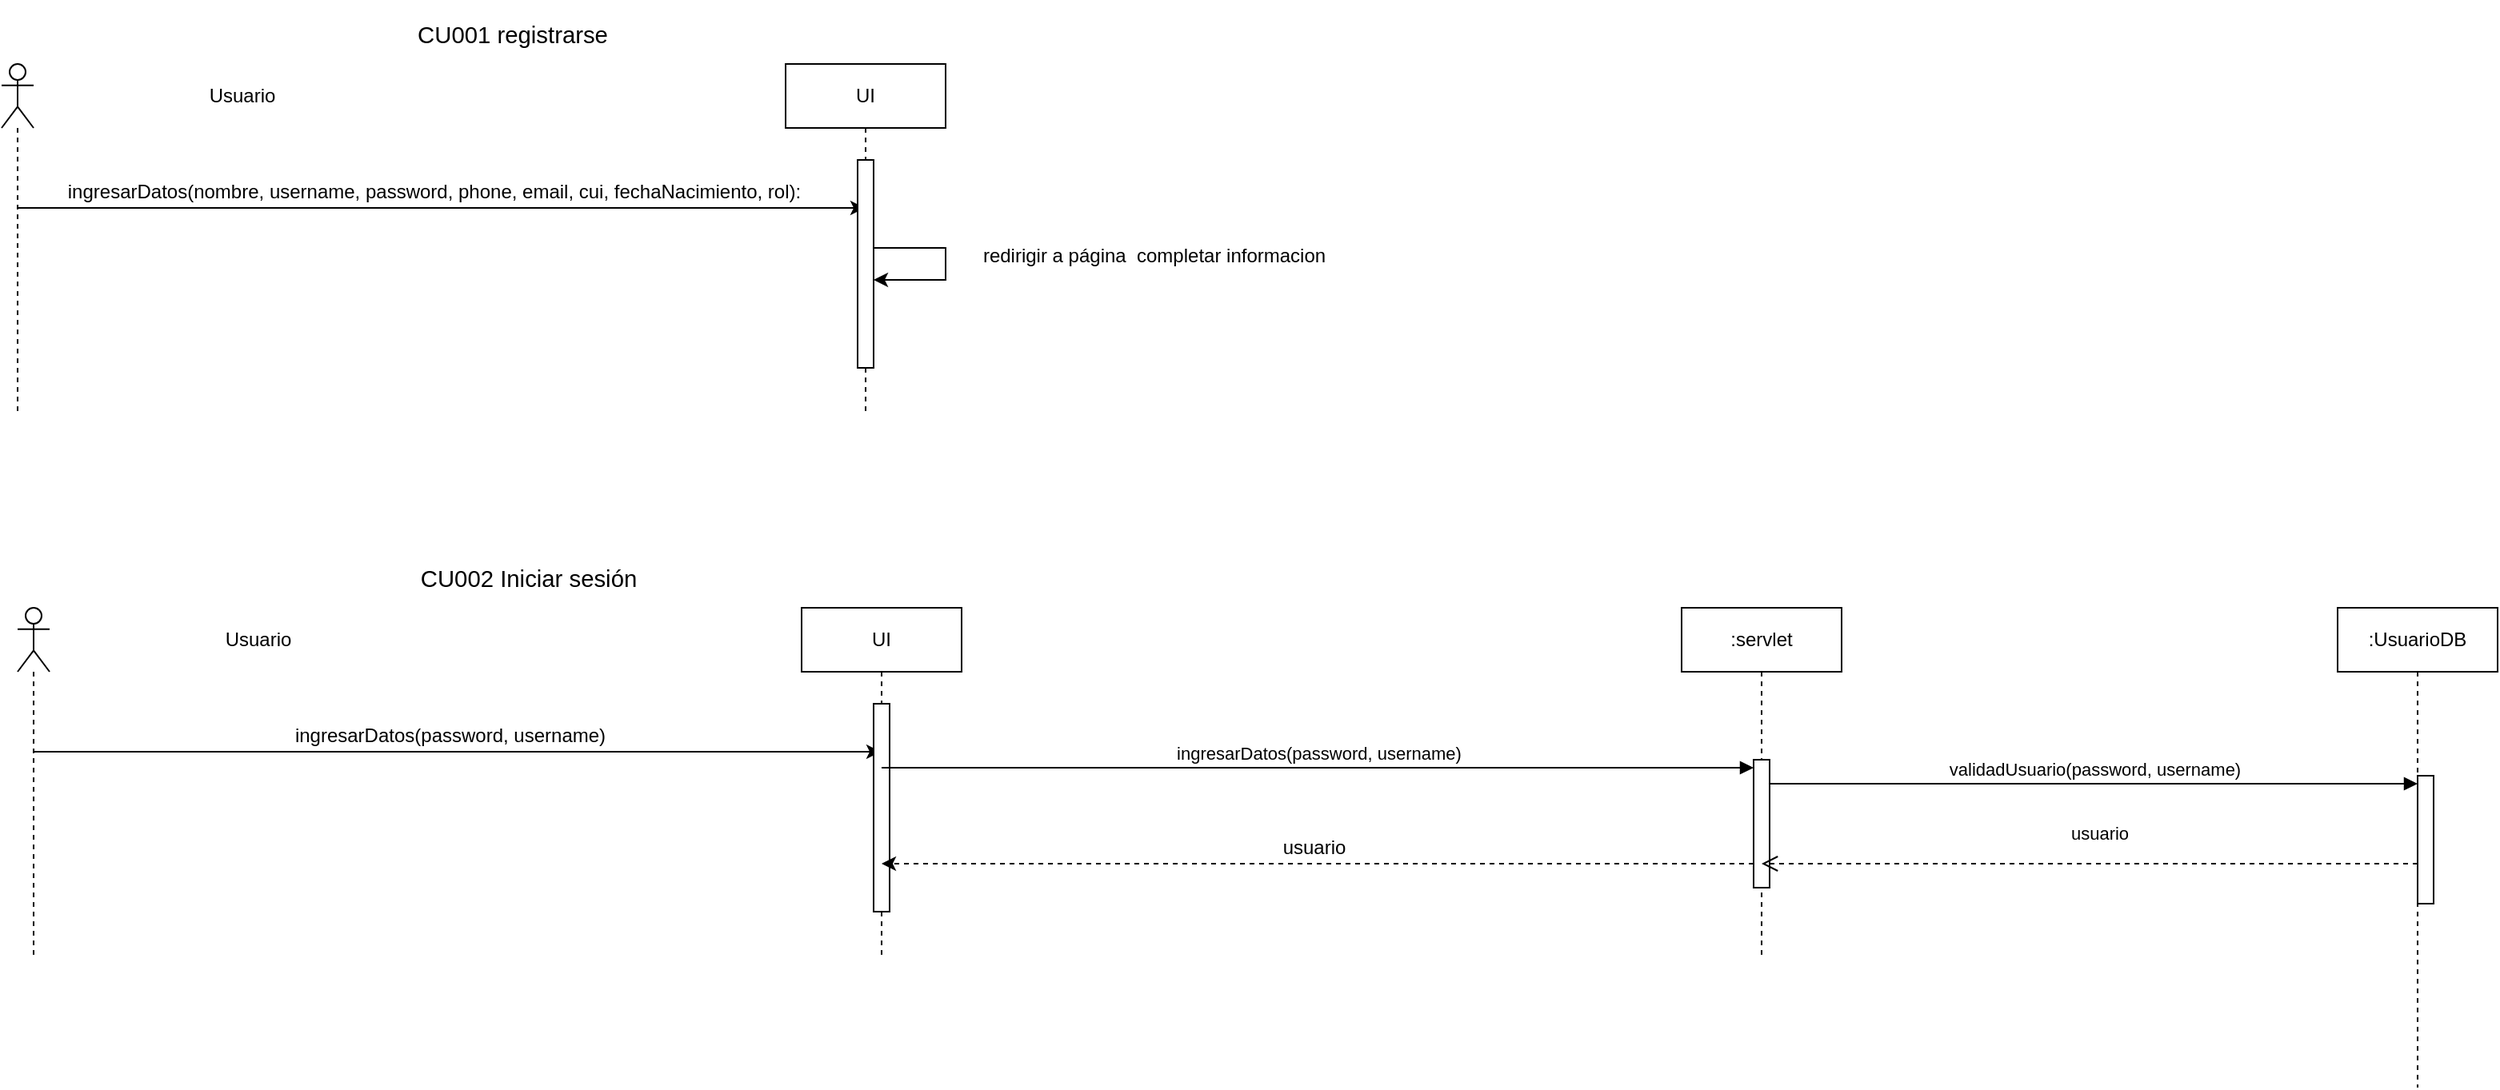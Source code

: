 <mxfile version="21.2.7" type="device" pages="3">
  <diagram id="o0MM0rGWM791j1AkBfdJ" name="users">
    <mxGraphModel dx="607" dy="842" grid="1" gridSize="10" guides="1" tooltips="1" connect="1" arrows="1" fold="1" page="1" pageScale="1" pageWidth="827" pageHeight="1169" math="0" shadow="0">
      <root>
        <mxCell id="0" />
        <mxCell id="1" parent="0" />
        <mxCell id="ccbSfFG4aq5ONJhQmhn7-9" style="edgeStyle=elbowEdgeStyle;rounded=0;orthogonalLoop=1;jettySize=auto;html=1;elbow=vertical;curved=0;" parent="1" source="ccbSfFG4aq5ONJhQmhn7-10" target="ccbSfFG4aq5ONJhQmhn7-17" edge="1">
          <mxGeometry relative="1" as="geometry">
            <Array as="points">
              <mxPoint x="1170" y="170" />
            </Array>
            <mxPoint x="1399.5" y="170" as="targetPoint" />
          </mxGeometry>
        </mxCell>
        <mxCell id="ccbSfFG4aq5ONJhQmhn7-10" value="" style="shape=umlLifeline;perimeter=lifelinePerimeter;whiteSpace=wrap;html=1;container=1;dropTarget=0;collapsible=0;recursiveResize=0;outlineConnect=0;portConstraint=eastwest;newEdgeStyle={&quot;edgeStyle&quot;:&quot;elbowEdgeStyle&quot;,&quot;elbow&quot;:&quot;vertical&quot;,&quot;curved&quot;:0,&quot;rounded&quot;:0};participant=umlActor;" parent="1" vertex="1">
          <mxGeometry x="870" y="80" width="20" height="220" as="geometry" />
        </mxCell>
        <mxCell id="ccbSfFG4aq5ONJhQmhn7-13" value="&lt;p style=&quot;margin-bottom: 0cm; direction: ltr; line-height: 1px; text-align: left; background: transparent; font-size: medium;&quot;&gt;&lt;font face=&quot;Arial, serif&quot;&gt;&lt;font style=&quot;font-size: 11pt;&quot;&gt;CU001 registrarse&lt;/font&gt;&lt;/font&gt;&lt;/p&gt;" style="text;html=1;align=center;verticalAlign=middle;resizable=0;points=[];autosize=1;strokeColor=none;fillColor=none;" parent="1" vertex="1">
          <mxGeometry x="1119" y="40" width="140" height="30" as="geometry" />
        </mxCell>
        <mxCell id="ccbSfFG4aq5ONJhQmhn7-14" value="Usuario" style="text;html=1;align=center;verticalAlign=middle;resizable=0;points=[];autosize=1;strokeColor=none;fillColor=none;" parent="1" vertex="1">
          <mxGeometry x="990" y="85" width="60" height="30" as="geometry" />
        </mxCell>
        <mxCell id="ccbSfFG4aq5ONJhQmhn7-15" value="ingresarDatos(nombre, username, password, phone, email, cui, fechaNacimiento, rol):" style="text;html=1;align=center;verticalAlign=middle;resizable=0;points=[];autosize=1;strokeColor=none;fillColor=none;" parent="1" vertex="1">
          <mxGeometry x="900" y="145" width="480" height="30" as="geometry" />
        </mxCell>
        <mxCell id="ccbSfFG4aq5ONJhQmhn7-17" value="UI" style="shape=umlLifeline;perimeter=lifelinePerimeter;whiteSpace=wrap;html=1;container=1;dropTarget=0;collapsible=0;recursiveResize=0;outlineConnect=0;portConstraint=eastwest;newEdgeStyle={&quot;edgeStyle&quot;:&quot;elbowEdgeStyle&quot;,&quot;elbow&quot;:&quot;vertical&quot;,&quot;curved&quot;:0,&quot;rounded&quot;:0};" parent="1" vertex="1">
          <mxGeometry x="1360" y="80" width="100" height="220" as="geometry" />
        </mxCell>
        <mxCell id="ccbSfFG4aq5ONJhQmhn7-18" value="" style="html=1;points=[];perimeter=orthogonalPerimeter;outlineConnect=0;targetShapes=umlLifeline;portConstraint=eastwest;newEdgeStyle={&quot;edgeStyle&quot;:&quot;elbowEdgeStyle&quot;,&quot;elbow&quot;:&quot;vertical&quot;,&quot;curved&quot;:0,&quot;rounded&quot;:0};" parent="ccbSfFG4aq5ONJhQmhn7-17" vertex="1">
          <mxGeometry x="45" y="60" width="10" height="130" as="geometry" />
        </mxCell>
        <mxCell id="ccbSfFG4aq5ONJhQmhn7-43" style="edgeStyle=elbowEdgeStyle;rounded=0;orthogonalLoop=1;jettySize=auto;html=1;elbow=vertical;curved=0;" parent="ccbSfFG4aq5ONJhQmhn7-17" source="ccbSfFG4aq5ONJhQmhn7-18" target="ccbSfFG4aq5ONJhQmhn7-18" edge="1">
          <mxGeometry relative="1" as="geometry">
            <Array as="points">
              <mxPoint x="100" y="125" />
            </Array>
          </mxGeometry>
        </mxCell>
        <mxCell id="ccbSfFG4aq5ONJhQmhn7-28" style="edgeStyle=elbowEdgeStyle;rounded=0;orthogonalLoop=1;jettySize=auto;html=1;elbow=vertical;curved=0;" parent="1" source="ccbSfFG4aq5ONJhQmhn7-29" target="ccbSfFG4aq5ONJhQmhn7-33" edge="1">
          <mxGeometry relative="1" as="geometry">
            <Array as="points">
              <mxPoint x="1180" y="510" />
            </Array>
            <mxPoint x="1409.5" y="510" as="targetPoint" />
          </mxGeometry>
        </mxCell>
        <mxCell id="ccbSfFG4aq5ONJhQmhn7-29" value="" style="shape=umlLifeline;perimeter=lifelinePerimeter;whiteSpace=wrap;html=1;container=1;dropTarget=0;collapsible=0;recursiveResize=0;outlineConnect=0;portConstraint=eastwest;newEdgeStyle={&quot;edgeStyle&quot;:&quot;elbowEdgeStyle&quot;,&quot;elbow&quot;:&quot;vertical&quot;,&quot;curved&quot;:0,&quot;rounded&quot;:0};participant=umlActor;" parent="1" vertex="1">
          <mxGeometry x="880" y="420" width="20" height="220" as="geometry" />
        </mxCell>
        <mxCell id="ccbSfFG4aq5ONJhQmhn7-30" value="&lt;p style=&quot;margin-bottom: 0cm; direction: ltr; line-height: 1px; text-align: left; background: transparent; font-size: medium;&quot;&gt;&lt;font face=&quot;Arial, serif&quot;&gt;&lt;font style=&quot;font-size: 11pt;&quot;&gt;CU002 Iniciar sesión&lt;/font&gt;&lt;/font&gt;&lt;/p&gt;" style="text;html=1;align=center;verticalAlign=middle;resizable=0;points=[];autosize=1;strokeColor=none;fillColor=none;" parent="1" vertex="1">
          <mxGeometry x="1119" y="380" width="160" height="30" as="geometry" />
        </mxCell>
        <mxCell id="ccbSfFG4aq5ONJhQmhn7-31" value="Usuario" style="text;html=1;align=center;verticalAlign=middle;resizable=0;points=[];autosize=1;strokeColor=none;fillColor=none;" parent="1" vertex="1">
          <mxGeometry x="1000" y="425" width="60" height="30" as="geometry" />
        </mxCell>
        <mxCell id="ccbSfFG4aq5ONJhQmhn7-32" value="ingresarDatos(password, username)" style="text;html=1;align=center;verticalAlign=middle;resizable=0;points=[];autosize=1;strokeColor=none;fillColor=none;" parent="1" vertex="1">
          <mxGeometry x="1040" y="485" width="220" height="30" as="geometry" />
        </mxCell>
        <mxCell id="ccbSfFG4aq5ONJhQmhn7-33" value="UI" style="shape=umlLifeline;perimeter=lifelinePerimeter;whiteSpace=wrap;html=1;container=1;dropTarget=0;collapsible=0;recursiveResize=0;outlineConnect=0;portConstraint=eastwest;newEdgeStyle={&quot;edgeStyle&quot;:&quot;elbowEdgeStyle&quot;,&quot;elbow&quot;:&quot;vertical&quot;,&quot;curved&quot;:0,&quot;rounded&quot;:0};" parent="1" vertex="1">
          <mxGeometry x="1370" y="420" width="100" height="220" as="geometry" />
        </mxCell>
        <mxCell id="ccbSfFG4aq5ONJhQmhn7-34" value="" style="html=1;points=[];perimeter=orthogonalPerimeter;outlineConnect=0;targetShapes=umlLifeline;portConstraint=eastwest;newEdgeStyle={&quot;edgeStyle&quot;:&quot;elbowEdgeStyle&quot;,&quot;elbow&quot;:&quot;vertical&quot;,&quot;curved&quot;:0,&quot;rounded&quot;:0};" parent="ccbSfFG4aq5ONJhQmhn7-33" vertex="1">
          <mxGeometry x="45" y="60" width="10" height="130" as="geometry" />
        </mxCell>
        <mxCell id="ccbSfFG4aq5ONJhQmhn7-35" value="ingresarDatos(password, username)" style="html=1;verticalAlign=bottom;endArrow=block;edgeStyle=elbowEdgeStyle;elbow=vertical;curved=0;rounded=0;" parent="1" source="ccbSfFG4aq5ONJhQmhn7-33" target="ccbSfFG4aq5ONJhQmhn7-37" edge="1">
          <mxGeometry relative="1" as="geometry">
            <mxPoint x="1470" y="525" as="sourcePoint" />
            <Array as="points">
              <mxPoint x="1710" y="520" />
            </Array>
          </mxGeometry>
        </mxCell>
        <mxCell id="ccbSfFG4aq5ONJhQmhn7-36" value=":servlet" style="shape=umlLifeline;perimeter=lifelinePerimeter;whiteSpace=wrap;html=1;container=1;dropTarget=0;collapsible=0;recursiveResize=0;outlineConnect=0;portConstraint=eastwest;newEdgeStyle={&quot;edgeStyle&quot;:&quot;elbowEdgeStyle&quot;,&quot;elbow&quot;:&quot;vertical&quot;,&quot;curved&quot;:0,&quot;rounded&quot;:0};" parent="1" vertex="1">
          <mxGeometry x="1920" y="420" width="100" height="220" as="geometry" />
        </mxCell>
        <mxCell id="ccbSfFG4aq5ONJhQmhn7-37" value="" style="html=1;points=[];perimeter=orthogonalPerimeter;outlineConnect=0;targetShapes=umlLifeline;portConstraint=eastwest;newEdgeStyle={&quot;edgeStyle&quot;:&quot;elbowEdgeStyle&quot;,&quot;elbow&quot;:&quot;vertical&quot;,&quot;curved&quot;:0,&quot;rounded&quot;:0};" parent="ccbSfFG4aq5ONJhQmhn7-36" vertex="1">
          <mxGeometry x="45" y="95" width="10" height="80" as="geometry" />
        </mxCell>
        <mxCell id="ccbSfFG4aq5ONJhQmhn7-44" value="redirigir a página&amp;nbsp; completar informacion" style="text;html=1;align=center;verticalAlign=middle;resizable=0;points=[];autosize=1;strokeColor=none;fillColor=none;" parent="1" vertex="1">
          <mxGeometry x="1470" y="185" width="240" height="30" as="geometry" />
        </mxCell>
        <mxCell id="ccbSfFG4aq5ONJhQmhn7-59" value=":UsuarioDB" style="shape=umlLifeline;perimeter=lifelinePerimeter;whiteSpace=wrap;html=1;container=1;dropTarget=0;collapsible=0;recursiveResize=0;outlineConnect=0;portConstraint=eastwest;newEdgeStyle={&quot;edgeStyle&quot;:&quot;elbowEdgeStyle&quot;,&quot;elbow&quot;:&quot;vertical&quot;,&quot;curved&quot;:0,&quot;rounded&quot;:0};" parent="1" vertex="1">
          <mxGeometry x="2330" y="420" width="100" height="300" as="geometry" />
        </mxCell>
        <mxCell id="ccbSfFG4aq5ONJhQmhn7-60" value="" style="html=1;points=[];perimeter=orthogonalPerimeter;outlineConnect=0;targetShapes=umlLifeline;portConstraint=eastwest;newEdgeStyle={&quot;edgeStyle&quot;:&quot;elbowEdgeStyle&quot;,&quot;elbow&quot;:&quot;vertical&quot;,&quot;curved&quot;:0,&quot;rounded&quot;:0};" parent="ccbSfFG4aq5ONJhQmhn7-59" vertex="1">
          <mxGeometry x="50" y="105" width="10" height="80" as="geometry" />
        </mxCell>
        <mxCell id="ccbSfFG4aq5ONJhQmhn7-61" value="validadUsuario(password, username)" style="html=1;verticalAlign=bottom;endArrow=block;edgeStyle=elbowEdgeStyle;elbow=vertical;curved=0;rounded=0;" parent="1" source="ccbSfFG4aq5ONJhQmhn7-37" target="ccbSfFG4aq5ONJhQmhn7-60" edge="1">
          <mxGeometry relative="1" as="geometry">
            <mxPoint x="2310" y="525" as="sourcePoint" />
            <Array as="points">
              <mxPoint x="2150" y="530" />
            </Array>
          </mxGeometry>
        </mxCell>
        <mxCell id="ccbSfFG4aq5ONJhQmhn7-62" value="usuario" style="html=1;verticalAlign=bottom;endArrow=open;dashed=1;endSize=8;edgeStyle=elbowEdgeStyle;elbow=vertical;curved=0;rounded=0;" parent="1" source="ccbSfFG4aq5ONJhQmhn7-60" target="ccbSfFG4aq5ONJhQmhn7-36" edge="1">
          <mxGeometry x="-0.026" y="-10" relative="1" as="geometry">
            <mxPoint x="2310" y="600" as="targetPoint" />
            <Array as="points">
              <mxPoint x="2230" y="580" />
            </Array>
            <mxPoint as="offset" />
          </mxGeometry>
        </mxCell>
        <mxCell id="ccbSfFG4aq5ONJhQmhn7-63" style="edgeStyle=elbowEdgeStyle;rounded=0;orthogonalLoop=1;jettySize=auto;html=1;elbow=vertical;curved=0;dashed=1;" parent="1" source="ccbSfFG4aq5ONJhQmhn7-37" target="ccbSfFG4aq5ONJhQmhn7-33" edge="1">
          <mxGeometry relative="1" as="geometry">
            <Array as="points">
              <mxPoint x="1630" y="580" />
            </Array>
          </mxGeometry>
        </mxCell>
        <mxCell id="ccbSfFG4aq5ONJhQmhn7-64" value="usuario" style="text;html=1;align=center;verticalAlign=middle;resizable=0;points=[];autosize=1;strokeColor=none;fillColor=none;" parent="1" vertex="1">
          <mxGeometry x="1660" y="555" width="60" height="30" as="geometry" />
        </mxCell>
      </root>
    </mxGraphModel>
  </diagram>
  <diagram id="EAXUeFHw_zEqfcXq9rOn" name="admin">
    <mxGraphModel dx="802" dy="842" grid="1" gridSize="10" guides="1" tooltips="1" connect="1" arrows="1" fold="1" page="1" pageScale="1" pageWidth="827" pageHeight="1169" math="0" shadow="0">
      <root>
        <mxCell id="0" />
        <mxCell id="1" parent="0" />
        <mxCell id="X433TuHFcGoDTMC2GXY0-44" value="" style="rounded=0;whiteSpace=wrap;html=1;" vertex="1" parent="1">
          <mxGeometry x="900" y="1515" width="550" height="115" as="geometry" />
        </mxCell>
        <mxCell id="dhkNx826Gsy8FHpAKQYw-76" value="" style="rounded=0;whiteSpace=wrap;html=1;" parent="1" vertex="1">
          <mxGeometry x="900" y="505" width="560" height="115" as="geometry" />
        </mxCell>
        <mxCell id="dhkNx826Gsy8FHpAKQYw-9" style="edgeStyle=elbowEdgeStyle;rounded=0;orthogonalLoop=1;jettySize=auto;html=1;elbow=vertical;curved=0;" parent="1" source="dhkNx826Gsy8FHpAKQYw-10" target="dhkNx826Gsy8FHpAKQYw-14" edge="1">
          <mxGeometry relative="1" as="geometry">
            <Array as="points">
              <mxPoint x="1190" y="160" />
            </Array>
            <mxPoint x="1419.5" y="160" as="targetPoint" />
          </mxGeometry>
        </mxCell>
        <mxCell id="dhkNx826Gsy8FHpAKQYw-10" value="" style="shape=umlLifeline;perimeter=lifelinePerimeter;whiteSpace=wrap;html=1;container=1;dropTarget=0;collapsible=0;recursiveResize=0;outlineConnect=0;portConstraint=eastwest;newEdgeStyle={&quot;edgeStyle&quot;:&quot;elbowEdgeStyle&quot;,&quot;elbow&quot;:&quot;vertical&quot;,&quot;curved&quot;:0,&quot;rounded&quot;:0};participant=umlActor;" parent="1" vertex="1">
          <mxGeometry x="890" y="70" width="20" height="220" as="geometry" />
        </mxCell>
        <mxCell id="dhkNx826Gsy8FHpAKQYw-11" value="&lt;p style=&quot;margin-bottom: 0cm; direction: ltr; line-height: 1px; text-align: left; background: transparent; font-size: medium;&quot;&gt;&lt;font style=&quot;border-color: var(--border-color);&quot; face=&quot;Arial, serif&quot;&gt;&lt;font style=&quot;border-color: var(--border-color); font-size: 11pt;&quot;&gt;CU001&amp;nbsp;&lt;/font&gt;&lt;/font&gt;Revisar solicitudes de especialidades&lt;br&gt;&lt;/p&gt;" style="text;html=1;align=center;verticalAlign=middle;resizable=0;points=[];autosize=1;strokeColor=none;fillColor=none;" parent="1" vertex="1">
          <mxGeometry x="1010" y="30" width="340" height="30" as="geometry" />
        </mxCell>
        <mxCell id="dhkNx826Gsy8FHpAKQYw-12" value="Administrador" style="text;html=1;align=center;verticalAlign=middle;resizable=0;points=[];autosize=1;strokeColor=none;fillColor=none;" parent="1" vertex="1">
          <mxGeometry x="910" y="70" width="100" height="30" as="geometry" />
        </mxCell>
        <mxCell id="dhkNx826Gsy8FHpAKQYw-13" value="listarSolicitudesEspecialidad():" style="text;html=1;align=center;verticalAlign=middle;resizable=0;points=[];autosize=1;strokeColor=none;fillColor=none;" parent="1" vertex="1">
          <mxGeometry x="1065" y="135" width="190" height="30" as="geometry" />
        </mxCell>
        <mxCell id="dhkNx826Gsy8FHpAKQYw-14" value="UI" style="shape=umlLifeline;perimeter=lifelinePerimeter;whiteSpace=wrap;html=1;container=1;dropTarget=0;collapsible=0;recursiveResize=0;outlineConnect=0;portConstraint=eastwest;newEdgeStyle={&quot;edgeStyle&quot;:&quot;elbowEdgeStyle&quot;,&quot;elbow&quot;:&quot;vertical&quot;,&quot;curved&quot;:0,&quot;rounded&quot;:0};" parent="1" vertex="1">
          <mxGeometry x="1380" y="70" width="100" height="220" as="geometry" />
        </mxCell>
        <mxCell id="dhkNx826Gsy8FHpAKQYw-15" value="" style="html=1;points=[];perimeter=orthogonalPerimeter;outlineConnect=0;targetShapes=umlLifeline;portConstraint=eastwest;newEdgeStyle={&quot;edgeStyle&quot;:&quot;elbowEdgeStyle&quot;,&quot;elbow&quot;:&quot;vertical&quot;,&quot;curved&quot;:0,&quot;rounded&quot;:0};" parent="dhkNx826Gsy8FHpAKQYw-14" vertex="1">
          <mxGeometry x="45" y="60" width="10" height="130" as="geometry" />
        </mxCell>
        <mxCell id="dhkNx826Gsy8FHpAKQYw-30" value="" style="shape=umlDestroy;whiteSpace=wrap;html=1;strokeWidth=3;targetShapes=umlLifeline;" parent="dhkNx826Gsy8FHpAKQYw-14" vertex="1">
          <mxGeometry x="35" y="190" width="30" height="30" as="geometry" />
        </mxCell>
        <mxCell id="dhkNx826Gsy8FHpAKQYw-16" value="listarSolicitudesEspecialidad():" style="html=1;verticalAlign=bottom;endArrow=block;edgeStyle=elbowEdgeStyle;elbow=vertical;curved=0;rounded=0;" parent="1" source="dhkNx826Gsy8FHpAKQYw-14" target="dhkNx826Gsy8FHpAKQYw-18" edge="1">
          <mxGeometry relative="1" as="geometry">
            <mxPoint x="1480" y="175" as="sourcePoint" />
            <Array as="points">
              <mxPoint x="1720" y="170" />
            </Array>
          </mxGeometry>
        </mxCell>
        <mxCell id="dhkNx826Gsy8FHpAKQYw-17" value=":servlet" style="shape=umlLifeline;perimeter=lifelinePerimeter;whiteSpace=wrap;html=1;container=1;dropTarget=0;collapsible=0;recursiveResize=0;outlineConnect=0;portConstraint=eastwest;newEdgeStyle={&quot;edgeStyle&quot;:&quot;elbowEdgeStyle&quot;,&quot;elbow&quot;:&quot;vertical&quot;,&quot;curved&quot;:0,&quot;rounded&quot;:0};" parent="1" vertex="1">
          <mxGeometry x="1930" y="75" width="100" height="220" as="geometry" />
        </mxCell>
        <mxCell id="dhkNx826Gsy8FHpAKQYw-18" value="" style="html=1;points=[];perimeter=orthogonalPerimeter;outlineConnect=0;targetShapes=umlLifeline;portConstraint=eastwest;newEdgeStyle={&quot;edgeStyle&quot;:&quot;elbowEdgeStyle&quot;,&quot;elbow&quot;:&quot;vertical&quot;,&quot;curved&quot;:0,&quot;rounded&quot;:0};" parent="dhkNx826Gsy8FHpAKQYw-17" vertex="1">
          <mxGeometry x="45" y="95" width="10" height="80" as="geometry" />
        </mxCell>
        <mxCell id="dhkNx826Gsy8FHpAKQYw-31" value="" style="shape=umlDestroy;whiteSpace=wrap;html=1;strokeWidth=3;targetShapes=umlLifeline;" parent="dhkNx826Gsy8FHpAKQYw-17" vertex="1">
          <mxGeometry x="35" y="185" width="30" height="30" as="geometry" />
        </mxCell>
        <mxCell id="dhkNx826Gsy8FHpAKQYw-20" value=":SolicitudEspecialidadDB" style="shape=umlLifeline;perimeter=lifelinePerimeter;whiteSpace=wrap;html=1;container=1;dropTarget=0;collapsible=0;recursiveResize=0;outlineConnect=0;portConstraint=eastwest;newEdgeStyle={&quot;edgeStyle&quot;:&quot;elbowEdgeStyle&quot;,&quot;elbow&quot;:&quot;vertical&quot;,&quot;curved&quot;:0,&quot;rounded&quot;:0};" parent="1" vertex="1">
          <mxGeometry x="2290" y="70" width="150" height="230" as="geometry" />
        </mxCell>
        <mxCell id="dhkNx826Gsy8FHpAKQYw-21" value="" style="html=1;points=[];perimeter=orthogonalPerimeter;outlineConnect=0;targetShapes=umlLifeline;portConstraint=eastwest;newEdgeStyle={&quot;edgeStyle&quot;:&quot;elbowEdgeStyle&quot;,&quot;elbow&quot;:&quot;vertical&quot;,&quot;curved&quot;:0,&quot;rounded&quot;:0};" parent="dhkNx826Gsy8FHpAKQYw-20" vertex="1">
          <mxGeometry x="70" y="110" width="10" height="80" as="geometry" />
        </mxCell>
        <mxCell id="dhkNx826Gsy8FHpAKQYw-32" value="" style="shape=umlDestroy;whiteSpace=wrap;html=1;strokeWidth=3;targetShapes=umlLifeline;" parent="dhkNx826Gsy8FHpAKQYw-20" vertex="1">
          <mxGeometry x="60" y="200" width="30" height="30" as="geometry" />
        </mxCell>
        <mxCell id="dhkNx826Gsy8FHpAKQYw-22" value="listarSolicitudesEspecialidad():" style="html=1;verticalAlign=bottom;endArrow=block;edgeStyle=elbowEdgeStyle;elbow=vertical;curved=0;rounded=0;" parent="1" source="dhkNx826Gsy8FHpAKQYw-18" target="dhkNx826Gsy8FHpAKQYw-21" edge="1">
          <mxGeometry relative="1" as="geometry">
            <mxPoint x="2320" y="175" as="sourcePoint" />
            <Array as="points">
              <mxPoint x="2160" y="180" />
            </Array>
          </mxGeometry>
        </mxCell>
        <mxCell id="dhkNx826Gsy8FHpAKQYw-23" value="solicitudes" style="html=1;verticalAlign=bottom;endArrow=open;dashed=1;endSize=8;edgeStyle=elbowEdgeStyle;elbow=vertical;curved=0;rounded=0;" parent="1" source="dhkNx826Gsy8FHpAKQYw-21" target="dhkNx826Gsy8FHpAKQYw-17" edge="1">
          <mxGeometry x="-0.106" relative="1" as="geometry">
            <mxPoint x="2320" y="250" as="targetPoint" />
            <Array as="points">
              <mxPoint x="2240" y="230" />
            </Array>
            <mxPoint as="offset" />
          </mxGeometry>
        </mxCell>
        <mxCell id="dhkNx826Gsy8FHpAKQYw-24" style="edgeStyle=elbowEdgeStyle;rounded=0;orthogonalLoop=1;jettySize=auto;html=1;elbow=vertical;curved=0;dashed=1;" parent="1" source="dhkNx826Gsy8FHpAKQYw-18" target="dhkNx826Gsy8FHpAKQYw-14" edge="1">
          <mxGeometry relative="1" as="geometry">
            <Array as="points">
              <mxPoint x="1640" y="230" />
            </Array>
          </mxGeometry>
        </mxCell>
        <mxCell id="dhkNx826Gsy8FHpAKQYw-28" value="solicitudes" style="edgeLabel;html=1;align=center;verticalAlign=middle;resizable=0;points=[];" parent="dhkNx826Gsy8FHpAKQYw-24" vertex="1" connectable="0">
          <mxGeometry x="-0.245" y="2" relative="1" as="geometry">
            <mxPoint x="-69" y="-12" as="offset" />
          </mxGeometry>
        </mxCell>
        <mxCell id="dhkNx826Gsy8FHpAKQYw-26" style="edgeStyle=elbowEdgeStyle;rounded=0;orthogonalLoop=1;jettySize=auto;html=1;elbow=vertical;curved=0;dashed=1;" parent="1" source="dhkNx826Gsy8FHpAKQYw-15" target="dhkNx826Gsy8FHpAKQYw-10" edge="1">
          <mxGeometry relative="1" as="geometry">
            <Array as="points">
              <mxPoint x="1230" y="210" />
            </Array>
          </mxGeometry>
        </mxCell>
        <mxCell id="dhkNx826Gsy8FHpAKQYw-27" value="solicitudes" style="edgeLabel;html=1;align=center;verticalAlign=middle;resizable=0;points=[];" parent="dhkNx826Gsy8FHpAKQYw-26" vertex="1" connectable="0">
          <mxGeometry x="-0.144" y="2" relative="1" as="geometry">
            <mxPoint x="-50" y="-17" as="offset" />
          </mxGeometry>
        </mxCell>
        <mxCell id="dhkNx826Gsy8FHpAKQYw-33" style="edgeStyle=elbowEdgeStyle;rounded=0;orthogonalLoop=1;jettySize=auto;html=1;elbow=vertical;curved=0;" parent="1" source="dhkNx826Gsy8FHpAKQYw-34" target="dhkNx826Gsy8FHpAKQYw-38" edge="1">
          <mxGeometry relative="1" as="geometry">
            <Array as="points">
              <mxPoint x="1200" y="530" />
            </Array>
            <mxPoint x="1429.5" y="530" as="targetPoint" />
          </mxGeometry>
        </mxCell>
        <mxCell id="dhkNx826Gsy8FHpAKQYw-34" value="" style="shape=umlLifeline;perimeter=lifelinePerimeter;whiteSpace=wrap;html=1;container=1;dropTarget=0;collapsible=0;recursiveResize=0;outlineConnect=0;portConstraint=eastwest;newEdgeStyle={&quot;edgeStyle&quot;:&quot;elbowEdgeStyle&quot;,&quot;elbow&quot;:&quot;vertical&quot;,&quot;curved&quot;:0,&quot;rounded&quot;:0};participant=umlActor;" parent="1" vertex="1">
          <mxGeometry x="900" y="440" width="20" height="220" as="geometry" />
        </mxCell>
        <mxCell id="dhkNx826Gsy8FHpAKQYw-35" value="&lt;p style=&quot;margin-bottom: 0cm; direction: ltr; line-height: 1px; text-align: left; background: transparent; font-size: medium;&quot;&gt;&lt;font style=&quot;border-color: var(--border-color);&quot; face=&quot;Arial, serif&quot;&gt;&lt;font style=&quot;border-color: var(--border-color); font-size: 11pt;&quot;&gt;CU002&amp;nbsp;&lt;/font&gt;&lt;/font&gt;Aceptar solicitud de especialidad&lt;br&gt;&lt;/p&gt;" style="text;html=1;align=center;verticalAlign=middle;resizable=0;points=[];autosize=1;strokeColor=none;fillColor=none;" parent="1" vertex="1">
          <mxGeometry x="1035" y="400" width="310" height="30" as="geometry" />
        </mxCell>
        <mxCell id="dhkNx826Gsy8FHpAKQYw-36" value="Administrador" style="text;html=1;align=center;verticalAlign=middle;resizable=0;points=[];autosize=1;strokeColor=none;fillColor=none;" parent="1" vertex="1">
          <mxGeometry x="930" y="440" width="100" height="30" as="geometry" />
        </mxCell>
        <mxCell id="dhkNx826Gsy8FHpAKQYw-37" value="aceptarSolicitudEspecialidad(codigo):" style="text;html=1;align=center;verticalAlign=middle;resizable=0;points=[];autosize=1;strokeColor=none;fillColor=none;" parent="1" vertex="1">
          <mxGeometry x="1060" y="505" width="220" height="30" as="geometry" />
        </mxCell>
        <mxCell id="dhkNx826Gsy8FHpAKQYw-38" value="UI" style="shape=umlLifeline;perimeter=lifelinePerimeter;whiteSpace=wrap;html=1;container=1;dropTarget=0;collapsible=0;recursiveResize=0;outlineConnect=0;portConstraint=eastwest;newEdgeStyle={&quot;edgeStyle&quot;:&quot;elbowEdgeStyle&quot;,&quot;elbow&quot;:&quot;vertical&quot;,&quot;curved&quot;:0,&quot;rounded&quot;:0};" parent="1" vertex="1">
          <mxGeometry x="1390" y="440" width="100" height="230" as="geometry" />
        </mxCell>
        <mxCell id="dhkNx826Gsy8FHpAKQYw-39" value="" style="html=1;points=[];perimeter=orthogonalPerimeter;outlineConnect=0;targetShapes=umlLifeline;portConstraint=eastwest;newEdgeStyle={&quot;edgeStyle&quot;:&quot;elbowEdgeStyle&quot;,&quot;elbow&quot;:&quot;vertical&quot;,&quot;curved&quot;:0,&quot;rounded&quot;:0};" parent="dhkNx826Gsy8FHpAKQYw-38" vertex="1">
          <mxGeometry x="45" y="60" width="10" height="130" as="geometry" />
        </mxCell>
        <mxCell id="dhkNx826Gsy8FHpAKQYw-51" value="" style="shape=umlDestroy;whiteSpace=wrap;html=1;strokeWidth=3;targetShapes=umlLifeline;" parent="dhkNx826Gsy8FHpAKQYw-38" vertex="1">
          <mxGeometry x="35" y="200" width="30" height="30" as="geometry" />
        </mxCell>
        <mxCell id="dhkNx826Gsy8FHpAKQYw-40" value="aceptarSolicitudEspecialidad(codigo):" style="html=1;verticalAlign=bottom;endArrow=block;edgeStyle=elbowEdgeStyle;elbow=vertical;curved=0;rounded=0;" parent="1" source="dhkNx826Gsy8FHpAKQYw-38" target="dhkNx826Gsy8FHpAKQYw-42" edge="1">
          <mxGeometry relative="1" as="geometry">
            <mxPoint x="1490" y="545" as="sourcePoint" />
            <Array as="points">
              <mxPoint x="1730" y="540" />
            </Array>
          </mxGeometry>
        </mxCell>
        <mxCell id="dhkNx826Gsy8FHpAKQYw-41" value=":servlet" style="shape=umlLifeline;perimeter=lifelinePerimeter;whiteSpace=wrap;html=1;container=1;dropTarget=0;collapsible=0;recursiveResize=0;outlineConnect=0;portConstraint=eastwest;newEdgeStyle={&quot;edgeStyle&quot;:&quot;elbowEdgeStyle&quot;,&quot;elbow&quot;:&quot;vertical&quot;,&quot;curved&quot;:0,&quot;rounded&quot;:0};" parent="1" vertex="1">
          <mxGeometry x="1940" y="440" width="100" height="220" as="geometry" />
        </mxCell>
        <mxCell id="dhkNx826Gsy8FHpAKQYw-42" value="" style="html=1;points=[];perimeter=orthogonalPerimeter;outlineConnect=0;targetShapes=umlLifeline;portConstraint=eastwest;newEdgeStyle={&quot;edgeStyle&quot;:&quot;elbowEdgeStyle&quot;,&quot;elbow&quot;:&quot;vertical&quot;,&quot;curved&quot;:0,&quot;rounded&quot;:0};" parent="dhkNx826Gsy8FHpAKQYw-41" vertex="1">
          <mxGeometry x="45" y="95" width="10" height="80" as="geometry" />
        </mxCell>
        <mxCell id="dhkNx826Gsy8FHpAKQYw-52" value="" style="shape=umlDestroy;whiteSpace=wrap;html=1;strokeWidth=3;targetShapes=umlLifeline;" parent="dhkNx826Gsy8FHpAKQYw-41" vertex="1">
          <mxGeometry x="35" y="190" width="30" height="30" as="geometry" />
        </mxCell>
        <mxCell id="dhkNx826Gsy8FHpAKQYw-43" value=":SolicitudEspecialidadDB" style="shape=umlLifeline;perimeter=lifelinePerimeter;whiteSpace=wrap;html=1;container=1;dropTarget=0;collapsible=0;recursiveResize=0;outlineConnect=0;portConstraint=eastwest;newEdgeStyle={&quot;edgeStyle&quot;:&quot;elbowEdgeStyle&quot;,&quot;elbow&quot;:&quot;vertical&quot;,&quot;curved&quot;:0,&quot;rounded&quot;:0};" parent="1" vertex="1">
          <mxGeometry x="2300" y="440" width="150" height="230" as="geometry" />
        </mxCell>
        <mxCell id="dhkNx826Gsy8FHpAKQYw-44" value="" style="html=1;points=[];perimeter=orthogonalPerimeter;outlineConnect=0;targetShapes=umlLifeline;portConstraint=eastwest;newEdgeStyle={&quot;edgeStyle&quot;:&quot;elbowEdgeStyle&quot;,&quot;elbow&quot;:&quot;vertical&quot;,&quot;curved&quot;:0,&quot;rounded&quot;:0};" parent="dhkNx826Gsy8FHpAKQYw-43" vertex="1">
          <mxGeometry x="70" y="110" width="10" height="80" as="geometry" />
        </mxCell>
        <mxCell id="dhkNx826Gsy8FHpAKQYw-53" value="" style="shape=umlDestroy;whiteSpace=wrap;html=1;strokeWidth=3;targetShapes=umlLifeline;" parent="dhkNx826Gsy8FHpAKQYw-43" vertex="1">
          <mxGeometry x="60" y="200" width="30" height="30" as="geometry" />
        </mxCell>
        <mxCell id="dhkNx826Gsy8FHpAKQYw-45" value="aceptarSolicitudEspecialidad(codigo):" style="html=1;verticalAlign=bottom;endArrow=block;edgeStyle=elbowEdgeStyle;elbow=vertical;curved=0;rounded=0;" parent="1" source="dhkNx826Gsy8FHpAKQYw-42" target="dhkNx826Gsy8FHpAKQYw-44" edge="1">
          <mxGeometry relative="1" as="geometry">
            <mxPoint x="2330" y="545" as="sourcePoint" />
            <Array as="points">
              <mxPoint x="2170" y="550" />
            </Array>
          </mxGeometry>
        </mxCell>
        <mxCell id="dhkNx826Gsy8FHpAKQYw-46" value="solicitudes" style="html=1;verticalAlign=bottom;endArrow=open;dashed=1;endSize=8;edgeStyle=elbowEdgeStyle;elbow=vertical;curved=0;rounded=0;" parent="1" source="dhkNx826Gsy8FHpAKQYw-44" target="dhkNx826Gsy8FHpAKQYw-41" edge="1">
          <mxGeometry x="-0.106" relative="1" as="geometry">
            <mxPoint x="2330" y="620" as="targetPoint" />
            <Array as="points">
              <mxPoint x="2250" y="600" />
            </Array>
            <mxPoint as="offset" />
          </mxGeometry>
        </mxCell>
        <mxCell id="dhkNx826Gsy8FHpAKQYw-47" style="edgeStyle=elbowEdgeStyle;rounded=0;orthogonalLoop=1;jettySize=auto;html=1;elbow=vertical;curved=0;dashed=1;" parent="1" source="dhkNx826Gsy8FHpAKQYw-42" target="dhkNx826Gsy8FHpAKQYw-38" edge="1">
          <mxGeometry relative="1" as="geometry">
            <Array as="points">
              <mxPoint x="1650" y="600" />
            </Array>
          </mxGeometry>
        </mxCell>
        <mxCell id="dhkNx826Gsy8FHpAKQYw-48" value="solicitudes, mensaje" style="edgeLabel;html=1;align=center;verticalAlign=middle;resizable=0;points=[];" parent="dhkNx826Gsy8FHpAKQYw-47" vertex="1" connectable="0">
          <mxGeometry x="-0.245" y="2" relative="1" as="geometry">
            <mxPoint x="-69" y="-12" as="offset" />
          </mxGeometry>
        </mxCell>
        <mxCell id="dhkNx826Gsy8FHpAKQYw-49" style="edgeStyle=elbowEdgeStyle;rounded=0;orthogonalLoop=1;jettySize=auto;html=1;elbow=vertical;curved=0;dashed=1;" parent="1" source="dhkNx826Gsy8FHpAKQYw-39" target="dhkNx826Gsy8FHpAKQYw-34" edge="1">
          <mxGeometry relative="1" as="geometry">
            <Array as="points">
              <mxPoint x="1240" y="580" />
            </Array>
          </mxGeometry>
        </mxCell>
        <mxCell id="dhkNx826Gsy8FHpAKQYw-50" value="solicitudes, mensaje" style="edgeLabel;html=1;align=center;verticalAlign=middle;resizable=0;points=[];" parent="dhkNx826Gsy8FHpAKQYw-49" vertex="1" connectable="0">
          <mxGeometry x="-0.144" y="2" relative="1" as="geometry">
            <mxPoint x="-50" y="-17" as="offset" />
          </mxGeometry>
        </mxCell>
        <mxCell id="dhkNx826Gsy8FHpAKQYw-55" style="edgeStyle=elbowEdgeStyle;rounded=0;orthogonalLoop=1;jettySize=auto;html=1;elbow=vertical;curved=0;" parent="1" source="dhkNx826Gsy8FHpAKQYw-56" target="dhkNx826Gsy8FHpAKQYw-60" edge="1">
          <mxGeometry relative="1" as="geometry">
            <Array as="points">
              <mxPoint x="1210" y="860" />
            </Array>
            <mxPoint x="1439.5" y="860" as="targetPoint" />
          </mxGeometry>
        </mxCell>
        <mxCell id="dhkNx826Gsy8FHpAKQYw-56" value="" style="shape=umlLifeline;perimeter=lifelinePerimeter;whiteSpace=wrap;html=1;container=1;dropTarget=0;collapsible=0;recursiveResize=0;outlineConnect=0;portConstraint=eastwest;newEdgeStyle={&quot;edgeStyle&quot;:&quot;elbowEdgeStyle&quot;,&quot;elbow&quot;:&quot;vertical&quot;,&quot;curved&quot;:0,&quot;rounded&quot;:0};participant=umlActor;" parent="1" vertex="1">
          <mxGeometry x="910" y="770" width="20" height="220" as="geometry" />
        </mxCell>
        <mxCell id="dhkNx826Gsy8FHpAKQYw-57" value="&lt;p style=&quot;margin-bottom: 0cm; direction: ltr; line-height: 1px; text-align: left; background: transparent; font-size: medium;&quot;&gt;&lt;font style=&quot;border-color: var(--border-color);&quot; face=&quot;Arial, serif&quot;&gt;&lt;font style=&quot;border-color: var(--border-color); font-size: 11pt;&quot;&gt;CU002 Rechazar&lt;/font&gt;&lt;/font&gt;&amp;nbsp;solicitud de especialidad&lt;br&gt;&lt;/p&gt;" style="text;html=1;align=center;verticalAlign=middle;resizable=0;points=[];autosize=1;strokeColor=none;fillColor=none;" parent="1" vertex="1">
          <mxGeometry x="1045" y="730" width="310" height="30" as="geometry" />
        </mxCell>
        <mxCell id="dhkNx826Gsy8FHpAKQYw-58" value="Administrador" style="text;html=1;align=center;verticalAlign=middle;resizable=0;points=[];autosize=1;strokeColor=none;fillColor=none;" parent="1" vertex="1">
          <mxGeometry x="940" y="770" width="100" height="30" as="geometry" />
        </mxCell>
        <mxCell id="dhkNx826Gsy8FHpAKQYw-59" value="rechazarSolicitudEspecialidad(codigo):" style="text;html=1;align=center;verticalAlign=middle;resizable=0;points=[];autosize=1;strokeColor=none;fillColor=none;" parent="1" vertex="1">
          <mxGeometry x="1065" y="835" width="230" height="30" as="geometry" />
        </mxCell>
        <mxCell id="dhkNx826Gsy8FHpAKQYw-60" value="UI" style="shape=umlLifeline;perimeter=lifelinePerimeter;whiteSpace=wrap;html=1;container=1;dropTarget=0;collapsible=0;recursiveResize=0;outlineConnect=0;portConstraint=eastwest;newEdgeStyle={&quot;edgeStyle&quot;:&quot;elbowEdgeStyle&quot;,&quot;elbow&quot;:&quot;vertical&quot;,&quot;curved&quot;:0,&quot;rounded&quot;:0};" parent="1" vertex="1">
          <mxGeometry x="1400" y="770" width="100" height="230" as="geometry" />
        </mxCell>
        <mxCell id="dhkNx826Gsy8FHpAKQYw-61" value="" style="html=1;points=[];perimeter=orthogonalPerimeter;outlineConnect=0;targetShapes=umlLifeline;portConstraint=eastwest;newEdgeStyle={&quot;edgeStyle&quot;:&quot;elbowEdgeStyle&quot;,&quot;elbow&quot;:&quot;vertical&quot;,&quot;curved&quot;:0,&quot;rounded&quot;:0};" parent="dhkNx826Gsy8FHpAKQYw-60" vertex="1">
          <mxGeometry x="45" y="60" width="10" height="130" as="geometry" />
        </mxCell>
        <mxCell id="dhkNx826Gsy8FHpAKQYw-62" value="" style="shape=umlDestroy;whiteSpace=wrap;html=1;strokeWidth=3;targetShapes=umlLifeline;" parent="dhkNx826Gsy8FHpAKQYw-60" vertex="1">
          <mxGeometry x="35" y="200" width="30" height="30" as="geometry" />
        </mxCell>
        <mxCell id="dhkNx826Gsy8FHpAKQYw-63" value="rechazarSolicitudEspecialidad(codigo):" style="html=1;verticalAlign=bottom;endArrow=block;edgeStyle=elbowEdgeStyle;elbow=vertical;curved=0;rounded=0;" parent="1" source="dhkNx826Gsy8FHpAKQYw-60" target="dhkNx826Gsy8FHpAKQYw-65" edge="1">
          <mxGeometry x="0.001" relative="1" as="geometry">
            <mxPoint x="1500" y="875" as="sourcePoint" />
            <Array as="points">
              <mxPoint x="1670" y="980" />
              <mxPoint x="1740" y="870" />
            </Array>
            <mxPoint as="offset" />
          </mxGeometry>
        </mxCell>
        <mxCell id="dhkNx826Gsy8FHpAKQYw-64" value=":servlet" style="shape=umlLifeline;perimeter=lifelinePerimeter;whiteSpace=wrap;html=1;container=1;dropTarget=0;collapsible=0;recursiveResize=0;outlineConnect=0;portConstraint=eastwest;newEdgeStyle={&quot;edgeStyle&quot;:&quot;elbowEdgeStyle&quot;,&quot;elbow&quot;:&quot;vertical&quot;,&quot;curved&quot;:0,&quot;rounded&quot;:0};" parent="1" vertex="1">
          <mxGeometry x="1950" y="770" width="100" height="220" as="geometry" />
        </mxCell>
        <mxCell id="dhkNx826Gsy8FHpAKQYw-65" value="" style="html=1;points=[];perimeter=orthogonalPerimeter;outlineConnect=0;targetShapes=umlLifeline;portConstraint=eastwest;newEdgeStyle={&quot;edgeStyle&quot;:&quot;elbowEdgeStyle&quot;,&quot;elbow&quot;:&quot;vertical&quot;,&quot;curved&quot;:0,&quot;rounded&quot;:0};" parent="dhkNx826Gsy8FHpAKQYw-64" vertex="1">
          <mxGeometry x="45" y="95" width="10" height="80" as="geometry" />
        </mxCell>
        <mxCell id="dhkNx826Gsy8FHpAKQYw-66" value="" style="shape=umlDestroy;whiteSpace=wrap;html=1;strokeWidth=3;targetShapes=umlLifeline;" parent="dhkNx826Gsy8FHpAKQYw-64" vertex="1">
          <mxGeometry x="35" y="190" width="30" height="30" as="geometry" />
        </mxCell>
        <mxCell id="dhkNx826Gsy8FHpAKQYw-67" value=":SolicitudEspecialidadDB" style="shape=umlLifeline;perimeter=lifelinePerimeter;whiteSpace=wrap;html=1;container=1;dropTarget=0;collapsible=0;recursiveResize=0;outlineConnect=0;portConstraint=eastwest;newEdgeStyle={&quot;edgeStyle&quot;:&quot;elbowEdgeStyle&quot;,&quot;elbow&quot;:&quot;vertical&quot;,&quot;curved&quot;:0,&quot;rounded&quot;:0};" parent="1" vertex="1">
          <mxGeometry x="2310" y="770" width="150" height="230" as="geometry" />
        </mxCell>
        <mxCell id="dhkNx826Gsy8FHpAKQYw-68" value="" style="html=1;points=[];perimeter=orthogonalPerimeter;outlineConnect=0;targetShapes=umlLifeline;portConstraint=eastwest;newEdgeStyle={&quot;edgeStyle&quot;:&quot;elbowEdgeStyle&quot;,&quot;elbow&quot;:&quot;vertical&quot;,&quot;curved&quot;:0,&quot;rounded&quot;:0};" parent="dhkNx826Gsy8FHpAKQYw-67" vertex="1">
          <mxGeometry x="70" y="110" width="10" height="80" as="geometry" />
        </mxCell>
        <mxCell id="dhkNx826Gsy8FHpAKQYw-69" value="" style="shape=umlDestroy;whiteSpace=wrap;html=1;strokeWidth=3;targetShapes=umlLifeline;" parent="dhkNx826Gsy8FHpAKQYw-67" vertex="1">
          <mxGeometry x="60" y="200" width="30" height="30" as="geometry" />
        </mxCell>
        <mxCell id="dhkNx826Gsy8FHpAKQYw-70" value="rechazarSolicitudEspecialidad(codigo):" style="html=1;verticalAlign=bottom;endArrow=block;edgeStyle=elbowEdgeStyle;elbow=vertical;curved=0;rounded=0;" parent="1" source="dhkNx826Gsy8FHpAKQYw-65" target="dhkNx826Gsy8FHpAKQYw-68" edge="1">
          <mxGeometry relative="1" as="geometry">
            <mxPoint x="2340" y="875" as="sourcePoint" />
            <Array as="points">
              <mxPoint x="2180" y="880" />
            </Array>
          </mxGeometry>
        </mxCell>
        <mxCell id="dhkNx826Gsy8FHpAKQYw-71" value="solicitudes" style="html=1;verticalAlign=bottom;endArrow=open;dashed=1;endSize=8;edgeStyle=elbowEdgeStyle;elbow=vertical;curved=0;rounded=0;" parent="1" source="dhkNx826Gsy8FHpAKQYw-68" target="dhkNx826Gsy8FHpAKQYw-64" edge="1">
          <mxGeometry x="-0.106" relative="1" as="geometry">
            <mxPoint x="2340" y="950" as="targetPoint" />
            <Array as="points">
              <mxPoint x="2260" y="930" />
            </Array>
            <mxPoint as="offset" />
          </mxGeometry>
        </mxCell>
        <mxCell id="dhkNx826Gsy8FHpAKQYw-72" style="edgeStyle=elbowEdgeStyle;rounded=0;orthogonalLoop=1;jettySize=auto;html=1;elbow=vertical;curved=0;dashed=1;" parent="1" source="dhkNx826Gsy8FHpAKQYw-65" target="dhkNx826Gsy8FHpAKQYw-60" edge="1">
          <mxGeometry relative="1" as="geometry">
            <Array as="points">
              <mxPoint x="1660" y="930" />
            </Array>
          </mxGeometry>
        </mxCell>
        <mxCell id="dhkNx826Gsy8FHpAKQYw-73" value="solicitudes, mensaje" style="edgeLabel;html=1;align=center;verticalAlign=middle;resizable=0;points=[];" parent="dhkNx826Gsy8FHpAKQYw-72" vertex="1" connectable="0">
          <mxGeometry x="-0.245" y="2" relative="1" as="geometry">
            <mxPoint x="-69" y="-12" as="offset" />
          </mxGeometry>
        </mxCell>
        <mxCell id="dhkNx826Gsy8FHpAKQYw-74" style="edgeStyle=elbowEdgeStyle;rounded=0;orthogonalLoop=1;jettySize=auto;html=1;elbow=vertical;curved=0;dashed=1;" parent="1" source="dhkNx826Gsy8FHpAKQYw-61" target="dhkNx826Gsy8FHpAKQYw-56" edge="1">
          <mxGeometry relative="1" as="geometry">
            <Array as="points">
              <mxPoint x="1250" y="910" />
            </Array>
          </mxGeometry>
        </mxCell>
        <mxCell id="dhkNx826Gsy8FHpAKQYw-75" value="solicitudes, mensaje" style="edgeLabel;html=1;align=center;verticalAlign=middle;resizable=0;points=[];" parent="dhkNx826Gsy8FHpAKQYw-74" vertex="1" connectable="0">
          <mxGeometry x="-0.144" y="2" relative="1" as="geometry">
            <mxPoint x="-50" y="-17" as="offset" />
          </mxGeometry>
        </mxCell>
        <mxCell id="X433TuHFcGoDTMC2GXY0-1" value="" style="rounded=0;whiteSpace=wrap;html=1;" vertex="1" parent="1">
          <mxGeometry x="890" y="1185" width="560" height="115" as="geometry" />
        </mxCell>
        <mxCell id="X433TuHFcGoDTMC2GXY0-2" style="edgeStyle=elbowEdgeStyle;rounded=0;orthogonalLoop=1;jettySize=auto;html=1;elbow=vertical;curved=0;" edge="1" parent="1" source="X433TuHFcGoDTMC2GXY0-3" target="X433TuHFcGoDTMC2GXY0-7">
          <mxGeometry relative="1" as="geometry">
            <Array as="points">
              <mxPoint x="1190" y="1210" />
            </Array>
            <mxPoint x="1419.5" y="1210" as="targetPoint" />
          </mxGeometry>
        </mxCell>
        <mxCell id="X433TuHFcGoDTMC2GXY0-3" value="" style="shape=umlLifeline;perimeter=lifelinePerimeter;whiteSpace=wrap;html=1;container=1;dropTarget=0;collapsible=0;recursiveResize=0;outlineConnect=0;portConstraint=eastwest;newEdgeStyle={&quot;edgeStyle&quot;:&quot;elbowEdgeStyle&quot;,&quot;elbow&quot;:&quot;vertical&quot;,&quot;curved&quot;:0,&quot;rounded&quot;:0};participant=umlActor;" vertex="1" parent="1">
          <mxGeometry x="890" y="1120" width="20" height="220" as="geometry" />
        </mxCell>
        <mxCell id="X433TuHFcGoDTMC2GXY0-4" value="&lt;p style=&quot;margin-bottom: 0cm; direction: ltr; line-height: 1px; text-align: left; background: transparent; font-size: medium;&quot;&gt;&lt;font style=&quot;border-color: var(--border-color);&quot; face=&quot;Arial, serif&quot;&gt;&lt;font style=&quot;border-color: var(--border-color); font-size: 11pt;&quot;&gt;CU005&amp;nbsp;&lt;/font&gt;&lt;/font&gt;Aceptar solicitud de tipo de examen&lt;br&gt;&lt;/p&gt;" style="text;html=1;align=center;verticalAlign=middle;resizable=0;points=[];autosize=1;strokeColor=none;fillColor=none;" vertex="1" parent="1">
          <mxGeometry x="1015" y="1080" width="330" height="30" as="geometry" />
        </mxCell>
        <mxCell id="X433TuHFcGoDTMC2GXY0-5" value="Administrador" style="text;html=1;align=center;verticalAlign=middle;resizable=0;points=[];autosize=1;strokeColor=none;fillColor=none;" vertex="1" parent="1">
          <mxGeometry x="920" y="1120" width="100" height="30" as="geometry" />
        </mxCell>
        <mxCell id="X433TuHFcGoDTMC2GXY0-6" value="aceptarSolicitud(codigo):" style="text;html=1;align=center;verticalAlign=middle;resizable=0;points=[];autosize=1;strokeColor=none;fillColor=none;" vertex="1" parent="1">
          <mxGeometry x="1080" y="1185" width="160" height="30" as="geometry" />
        </mxCell>
        <mxCell id="X433TuHFcGoDTMC2GXY0-7" value="UI" style="shape=umlLifeline;perimeter=lifelinePerimeter;whiteSpace=wrap;html=1;container=1;dropTarget=0;collapsible=0;recursiveResize=0;outlineConnect=0;portConstraint=eastwest;newEdgeStyle={&quot;edgeStyle&quot;:&quot;elbowEdgeStyle&quot;,&quot;elbow&quot;:&quot;vertical&quot;,&quot;curved&quot;:0,&quot;rounded&quot;:0};" vertex="1" parent="1">
          <mxGeometry x="1380" y="1120" width="100" height="230" as="geometry" />
        </mxCell>
        <mxCell id="X433TuHFcGoDTMC2GXY0-8" value="" style="html=1;points=[];perimeter=orthogonalPerimeter;outlineConnect=0;targetShapes=umlLifeline;portConstraint=eastwest;newEdgeStyle={&quot;edgeStyle&quot;:&quot;elbowEdgeStyle&quot;,&quot;elbow&quot;:&quot;vertical&quot;,&quot;curved&quot;:0,&quot;rounded&quot;:0};" vertex="1" parent="X433TuHFcGoDTMC2GXY0-7">
          <mxGeometry x="45" y="60" width="10" height="130" as="geometry" />
        </mxCell>
        <mxCell id="X433TuHFcGoDTMC2GXY0-9" value="" style="shape=umlDestroy;whiteSpace=wrap;html=1;strokeWidth=3;targetShapes=umlLifeline;" vertex="1" parent="X433TuHFcGoDTMC2GXY0-7">
          <mxGeometry x="35" y="200" width="30" height="30" as="geometry" />
        </mxCell>
        <mxCell id="X433TuHFcGoDTMC2GXY0-10" value="aceptarSolicitud(codigo):" style="html=1;verticalAlign=bottom;endArrow=block;edgeStyle=elbowEdgeStyle;elbow=vertical;curved=0;rounded=0;" edge="1" parent="1" source="X433TuHFcGoDTMC2GXY0-7" target="X433TuHFcGoDTMC2GXY0-12">
          <mxGeometry relative="1" as="geometry">
            <mxPoint x="1480" y="1225" as="sourcePoint" />
            <Array as="points">
              <mxPoint x="1720" y="1220" />
            </Array>
          </mxGeometry>
        </mxCell>
        <mxCell id="X433TuHFcGoDTMC2GXY0-11" value=":servlet" style="shape=umlLifeline;perimeter=lifelinePerimeter;whiteSpace=wrap;html=1;container=1;dropTarget=0;collapsible=0;recursiveResize=0;outlineConnect=0;portConstraint=eastwest;newEdgeStyle={&quot;edgeStyle&quot;:&quot;elbowEdgeStyle&quot;,&quot;elbow&quot;:&quot;vertical&quot;,&quot;curved&quot;:0,&quot;rounded&quot;:0};" vertex="1" parent="1">
          <mxGeometry x="1930" y="1120" width="100" height="220" as="geometry" />
        </mxCell>
        <mxCell id="X433TuHFcGoDTMC2GXY0-12" value="" style="html=1;points=[];perimeter=orthogonalPerimeter;outlineConnect=0;targetShapes=umlLifeline;portConstraint=eastwest;newEdgeStyle={&quot;edgeStyle&quot;:&quot;elbowEdgeStyle&quot;,&quot;elbow&quot;:&quot;vertical&quot;,&quot;curved&quot;:0,&quot;rounded&quot;:0};" vertex="1" parent="X433TuHFcGoDTMC2GXY0-11">
          <mxGeometry x="45" y="95" width="10" height="80" as="geometry" />
        </mxCell>
        <mxCell id="X433TuHFcGoDTMC2GXY0-13" value="" style="shape=umlDestroy;whiteSpace=wrap;html=1;strokeWidth=3;targetShapes=umlLifeline;" vertex="1" parent="X433TuHFcGoDTMC2GXY0-11">
          <mxGeometry x="35" y="190" width="30" height="30" as="geometry" />
        </mxCell>
        <mxCell id="X433TuHFcGoDTMC2GXY0-14" value=":SolicitudEspecialidadDB" style="shape=umlLifeline;perimeter=lifelinePerimeter;whiteSpace=wrap;html=1;container=1;dropTarget=0;collapsible=0;recursiveResize=0;outlineConnect=0;portConstraint=eastwest;newEdgeStyle={&quot;edgeStyle&quot;:&quot;elbowEdgeStyle&quot;,&quot;elbow&quot;:&quot;vertical&quot;,&quot;curved&quot;:0,&quot;rounded&quot;:0};" vertex="1" parent="1">
          <mxGeometry x="2290" y="1120" width="150" height="230" as="geometry" />
        </mxCell>
        <mxCell id="X433TuHFcGoDTMC2GXY0-15" value="" style="html=1;points=[];perimeter=orthogonalPerimeter;outlineConnect=0;targetShapes=umlLifeline;portConstraint=eastwest;newEdgeStyle={&quot;edgeStyle&quot;:&quot;elbowEdgeStyle&quot;,&quot;elbow&quot;:&quot;vertical&quot;,&quot;curved&quot;:0,&quot;rounded&quot;:0};" vertex="1" parent="X433TuHFcGoDTMC2GXY0-14">
          <mxGeometry x="70" y="110" width="10" height="80" as="geometry" />
        </mxCell>
        <mxCell id="X433TuHFcGoDTMC2GXY0-16" value="" style="shape=umlDestroy;whiteSpace=wrap;html=1;strokeWidth=3;targetShapes=umlLifeline;" vertex="1" parent="X433TuHFcGoDTMC2GXY0-14">
          <mxGeometry x="60" y="200" width="30" height="30" as="geometry" />
        </mxCell>
        <mxCell id="X433TuHFcGoDTMC2GXY0-17" value="aceptarSolicitud(codigo):" style="html=1;verticalAlign=bottom;endArrow=block;edgeStyle=elbowEdgeStyle;elbow=vertical;curved=0;rounded=0;" edge="1" parent="1" source="X433TuHFcGoDTMC2GXY0-12" target="X433TuHFcGoDTMC2GXY0-15">
          <mxGeometry relative="1" as="geometry">
            <mxPoint x="2320" y="1225" as="sourcePoint" />
            <Array as="points">
              <mxPoint x="2160" y="1230" />
            </Array>
          </mxGeometry>
        </mxCell>
        <mxCell id="X433TuHFcGoDTMC2GXY0-18" value="solicitudes" style="html=1;verticalAlign=bottom;endArrow=open;dashed=1;endSize=8;edgeStyle=elbowEdgeStyle;elbow=vertical;curved=0;rounded=0;" edge="1" parent="1" source="X433TuHFcGoDTMC2GXY0-15" target="X433TuHFcGoDTMC2GXY0-11">
          <mxGeometry x="-0.106" relative="1" as="geometry">
            <mxPoint x="2320" y="1300" as="targetPoint" />
            <Array as="points">
              <mxPoint x="2240" y="1280" />
            </Array>
            <mxPoint as="offset" />
          </mxGeometry>
        </mxCell>
        <mxCell id="X433TuHFcGoDTMC2GXY0-19" style="edgeStyle=elbowEdgeStyle;rounded=0;orthogonalLoop=1;jettySize=auto;html=1;elbow=vertical;curved=0;dashed=1;" edge="1" parent="1" source="X433TuHFcGoDTMC2GXY0-12" target="X433TuHFcGoDTMC2GXY0-7">
          <mxGeometry relative="1" as="geometry">
            <Array as="points">
              <mxPoint x="1640" y="1280" />
            </Array>
          </mxGeometry>
        </mxCell>
        <mxCell id="X433TuHFcGoDTMC2GXY0-20" value="solicitudes, mensaje" style="edgeLabel;html=1;align=center;verticalAlign=middle;resizable=0;points=[];" vertex="1" connectable="0" parent="X433TuHFcGoDTMC2GXY0-19">
          <mxGeometry x="-0.245" y="2" relative="1" as="geometry">
            <mxPoint x="-69" y="-12" as="offset" />
          </mxGeometry>
        </mxCell>
        <mxCell id="X433TuHFcGoDTMC2GXY0-21" style="edgeStyle=elbowEdgeStyle;rounded=0;orthogonalLoop=1;jettySize=auto;html=1;elbow=vertical;curved=0;dashed=1;" edge="1" parent="1" source="X433TuHFcGoDTMC2GXY0-8" target="X433TuHFcGoDTMC2GXY0-3">
          <mxGeometry relative="1" as="geometry">
            <Array as="points">
              <mxPoint x="1230" y="1260" />
            </Array>
          </mxGeometry>
        </mxCell>
        <mxCell id="X433TuHFcGoDTMC2GXY0-22" value="solicitudes, mensaje" style="edgeLabel;html=1;align=center;verticalAlign=middle;resizable=0;points=[];" vertex="1" connectable="0" parent="X433TuHFcGoDTMC2GXY0-21">
          <mxGeometry x="-0.144" y="2" relative="1" as="geometry">
            <mxPoint x="-50" y="-17" as="offset" />
          </mxGeometry>
        </mxCell>
        <mxCell id="X433TuHFcGoDTMC2GXY0-23" style="edgeStyle=elbowEdgeStyle;rounded=0;orthogonalLoop=1;jettySize=auto;html=1;elbow=vertical;curved=0;" edge="1" parent="1" source="X433TuHFcGoDTMC2GXY0-24" target="X433TuHFcGoDTMC2GXY0-28">
          <mxGeometry relative="1" as="geometry">
            <Array as="points">
              <mxPoint x="1200" y="1540" />
            </Array>
            <mxPoint x="1429.5" y="1540" as="targetPoint" />
          </mxGeometry>
        </mxCell>
        <mxCell id="X433TuHFcGoDTMC2GXY0-24" value="" style="shape=umlLifeline;perimeter=lifelinePerimeter;whiteSpace=wrap;html=1;container=1;dropTarget=0;collapsible=0;recursiveResize=0;outlineConnect=0;portConstraint=eastwest;newEdgeStyle={&quot;edgeStyle&quot;:&quot;elbowEdgeStyle&quot;,&quot;elbow&quot;:&quot;vertical&quot;,&quot;curved&quot;:0,&quot;rounded&quot;:0};participant=umlActor;" vertex="1" parent="1">
          <mxGeometry x="900" y="1450" width="20" height="220" as="geometry" />
        </mxCell>
        <mxCell id="X433TuHFcGoDTMC2GXY0-25" value="&lt;p style=&quot;margin-bottom: 0cm; direction: ltr; line-height: 1px; text-align: left; background: transparent; font-size: medium;&quot;&gt;&lt;font style=&quot;border-color: var(--border-color);&quot; face=&quot;Arial, serif&quot;&gt;&lt;font style=&quot;border-color: var(--border-color); font-size: 11pt;&quot;&gt;CU006 Rechazar&lt;/font&gt;&lt;/font&gt;&amp;nbsp;solicitud de tipo examen&lt;br&gt;&lt;/p&gt;" style="text;html=1;align=center;verticalAlign=middle;resizable=0;points=[];autosize=1;strokeColor=none;fillColor=none;" vertex="1" parent="1">
          <mxGeometry x="1035" y="1410" width="310" height="30" as="geometry" />
        </mxCell>
        <mxCell id="X433TuHFcGoDTMC2GXY0-26" value="Administrador" style="text;html=1;align=center;verticalAlign=middle;resizable=0;points=[];autosize=1;strokeColor=none;fillColor=none;" vertex="1" parent="1">
          <mxGeometry x="930" y="1450" width="100" height="30" as="geometry" />
        </mxCell>
        <mxCell id="X433TuHFcGoDTMC2GXY0-27" value="rechazarSolicitud(codigo):" style="text;html=1;align=center;verticalAlign=middle;resizable=0;points=[];autosize=1;strokeColor=none;fillColor=none;" vertex="1" parent="1">
          <mxGeometry x="1090" y="1515" width="160" height="30" as="geometry" />
        </mxCell>
        <mxCell id="X433TuHFcGoDTMC2GXY0-28" value="UI" style="shape=umlLifeline;perimeter=lifelinePerimeter;whiteSpace=wrap;html=1;container=1;dropTarget=0;collapsible=0;recursiveResize=0;outlineConnect=0;portConstraint=eastwest;newEdgeStyle={&quot;edgeStyle&quot;:&quot;elbowEdgeStyle&quot;,&quot;elbow&quot;:&quot;vertical&quot;,&quot;curved&quot;:0,&quot;rounded&quot;:0};" vertex="1" parent="1">
          <mxGeometry x="1390" y="1450" width="100" height="230" as="geometry" />
        </mxCell>
        <mxCell id="X433TuHFcGoDTMC2GXY0-29" value="" style="html=1;points=[];perimeter=orthogonalPerimeter;outlineConnect=0;targetShapes=umlLifeline;portConstraint=eastwest;newEdgeStyle={&quot;edgeStyle&quot;:&quot;elbowEdgeStyle&quot;,&quot;elbow&quot;:&quot;vertical&quot;,&quot;curved&quot;:0,&quot;rounded&quot;:0};" vertex="1" parent="X433TuHFcGoDTMC2GXY0-28">
          <mxGeometry x="45" y="60" width="10" height="130" as="geometry" />
        </mxCell>
        <mxCell id="X433TuHFcGoDTMC2GXY0-30" value="" style="shape=umlDestroy;whiteSpace=wrap;html=1;strokeWidth=3;targetShapes=umlLifeline;" vertex="1" parent="X433TuHFcGoDTMC2GXY0-28">
          <mxGeometry x="35" y="200" width="30" height="30" as="geometry" />
        </mxCell>
        <mxCell id="X433TuHFcGoDTMC2GXY0-31" value="rechazarSolicitudEspecialidad(codigo):" style="html=1;verticalAlign=bottom;endArrow=block;edgeStyle=elbowEdgeStyle;elbow=vertical;curved=0;rounded=0;" edge="1" parent="1" source="X433TuHFcGoDTMC2GXY0-28" target="X433TuHFcGoDTMC2GXY0-33">
          <mxGeometry x="0.001" relative="1" as="geometry">
            <mxPoint x="1490" y="1555" as="sourcePoint" />
            <Array as="points">
              <mxPoint x="1800" y="1540" />
              <mxPoint x="1850" y="1560" />
              <mxPoint x="1660" y="1660" />
              <mxPoint x="1730" y="1550" />
            </Array>
            <mxPoint as="offset" />
          </mxGeometry>
        </mxCell>
        <mxCell id="X433TuHFcGoDTMC2GXY0-32" value=":servlet" style="shape=umlLifeline;perimeter=lifelinePerimeter;whiteSpace=wrap;html=1;container=1;dropTarget=0;collapsible=0;recursiveResize=0;outlineConnect=0;portConstraint=eastwest;newEdgeStyle={&quot;edgeStyle&quot;:&quot;elbowEdgeStyle&quot;,&quot;elbow&quot;:&quot;vertical&quot;,&quot;curved&quot;:0,&quot;rounded&quot;:0};" vertex="1" parent="1">
          <mxGeometry x="1940" y="1450" width="100" height="220" as="geometry" />
        </mxCell>
        <mxCell id="X433TuHFcGoDTMC2GXY0-33" value="" style="html=1;points=[];perimeter=orthogonalPerimeter;outlineConnect=0;targetShapes=umlLifeline;portConstraint=eastwest;newEdgeStyle={&quot;edgeStyle&quot;:&quot;elbowEdgeStyle&quot;,&quot;elbow&quot;:&quot;vertical&quot;,&quot;curved&quot;:0,&quot;rounded&quot;:0};" vertex="1" parent="X433TuHFcGoDTMC2GXY0-32">
          <mxGeometry x="45" y="95" width="10" height="80" as="geometry" />
        </mxCell>
        <mxCell id="X433TuHFcGoDTMC2GXY0-34" value="" style="shape=umlDestroy;whiteSpace=wrap;html=1;strokeWidth=3;targetShapes=umlLifeline;" vertex="1" parent="X433TuHFcGoDTMC2GXY0-32">
          <mxGeometry x="35" y="190" width="30" height="30" as="geometry" />
        </mxCell>
        <mxCell id="X433TuHFcGoDTMC2GXY0-35" value=":SolicitudEspecialidadDB" style="shape=umlLifeline;perimeter=lifelinePerimeter;whiteSpace=wrap;html=1;container=1;dropTarget=0;collapsible=0;recursiveResize=0;outlineConnect=0;portConstraint=eastwest;newEdgeStyle={&quot;edgeStyle&quot;:&quot;elbowEdgeStyle&quot;,&quot;elbow&quot;:&quot;vertical&quot;,&quot;curved&quot;:0,&quot;rounded&quot;:0};" vertex="1" parent="1">
          <mxGeometry x="2300" y="1450" width="150" height="230" as="geometry" />
        </mxCell>
        <mxCell id="X433TuHFcGoDTMC2GXY0-36" value="" style="html=1;points=[];perimeter=orthogonalPerimeter;outlineConnect=0;targetShapes=umlLifeline;portConstraint=eastwest;newEdgeStyle={&quot;edgeStyle&quot;:&quot;elbowEdgeStyle&quot;,&quot;elbow&quot;:&quot;vertical&quot;,&quot;curved&quot;:0,&quot;rounded&quot;:0};" vertex="1" parent="X433TuHFcGoDTMC2GXY0-35">
          <mxGeometry x="70" y="110" width="10" height="80" as="geometry" />
        </mxCell>
        <mxCell id="X433TuHFcGoDTMC2GXY0-37" value="" style="shape=umlDestroy;whiteSpace=wrap;html=1;strokeWidth=3;targetShapes=umlLifeline;" vertex="1" parent="X433TuHFcGoDTMC2GXY0-35">
          <mxGeometry x="60" y="200" width="30" height="30" as="geometry" />
        </mxCell>
        <mxCell id="X433TuHFcGoDTMC2GXY0-38" value="rechazarSolicitud(codigo):" style="html=1;verticalAlign=bottom;endArrow=block;edgeStyle=elbowEdgeStyle;elbow=vertical;curved=0;rounded=0;" edge="1" parent="1" source="X433TuHFcGoDTMC2GXY0-33" target="X433TuHFcGoDTMC2GXY0-36">
          <mxGeometry relative="1" as="geometry">
            <mxPoint x="2330" y="1555" as="sourcePoint" />
            <Array as="points">
              <mxPoint x="2170" y="1560" />
            </Array>
          </mxGeometry>
        </mxCell>
        <mxCell id="X433TuHFcGoDTMC2GXY0-39" value="solicitudes" style="html=1;verticalAlign=bottom;endArrow=open;dashed=1;endSize=8;edgeStyle=elbowEdgeStyle;elbow=vertical;curved=0;rounded=0;" edge="1" parent="1" source="X433TuHFcGoDTMC2GXY0-36" target="X433TuHFcGoDTMC2GXY0-32">
          <mxGeometry x="-0.106" relative="1" as="geometry">
            <mxPoint x="2330" y="1630" as="targetPoint" />
            <Array as="points">
              <mxPoint x="2250" y="1610" />
            </Array>
            <mxPoint as="offset" />
          </mxGeometry>
        </mxCell>
        <mxCell id="X433TuHFcGoDTMC2GXY0-40" style="edgeStyle=elbowEdgeStyle;rounded=0;orthogonalLoop=1;jettySize=auto;html=1;elbow=vertical;curved=0;dashed=1;" edge="1" parent="1" source="X433TuHFcGoDTMC2GXY0-33" target="X433TuHFcGoDTMC2GXY0-28">
          <mxGeometry relative="1" as="geometry">
            <Array as="points">
              <mxPoint x="1650" y="1610" />
            </Array>
          </mxGeometry>
        </mxCell>
        <mxCell id="X433TuHFcGoDTMC2GXY0-41" value="solicitudes, mensaje" style="edgeLabel;html=1;align=center;verticalAlign=middle;resizable=0;points=[];" vertex="1" connectable="0" parent="X433TuHFcGoDTMC2GXY0-40">
          <mxGeometry x="-0.245" y="2" relative="1" as="geometry">
            <mxPoint x="-69" y="-12" as="offset" />
          </mxGeometry>
        </mxCell>
        <mxCell id="X433TuHFcGoDTMC2GXY0-42" style="edgeStyle=elbowEdgeStyle;rounded=0;orthogonalLoop=1;jettySize=auto;html=1;elbow=vertical;curved=0;dashed=1;" edge="1" parent="1" source="X433TuHFcGoDTMC2GXY0-29" target="X433TuHFcGoDTMC2GXY0-24">
          <mxGeometry relative="1" as="geometry">
            <Array as="points">
              <mxPoint x="1240" y="1590" />
            </Array>
          </mxGeometry>
        </mxCell>
        <mxCell id="X433TuHFcGoDTMC2GXY0-43" value="solicitudes, mensaje" style="edgeLabel;html=1;align=center;verticalAlign=middle;resizable=0;points=[];" vertex="1" connectable="0" parent="X433TuHFcGoDTMC2GXY0-42">
          <mxGeometry x="-0.144" y="2" relative="1" as="geometry">
            <mxPoint x="-50" y="-17" as="offset" />
          </mxGeometry>
        </mxCell>
        <mxCell id="X433TuHFcGoDTMC2GXY0-45" style="edgeStyle=elbowEdgeStyle;rounded=0;orthogonalLoop=1;jettySize=auto;html=1;elbow=vertical;curved=0;" edge="1" parent="1">
          <mxGeometry relative="1" as="geometry">
            <Array as="points">
              <mxPoint x="1040.5" y="1980" />
              <mxPoint x="1210.5" y="1960" />
            </Array>
            <mxPoint x="920" y="1980" as="sourcePoint" />
            <mxPoint x="1440" y="1980" as="targetPoint" />
          </mxGeometry>
        </mxCell>
        <mxCell id="X433TuHFcGoDTMC2GXY0-46" style="edgeStyle=elbowEdgeStyle;rounded=0;orthogonalLoop=1;jettySize=auto;html=1;elbow=vertical;curved=0;" edge="1" parent="1" source="X433TuHFcGoDTMC2GXY0-47" target="X433TuHFcGoDTMC2GXY0-49">
          <mxGeometry relative="1" as="geometry">
            <Array as="points">
              <mxPoint x="1260" y="2030" />
            </Array>
          </mxGeometry>
        </mxCell>
        <mxCell id="X433TuHFcGoDTMC2GXY0-47" value="" style="shape=umlLifeline;perimeter=lifelinePerimeter;whiteSpace=wrap;html=1;container=1;dropTarget=0;collapsible=0;recursiveResize=0;outlineConnect=0;portConstraint=eastwest;newEdgeStyle={&quot;edgeStyle&quot;:&quot;elbowEdgeStyle&quot;,&quot;elbow&quot;:&quot;vertical&quot;,&quot;curved&quot;:0,&quot;rounded&quot;:0};participant=umlActor;" vertex="1" parent="1">
          <mxGeometry x="910" y="1860" width="20" height="280" as="geometry" />
        </mxCell>
        <mxCell id="X433TuHFcGoDTMC2GXY0-48" style="edgeStyle=elbowEdgeStyle;rounded=0;orthogonalLoop=1;jettySize=auto;html=1;elbow=vertical;curved=0;dashed=1;" edge="1" parent="1">
          <mxGeometry relative="1" as="geometry">
            <Array as="points">
              <mxPoint x="1195.5" y="2085" />
            </Array>
            <mxPoint x="1435" y="2085" as="sourcePoint" />
            <mxPoint x="915" y="2085" as="targetPoint" />
          </mxGeometry>
        </mxCell>
        <mxCell id="X433TuHFcGoDTMC2GXY0-49" value="UI" style="shape=umlLifeline;perimeter=lifelinePerimeter;whiteSpace=wrap;html=1;container=1;dropTarget=0;collapsible=0;recursiveResize=0;outlineConnect=0;portConstraint=eastwest;newEdgeStyle={&quot;edgeStyle&quot;:&quot;elbowEdgeStyle&quot;,&quot;elbow&quot;:&quot;vertical&quot;,&quot;curved&quot;:0,&quot;rounded&quot;:0};" vertex="1" parent="1">
          <mxGeometry x="1390" y="1865" width="100" height="275" as="geometry" />
        </mxCell>
        <mxCell id="X433TuHFcGoDTMC2GXY0-63" value="" style="html=1;points=[];perimeter=orthogonalPerimeter;outlineConnect=0;targetShapes=umlLifeline;portConstraint=eastwest;newEdgeStyle={&quot;edgeStyle&quot;:&quot;elbowEdgeStyle&quot;,&quot;elbow&quot;:&quot;vertical&quot;,&quot;curved&quot;:0,&quot;rounded&quot;:0};" vertex="1" parent="X433TuHFcGoDTMC2GXY0-49">
          <mxGeometry x="45" y="70" width="10" height="180" as="geometry" />
        </mxCell>
        <mxCell id="X433TuHFcGoDTMC2GXY0-50" value="&lt;p style=&quot;margin-bottom: 0cm; direction: ltr; line-height: 1px; text-align: left; background: transparent; font-size: medium;&quot;&gt;&lt;font face=&quot;Arial, serif&quot;&gt;&lt;font style=&quot;font-size: 11pt;&quot;&gt;CU007&amp;nbsp;&lt;/font&gt;&lt;/font&gt;Cambiar porcentaje de cobro&lt;/p&gt;" style="text;html=1;align=center;verticalAlign=middle;resizable=0;points=[];autosize=1;strokeColor=none;fillColor=none;" vertex="1" parent="1">
          <mxGeometry x="1060.5" y="1820" width="280" height="30" as="geometry" />
        </mxCell>
        <mxCell id="X433TuHFcGoDTMC2GXY0-51" value="Administrador" style="text;html=1;align=center;verticalAlign=middle;resizable=0;points=[];autosize=1;strokeColor=none;fillColor=none;" vertex="1" parent="1">
          <mxGeometry x="930" y="1870" width="100" height="30" as="geometry" />
        </mxCell>
        <mxCell id="X433TuHFcGoDTMC2GXY0-52" value="ingresarPorcentaje(codigo):" style="text;html=1;align=center;verticalAlign=middle;resizable=0;points=[];autosize=1;strokeColor=none;fillColor=none;" vertex="1" parent="1">
          <mxGeometry x="1095" y="1945" width="170" height="30" as="geometry" />
        </mxCell>
        <mxCell id="X433TuHFcGoDTMC2GXY0-53" value="nuevo porcentaje, mensaje informativo" style="text;html=1;align=center;verticalAlign=middle;resizable=0;points=[];autosize=1;strokeColor=none;fillColor=none;" vertex="1" parent="1">
          <mxGeometry x="1060.5" y="2060" width="230" height="30" as="geometry" />
        </mxCell>
        <mxCell id="X433TuHFcGoDTMC2GXY0-54" value="guardarCambios():" style="text;html=1;align=center;verticalAlign=middle;resizable=0;points=[];autosize=1;strokeColor=none;fillColor=none;" vertex="1" parent="1">
          <mxGeometry x="1100" y="2005" width="120" height="30" as="geometry" />
        </mxCell>
        <mxCell id="X433TuHFcGoDTMC2GXY0-55" style="edgeStyle=elbowEdgeStyle;rounded=0;orthogonalLoop=1;jettySize=auto;html=1;elbow=vertical;curved=0;" edge="1" parent="1">
          <mxGeometry relative="1" as="geometry">
            <Array as="points">
              <mxPoint x="1040.5" y="2320" />
              <mxPoint x="1210.5" y="2300" />
            </Array>
            <mxPoint x="920" y="2320" as="sourcePoint" />
            <mxPoint x="1440" y="2320" as="targetPoint" />
          </mxGeometry>
        </mxCell>
        <mxCell id="X433TuHFcGoDTMC2GXY0-56" value="" style="shape=umlLifeline;perimeter=lifelinePerimeter;whiteSpace=wrap;html=1;container=1;dropTarget=0;collapsible=0;recursiveResize=0;outlineConnect=0;portConstraint=eastwest;newEdgeStyle={&quot;edgeStyle&quot;:&quot;elbowEdgeStyle&quot;,&quot;elbow&quot;:&quot;vertical&quot;,&quot;curved&quot;:0,&quot;rounded&quot;:0};participant=umlActor;" vertex="1" parent="1">
          <mxGeometry x="910" y="2200" width="20" height="290" as="geometry" />
        </mxCell>
        <mxCell id="X433TuHFcGoDTMC2GXY0-57" style="edgeStyle=elbowEdgeStyle;rounded=0;orthogonalLoop=1;jettySize=auto;html=1;elbow=vertical;curved=0;dashed=1;" edge="1" parent="1">
          <mxGeometry relative="1" as="geometry">
            <Array as="points">
              <mxPoint x="1200.5" y="2380" />
            </Array>
            <mxPoint x="1440" y="2380" as="sourcePoint" />
            <mxPoint x="920" y="2380" as="targetPoint" />
          </mxGeometry>
        </mxCell>
        <mxCell id="X433TuHFcGoDTMC2GXY0-58" value="UI" style="shape=umlLifeline;perimeter=lifelinePerimeter;whiteSpace=wrap;html=1;container=1;dropTarget=0;collapsible=0;recursiveResize=0;outlineConnect=0;portConstraint=eastwest;newEdgeStyle={&quot;edgeStyle&quot;:&quot;elbowEdgeStyle&quot;,&quot;elbow&quot;:&quot;vertical&quot;,&quot;curved&quot;:0,&quot;rounded&quot;:0};" vertex="1" parent="1">
          <mxGeometry x="1390" y="2205" width="100" height="285" as="geometry" />
        </mxCell>
        <mxCell id="X433TuHFcGoDTMC2GXY0-59" value="&lt;p style=&quot;margin-bottom: 0cm; direction: ltr; line-height: 1px; text-align: left; background: transparent; font-size: medium;&quot;&gt;&lt;font face=&quot;Arial, serif&quot;&gt;&lt;font style=&quot;font-size: 11pt;&quot;&gt;CU008&amp;nbsp;&lt;/font&gt;&lt;/font&gt;Ver historial de cobro&lt;/p&gt;" style="text;html=1;align=center;verticalAlign=middle;resizable=0;points=[];autosize=1;strokeColor=none;fillColor=none;" vertex="1" parent="1">
          <mxGeometry x="1090.5" y="2160" width="220" height="30" as="geometry" />
        </mxCell>
        <mxCell id="X433TuHFcGoDTMC2GXY0-60" value="Administrador" style="text;html=1;align=center;verticalAlign=middle;resizable=0;points=[];autosize=1;strokeColor=none;fillColor=none;" vertex="1" parent="1">
          <mxGeometry x="930" y="2210" width="100" height="30" as="geometry" />
        </mxCell>
        <mxCell id="X433TuHFcGoDTMC2GXY0-61" value="verHistorial()" style="text;html=1;align=center;verticalAlign=middle;resizable=0;points=[];autosize=1;strokeColor=none;fillColor=none;" vertex="1" parent="1">
          <mxGeometry x="1135" y="2285" width="90" height="30" as="geometry" />
        </mxCell>
        <mxCell id="X433TuHFcGoDTMC2GXY0-62" value="nuevo porcentaje, mensaje informativo" style="text;html=1;align=center;verticalAlign=middle;resizable=0;points=[];autosize=1;strokeColor=none;fillColor=none;" vertex="1" parent="1">
          <mxGeometry x="1065.5" y="2350" width="230" height="30" as="geometry" />
        </mxCell>
        <mxCell id="X433TuHFcGoDTMC2GXY0-74" value="cambiarPorcentaje(codigo):" style="html=1;verticalAlign=bottom;endArrow=block;edgeStyle=elbowEdgeStyle;elbow=vertical;curved=0;rounded=0;" edge="1" parent="1" target="X433TuHFcGoDTMC2GXY0-76" source="X433TuHFcGoDTMC2GXY0-63">
          <mxGeometry relative="1" as="geometry">
            <mxPoint x="1477.5" y="1975" as="sourcePoint" />
            <Array as="points">
              <mxPoint x="1490" y="2030" />
              <mxPoint x="1740" y="2010" />
              <mxPoint x="1887.5" y="1995" />
              <mxPoint x="1697.5" y="2095" />
              <mxPoint x="1767.5" y="1985" />
            </Array>
            <mxPoint as="offset" />
          </mxGeometry>
        </mxCell>
        <mxCell id="X433TuHFcGoDTMC2GXY0-75" value=":servlet" style="shape=umlLifeline;perimeter=lifelinePerimeter;whiteSpace=wrap;html=1;container=1;dropTarget=0;collapsible=0;recursiveResize=0;outlineConnect=0;portConstraint=eastwest;newEdgeStyle={&quot;edgeStyle&quot;:&quot;elbowEdgeStyle&quot;,&quot;elbow&quot;:&quot;vertical&quot;,&quot;curved&quot;:0,&quot;rounded&quot;:0};" vertex="1" parent="1">
          <mxGeometry x="1700" y="1865" width="100" height="265" as="geometry" />
        </mxCell>
        <mxCell id="X433TuHFcGoDTMC2GXY0-76" value="" style="html=1;points=[];perimeter=orthogonalPerimeter;outlineConnect=0;targetShapes=umlLifeline;portConstraint=eastwest;newEdgeStyle={&quot;edgeStyle&quot;:&quot;elbowEdgeStyle&quot;,&quot;elbow&quot;:&quot;vertical&quot;,&quot;curved&quot;:0,&quot;rounded&quot;:0};" vertex="1" parent="X433TuHFcGoDTMC2GXY0-75">
          <mxGeometry x="45" y="95" width="10" height="135" as="geometry" />
        </mxCell>
        <mxCell id="X433TuHFcGoDTMC2GXY0-78" value=":ServiceHistorial" style="shape=umlLifeline;perimeter=lifelinePerimeter;whiteSpace=wrap;html=1;container=1;dropTarget=0;collapsible=0;recursiveResize=0;outlineConnect=0;portConstraint=eastwest;newEdgeStyle={&quot;edgeStyle&quot;:&quot;elbowEdgeStyle&quot;,&quot;elbow&quot;:&quot;vertical&quot;,&quot;curved&quot;:0,&quot;rounded&quot;:0};" vertex="1" parent="1">
          <mxGeometry x="1890" y="1865" width="150" height="275" as="geometry" />
        </mxCell>
        <mxCell id="X433TuHFcGoDTMC2GXY0-79" value="" style="html=1;points=[];perimeter=orthogonalPerimeter;outlineConnect=0;targetShapes=umlLifeline;portConstraint=eastwest;newEdgeStyle={&quot;edgeStyle&quot;:&quot;elbowEdgeStyle&quot;,&quot;elbow&quot;:&quot;vertical&quot;,&quot;curved&quot;:0,&quot;rounded&quot;:0};" vertex="1" parent="X433TuHFcGoDTMC2GXY0-78">
          <mxGeometry x="70" y="110" width="10" height="120" as="geometry" />
        </mxCell>
        <mxCell id="X433TuHFcGoDTMC2GXY0-80" value="" style="shape=umlDestroy;whiteSpace=wrap;html=1;strokeWidth=3;targetShapes=umlLifeline;" vertex="1" parent="X433TuHFcGoDTMC2GXY0-78">
          <mxGeometry x="60" y="245" width="30" height="30" as="geometry" />
        </mxCell>
        <mxCell id="X433TuHFcGoDTMC2GXY0-81" value="cambiarPorcentaje(codigo):" style="html=1;verticalAlign=bottom;endArrow=block;edgeStyle=elbowEdgeStyle;elbow=vertical;curved=0;rounded=0;" edge="1" parent="1" source="X433TuHFcGoDTMC2GXY0-76" target="X433TuHFcGoDTMC2GXY0-79">
          <mxGeometry relative="1" as="geometry">
            <mxPoint x="2090" y="1970" as="sourcePoint" />
            <Array as="points">
              <mxPoint x="1860" y="2030" />
              <mxPoint x="2070" y="1980" />
              <mxPoint x="1930" y="1975" />
            </Array>
          </mxGeometry>
        </mxCell>
        <mxCell id="X433TuHFcGoDTMC2GXY0-82" value="solicitudes" style="html=1;verticalAlign=bottom;endArrow=open;dashed=1;endSize=8;edgeStyle=elbowEdgeStyle;elbow=vertical;curved=0;rounded=0;" edge="1" parent="1" source="X433TuHFcGoDTMC2GXY0-79" target="X433TuHFcGoDTMC2GXY0-75">
          <mxGeometry x="-0.106" relative="1" as="geometry">
            <mxPoint x="1820" y="2020" as="targetPoint" />
            <Array as="points">
              <mxPoint x="1870" y="2080" />
              <mxPoint x="1800" y="2030" />
            </Array>
            <mxPoint as="offset" />
          </mxGeometry>
        </mxCell>
        <mxCell id="X433TuHFcGoDTMC2GXY0-83" style="edgeStyle=elbowEdgeStyle;rounded=0;orthogonalLoop=1;jettySize=auto;html=1;elbow=vertical;curved=0;dashed=1;" edge="1" parent="1" source="X433TuHFcGoDTMC2GXY0-76" target="X433TuHFcGoDTMC2GXY0-49">
          <mxGeometry relative="1" as="geometry">
            <Array as="points">
              <mxPoint x="1640" y="2080" />
              <mxPoint x="1687.5" y="2045" />
            </Array>
            <mxPoint x="1477.5" y="2045" as="targetPoint" />
          </mxGeometry>
        </mxCell>
        <mxCell id="X433TuHFcGoDTMC2GXY0-84" value="solicitudes, mensaje" style="edgeLabel;html=1;align=center;verticalAlign=middle;resizable=0;points=[];" vertex="1" connectable="0" parent="X433TuHFcGoDTMC2GXY0-83">
          <mxGeometry x="-0.245" y="2" relative="1" as="geometry">
            <mxPoint x="-69" y="-12" as="offset" />
          </mxGeometry>
        </mxCell>
        <mxCell id="X433TuHFcGoDTMC2GXY0-77" value="" style="shape=umlDestroy;whiteSpace=wrap;html=1;strokeWidth=3;targetShapes=umlLifeline;" vertex="1" parent="1">
          <mxGeometry x="1735" y="2120" width="30" height="30" as="geometry" />
        </mxCell>
        <mxCell id="X433TuHFcGoDTMC2GXY0-85" value=":HistorialDB" style="shape=umlLifeline;perimeter=lifelinePerimeter;whiteSpace=wrap;html=1;container=1;dropTarget=0;collapsible=0;recursiveResize=0;outlineConnect=0;portConstraint=eastwest;newEdgeStyle={&quot;edgeStyle&quot;:&quot;elbowEdgeStyle&quot;,&quot;elbow&quot;:&quot;vertical&quot;,&quot;curved&quot;:0,&quot;rounded&quot;:0};" vertex="1" parent="1">
          <mxGeometry x="2110" y="1862.5" width="150" height="275" as="geometry" />
        </mxCell>
        <mxCell id="X433TuHFcGoDTMC2GXY0-86" value="" style="html=1;points=[];perimeter=orthogonalPerimeter;outlineConnect=0;targetShapes=umlLifeline;portConstraint=eastwest;newEdgeStyle={&quot;edgeStyle&quot;:&quot;elbowEdgeStyle&quot;,&quot;elbow&quot;:&quot;vertical&quot;,&quot;curved&quot;:0,&quot;rounded&quot;:0};" vertex="1" parent="X433TuHFcGoDTMC2GXY0-85">
          <mxGeometry x="70" y="110" width="10" height="120" as="geometry" />
        </mxCell>
        <mxCell id="X433TuHFcGoDTMC2GXY0-87" value="" style="shape=umlDestroy;whiteSpace=wrap;html=1;strokeWidth=3;targetShapes=umlLifeline;" vertex="1" parent="X433TuHFcGoDTMC2GXY0-85">
          <mxGeometry x="60" y="245" width="30" height="30" as="geometry" />
        </mxCell>
        <mxCell id="X433TuHFcGoDTMC2GXY0-88" style="edgeStyle=elbowEdgeStyle;rounded=0;orthogonalLoop=1;jettySize=auto;html=1;elbow=vertical;curved=0;" edge="1" parent="1" source="X433TuHFcGoDTMC2GXY0-79" target="X433TuHFcGoDTMC2GXY0-85">
          <mxGeometry relative="1" as="geometry">
            <Array as="points">
              <mxPoint x="2090" y="2030" />
              <mxPoint x="2080" y="2000" />
            </Array>
          </mxGeometry>
        </mxCell>
        <mxCell id="X433TuHFcGoDTMC2GXY0-92" value="cambiarPorcentaje(codigo))" style="edgeLabel;html=1;align=center;verticalAlign=middle;resizable=0;points=[];" vertex="1" connectable="0" parent="X433TuHFcGoDTMC2GXY0-88">
          <mxGeometry x="-0.17" y="2" relative="1" as="geometry">
            <mxPoint y="-8" as="offset" />
          </mxGeometry>
        </mxCell>
        <mxCell id="X433TuHFcGoDTMC2GXY0-90" style="edgeStyle=elbowEdgeStyle;rounded=0;orthogonalLoop=1;jettySize=auto;html=1;elbow=vertical;curved=0;dashed=1;" edge="1" parent="1" source="X433TuHFcGoDTMC2GXY0-86" target="X433TuHFcGoDTMC2GXY0-79">
          <mxGeometry relative="1" as="geometry">
            <Array as="points">
              <mxPoint x="2110" y="2080" />
              <mxPoint x="2130" y="2060" />
              <mxPoint x="2050" y="2080" />
            </Array>
          </mxGeometry>
        </mxCell>
        <mxCell id="X433TuHFcGoDTMC2GXY0-91" value="mensaje" style="edgeLabel;html=1;align=center;verticalAlign=middle;resizable=0;points=[];" vertex="1" connectable="0" parent="X433TuHFcGoDTMC2GXY0-90">
          <mxGeometry x="0.057" relative="1" as="geometry">
            <mxPoint x="-1" y="-10" as="offset" />
          </mxGeometry>
        </mxCell>
        <mxCell id="X433TuHFcGoDTMC2GXY0-93" value="" style="html=1;points=[];perimeter=orthogonalPerimeter;outlineConnect=0;targetShapes=umlLifeline;portConstraint=eastwest;newEdgeStyle={&quot;edgeStyle&quot;:&quot;elbowEdgeStyle&quot;,&quot;elbow&quot;:&quot;vertical&quot;,&quot;curved&quot;:0,&quot;rounded&quot;:0};" vertex="1" parent="1">
          <mxGeometry x="1435" y="2272.5" width="10" height="180" as="geometry" />
        </mxCell>
        <mxCell id="X433TuHFcGoDTMC2GXY0-94" value="&lt;span style=&quot;color: rgb(0, 0, 0); font-family: Helvetica; font-size: 12px; font-style: normal; font-variant-ligatures: normal; font-variant-caps: normal; font-weight: 400; letter-spacing: normal; orphans: 2; text-align: center; text-indent: 0px; text-transform: none; widows: 2; word-spacing: 0px; -webkit-text-stroke-width: 0px; background-color: rgb(251, 251, 251); text-decoration-thickness: initial; text-decoration-style: initial; text-decoration-color: initial; float: none; display: inline !important;&quot;&gt;verHistorial()&lt;/span&gt;" style="html=1;verticalAlign=bottom;endArrow=block;edgeStyle=elbowEdgeStyle;elbow=vertical;curved=0;rounded=0;" edge="1" parent="1" source="X433TuHFcGoDTMC2GXY0-93" target="X433TuHFcGoDTMC2GXY0-96">
          <mxGeometry relative="1" as="geometry">
            <mxPoint x="1477.5" y="2312.5" as="sourcePoint" />
            <Array as="points">
              <mxPoint x="1580" y="2320" />
              <mxPoint x="1490" y="2367.5" />
              <mxPoint x="1740" y="2347.5" />
              <mxPoint x="1887.5" y="2332.5" />
              <mxPoint x="1697.5" y="2432.5" />
              <mxPoint x="1767.5" y="2322.5" />
            </Array>
            <mxPoint as="offset" />
          </mxGeometry>
        </mxCell>
        <mxCell id="X433TuHFcGoDTMC2GXY0-95" value=":servlet" style="shape=umlLifeline;perimeter=lifelinePerimeter;whiteSpace=wrap;html=1;container=1;dropTarget=0;collapsible=0;recursiveResize=0;outlineConnect=0;portConstraint=eastwest;newEdgeStyle={&quot;edgeStyle&quot;:&quot;elbowEdgeStyle&quot;,&quot;elbow&quot;:&quot;vertical&quot;,&quot;curved&quot;:0,&quot;rounded&quot;:0};" vertex="1" parent="1">
          <mxGeometry x="1700" y="2202.5" width="100" height="265" as="geometry" />
        </mxCell>
        <mxCell id="X433TuHFcGoDTMC2GXY0-96" value="" style="html=1;points=[];perimeter=orthogonalPerimeter;outlineConnect=0;targetShapes=umlLifeline;portConstraint=eastwest;newEdgeStyle={&quot;edgeStyle&quot;:&quot;elbowEdgeStyle&quot;,&quot;elbow&quot;:&quot;vertical&quot;,&quot;curved&quot;:0,&quot;rounded&quot;:0};" vertex="1" parent="X433TuHFcGoDTMC2GXY0-95">
          <mxGeometry x="45" y="95" width="10" height="135" as="geometry" />
        </mxCell>
        <mxCell id="X433TuHFcGoDTMC2GXY0-97" value=":ServiceHistorial" style="shape=umlLifeline;perimeter=lifelinePerimeter;whiteSpace=wrap;html=1;container=1;dropTarget=0;collapsible=0;recursiveResize=0;outlineConnect=0;portConstraint=eastwest;newEdgeStyle={&quot;edgeStyle&quot;:&quot;elbowEdgeStyle&quot;,&quot;elbow&quot;:&quot;vertical&quot;,&quot;curved&quot;:0,&quot;rounded&quot;:0};" vertex="1" parent="1">
          <mxGeometry x="1890" y="2202.5" width="150" height="275" as="geometry" />
        </mxCell>
        <mxCell id="X433TuHFcGoDTMC2GXY0-98" value="" style="html=1;points=[];perimeter=orthogonalPerimeter;outlineConnect=0;targetShapes=umlLifeline;portConstraint=eastwest;newEdgeStyle={&quot;edgeStyle&quot;:&quot;elbowEdgeStyle&quot;,&quot;elbow&quot;:&quot;vertical&quot;,&quot;curved&quot;:0,&quot;rounded&quot;:0};" vertex="1" parent="X433TuHFcGoDTMC2GXY0-97">
          <mxGeometry x="70" y="110" width="10" height="120" as="geometry" />
        </mxCell>
        <mxCell id="X433TuHFcGoDTMC2GXY0-99" value="" style="shape=umlDestroy;whiteSpace=wrap;html=1;strokeWidth=3;targetShapes=umlLifeline;" vertex="1" parent="X433TuHFcGoDTMC2GXY0-97">
          <mxGeometry x="60" y="245" width="30" height="30" as="geometry" />
        </mxCell>
        <mxCell id="X433TuHFcGoDTMC2GXY0-100" value="&lt;span style=&quot;color: rgb(0, 0, 0); font-family: Helvetica; font-size: 12px; font-style: normal; font-variant-ligatures: normal; font-variant-caps: normal; font-weight: 400; letter-spacing: normal; orphans: 2; text-align: center; text-indent: 0px; text-transform: none; widows: 2; word-spacing: 0px; -webkit-text-stroke-width: 0px; background-color: rgb(251, 251, 251); text-decoration-thickness: initial; text-decoration-style: initial; text-decoration-color: initial; float: none; display: inline !important;&quot;&gt;verHistorial()&lt;/span&gt;" style="html=1;verticalAlign=bottom;endArrow=block;edgeStyle=elbowEdgeStyle;elbow=vertical;curved=0;rounded=0;" edge="1" parent="1" source="X433TuHFcGoDTMC2GXY0-96" target="X433TuHFcGoDTMC2GXY0-98">
          <mxGeometry relative="1" as="geometry">
            <mxPoint x="2090" y="2307.5" as="sourcePoint" />
            <Array as="points">
              <mxPoint x="1870" y="2320" />
              <mxPoint x="1860" y="2367.5" />
              <mxPoint x="2070" y="2317.5" />
              <mxPoint x="1930" y="2312.5" />
            </Array>
          </mxGeometry>
        </mxCell>
        <mxCell id="X433TuHFcGoDTMC2GXY0-101" value="historial" style="html=1;verticalAlign=bottom;endArrow=open;dashed=1;endSize=8;edgeStyle=elbowEdgeStyle;elbow=vertical;curved=0;rounded=0;" edge="1" parent="1" source="X433TuHFcGoDTMC2GXY0-98" target="X433TuHFcGoDTMC2GXY0-95">
          <mxGeometry x="-0.106" relative="1" as="geometry">
            <mxPoint x="1820" y="2357.5" as="targetPoint" />
            <Array as="points">
              <mxPoint x="1860" y="2380" />
              <mxPoint x="1800" y="2367.5" />
            </Array>
            <mxPoint as="offset" />
          </mxGeometry>
        </mxCell>
        <mxCell id="X433TuHFcGoDTMC2GXY0-104" value="" style="shape=umlDestroy;whiteSpace=wrap;html=1;strokeWidth=3;targetShapes=umlLifeline;" vertex="1" parent="1">
          <mxGeometry x="1735" y="2457.5" width="30" height="30" as="geometry" />
        </mxCell>
        <mxCell id="X433TuHFcGoDTMC2GXY0-105" value=":HistorialDB" style="shape=umlLifeline;perimeter=lifelinePerimeter;whiteSpace=wrap;html=1;container=1;dropTarget=0;collapsible=0;recursiveResize=0;outlineConnect=0;portConstraint=eastwest;newEdgeStyle={&quot;edgeStyle&quot;:&quot;elbowEdgeStyle&quot;,&quot;elbow&quot;:&quot;vertical&quot;,&quot;curved&quot;:0,&quot;rounded&quot;:0};" vertex="1" parent="1">
          <mxGeometry x="2110" y="2200" width="150" height="275" as="geometry" />
        </mxCell>
        <mxCell id="X433TuHFcGoDTMC2GXY0-106" value="" style="html=1;points=[];perimeter=orthogonalPerimeter;outlineConnect=0;targetShapes=umlLifeline;portConstraint=eastwest;newEdgeStyle={&quot;edgeStyle&quot;:&quot;elbowEdgeStyle&quot;,&quot;elbow&quot;:&quot;vertical&quot;,&quot;curved&quot;:0,&quot;rounded&quot;:0};" vertex="1" parent="X433TuHFcGoDTMC2GXY0-105">
          <mxGeometry x="70" y="110" width="10" height="120" as="geometry" />
        </mxCell>
        <mxCell id="X433TuHFcGoDTMC2GXY0-107" value="" style="shape=umlDestroy;whiteSpace=wrap;html=1;strokeWidth=3;targetShapes=umlLifeline;" vertex="1" parent="X433TuHFcGoDTMC2GXY0-105">
          <mxGeometry x="60" y="245" width="30" height="30" as="geometry" />
        </mxCell>
        <mxCell id="X433TuHFcGoDTMC2GXY0-108" style="edgeStyle=elbowEdgeStyle;rounded=0;orthogonalLoop=1;jettySize=auto;html=1;elbow=vertical;curved=0;" edge="1" parent="1" source="X433TuHFcGoDTMC2GXY0-98" target="X433TuHFcGoDTMC2GXY0-105">
          <mxGeometry relative="1" as="geometry">
            <Array as="points">
              <mxPoint x="2080" y="2320" />
              <mxPoint x="2080" y="2337.5" />
            </Array>
          </mxGeometry>
        </mxCell>
        <mxCell id="X433TuHFcGoDTMC2GXY0-109" value="&lt;span style=&quot;color: rgb(0, 0, 0); font-family: Helvetica; font-size: 12px; font-style: normal; font-variant-ligatures: normal; font-variant-caps: normal; font-weight: 400; letter-spacing: normal; orphans: 2; text-align: center; text-indent: 0px; text-transform: none; widows: 2; word-spacing: 0px; -webkit-text-stroke-width: 0px; background-color: rgb(251, 251, 251); text-decoration-thickness: initial; text-decoration-style: initial; text-decoration-color: initial; float: none; display: inline !important;&quot;&gt;verHistorial()&lt;/span&gt;" style="edgeLabel;html=1;align=center;verticalAlign=middle;resizable=0;points=[];" vertex="1" connectable="0" parent="X433TuHFcGoDTMC2GXY0-108">
          <mxGeometry x="-0.17" y="2" relative="1" as="geometry">
            <mxPoint y="-8" as="offset" />
          </mxGeometry>
        </mxCell>
        <mxCell id="X433TuHFcGoDTMC2GXY0-110" style="edgeStyle=elbowEdgeStyle;rounded=0;orthogonalLoop=1;jettySize=auto;html=1;elbow=vertical;curved=0;dashed=1;" edge="1" parent="1" source="X433TuHFcGoDTMC2GXY0-106" target="X433TuHFcGoDTMC2GXY0-98">
          <mxGeometry relative="1" as="geometry">
            <Array as="points">
              <mxPoint x="2070" y="2380" />
              <mxPoint x="2110" y="2417.5" />
              <mxPoint x="2130" y="2397.5" />
              <mxPoint x="2050" y="2417.5" />
            </Array>
          </mxGeometry>
        </mxCell>
        <mxCell id="X433TuHFcGoDTMC2GXY0-111" value="historial" style="edgeLabel;html=1;align=center;verticalAlign=middle;resizable=0;points=[];" vertex="1" connectable="0" parent="X433TuHFcGoDTMC2GXY0-110">
          <mxGeometry x="0.057" relative="1" as="geometry">
            <mxPoint x="-1" y="-10" as="offset" />
          </mxGeometry>
        </mxCell>
        <mxCell id="X433TuHFcGoDTMC2GXY0-112" style="edgeStyle=elbowEdgeStyle;rounded=0;orthogonalLoop=1;jettySize=auto;html=1;elbow=vertical;curved=0;dashed=1;" edge="1" parent="1" source="X433TuHFcGoDTMC2GXY0-96" target="X433TuHFcGoDTMC2GXY0-58">
          <mxGeometry relative="1" as="geometry">
            <Array as="points">
              <mxPoint x="1680" y="2380" />
              <mxPoint x="1580" y="2380" />
            </Array>
          </mxGeometry>
        </mxCell>
        <mxCell id="X433TuHFcGoDTMC2GXY0-113" value="historial" style="edgeLabel;html=1;align=center;verticalAlign=middle;resizable=0;points=[];" vertex="1" connectable="0" parent="X433TuHFcGoDTMC2GXY0-112">
          <mxGeometry x="0.015" y="2" relative="1" as="geometry">
            <mxPoint x="-10" y="-12" as="offset" />
          </mxGeometry>
        </mxCell>
        <mxCell id="X433TuHFcGoDTMC2GXY0-114" style="edgeStyle=elbowEdgeStyle;rounded=0;orthogonalLoop=1;jettySize=auto;html=1;elbow=vertical;curved=0;" edge="1" parent="1">
          <mxGeometry relative="1" as="geometry">
            <Array as="points">
              <mxPoint x="1050" y="2720" />
              <mxPoint x="1220" y="2700" />
            </Array>
            <mxPoint x="929.5" y="2720" as="sourcePoint" />
            <mxPoint x="1449.5" y="2720" as="targetPoint" />
          </mxGeometry>
        </mxCell>
        <mxCell id="X433TuHFcGoDTMC2GXY0-115" value="" style="shape=umlLifeline;perimeter=lifelinePerimeter;whiteSpace=wrap;html=1;container=1;dropTarget=0;collapsible=0;recursiveResize=0;outlineConnect=0;portConstraint=eastwest;newEdgeStyle={&quot;edgeStyle&quot;:&quot;elbowEdgeStyle&quot;,&quot;elbow&quot;:&quot;vertical&quot;,&quot;curved&quot;:0,&quot;rounded&quot;:0};participant=umlActor;" vertex="1" parent="1">
          <mxGeometry x="919.5" y="2600" width="20" height="280" as="geometry" />
        </mxCell>
        <mxCell id="X433TuHFcGoDTMC2GXY0-116" style="edgeStyle=elbowEdgeStyle;rounded=0;orthogonalLoop=1;jettySize=auto;html=1;elbow=vertical;curved=0;dashed=1;" edge="1" parent="1">
          <mxGeometry relative="1" as="geometry">
            <Array as="points">
              <mxPoint x="1210" y="2775" />
            </Array>
            <mxPoint x="1449.5" y="2775" as="sourcePoint" />
            <mxPoint x="929.5" y="2775" as="targetPoint" />
          </mxGeometry>
        </mxCell>
        <mxCell id="X433TuHFcGoDTMC2GXY0-117" value="UI" style="shape=umlLifeline;perimeter=lifelinePerimeter;whiteSpace=wrap;html=1;container=1;dropTarget=0;collapsible=0;recursiveResize=0;outlineConnect=0;portConstraint=eastwest;newEdgeStyle={&quot;edgeStyle&quot;:&quot;elbowEdgeStyle&quot;,&quot;elbow&quot;:&quot;vertical&quot;,&quot;curved&quot;:0,&quot;rounded&quot;:0};" vertex="1" parent="1">
          <mxGeometry x="1400" y="2605" width="100" height="275" as="geometry" />
        </mxCell>
        <mxCell id="X433TuHFcGoDTMC2GXY0-166" value="" style="shape=umlDestroy;whiteSpace=wrap;html=1;strokeWidth=3;targetShapes=umlLifeline;" vertex="1" parent="X433TuHFcGoDTMC2GXY0-117">
          <mxGeometry x="36" y="237.5" width="30" height="30" as="geometry" />
        </mxCell>
        <mxCell id="X433TuHFcGoDTMC2GXY0-118" value="&lt;p style=&quot;margin-bottom: 0cm; direction: ltr; line-height: 16px; text-align: left; background: transparent; font-family: &amp;quot;Liberation Serif&amp;quot;, serif; font-size: 12pt;&quot; align=&quot;justify&quot; class=&quot;western&quot;&gt;&lt;font face=&quot;Arial, serif&quot;&gt;&lt;font style=&quot;font-size: 11pt;&quot;&gt;CU009 Lista top 5 de médicos que han generado más ingreso&lt;/font&gt;&lt;/font&gt;&lt;/p&gt;" style="text;html=1;align=center;verticalAlign=middle;resizable=0;points=[];autosize=1;strokeColor=none;fillColor=none;" vertex="1" parent="1">
          <mxGeometry x="995" y="2550" width="430" height="50" as="geometry" />
        </mxCell>
        <mxCell id="X433TuHFcGoDTMC2GXY0-119" value="Administrador" style="text;html=1;align=center;verticalAlign=middle;resizable=0;points=[];autosize=1;strokeColor=none;fillColor=none;" vertex="1" parent="1">
          <mxGeometry x="939.5" y="2610" width="100" height="30" as="geometry" />
        </mxCell>
        <mxCell id="X433TuHFcGoDTMC2GXY0-120" value="verMedicos()" style="text;html=1;align=center;verticalAlign=middle;resizable=0;points=[];autosize=1;strokeColor=none;fillColor=none;" vertex="1" parent="1">
          <mxGeometry x="1144.5" y="2685" width="90" height="30" as="geometry" />
        </mxCell>
        <mxCell id="X433TuHFcGoDTMC2GXY0-121" value="lista de méicos" style="text;html=1;align=center;verticalAlign=middle;resizable=0;points=[];autosize=1;strokeColor=none;fillColor=none;" vertex="1" parent="1">
          <mxGeometry x="1140" y="2750" width="100" height="30" as="geometry" />
        </mxCell>
        <mxCell id="X433TuHFcGoDTMC2GXY0-122" style="edgeStyle=elbowEdgeStyle;rounded=0;orthogonalLoop=1;jettySize=auto;html=1;elbow=vertical;curved=0;" edge="1" parent="1">
          <mxGeometry relative="1" as="geometry">
            <Array as="points">
              <mxPoint x="1050.5" y="3160" />
              <mxPoint x="1220.5" y="3140" />
            </Array>
            <mxPoint x="930" y="3160" as="sourcePoint" />
            <mxPoint x="1450" y="3160" as="targetPoint" />
          </mxGeometry>
        </mxCell>
        <mxCell id="X433TuHFcGoDTMC2GXY0-123" value="" style="shape=umlLifeline;perimeter=lifelinePerimeter;whiteSpace=wrap;html=1;container=1;dropTarget=0;collapsible=0;recursiveResize=0;outlineConnect=0;portConstraint=eastwest;newEdgeStyle={&quot;edgeStyle&quot;:&quot;elbowEdgeStyle&quot;,&quot;elbow&quot;:&quot;vertical&quot;,&quot;curved&quot;:0,&quot;rounded&quot;:0};participant=umlActor;" vertex="1" parent="1">
          <mxGeometry x="920" y="3040" width="20" height="220" as="geometry" />
        </mxCell>
        <mxCell id="X433TuHFcGoDTMC2GXY0-124" style="edgeStyle=elbowEdgeStyle;rounded=0;orthogonalLoop=1;jettySize=auto;html=1;elbow=vertical;curved=0;dashed=1;" edge="1" parent="1">
          <mxGeometry relative="1" as="geometry">
            <Array as="points">
              <mxPoint x="1210.5" y="3215" />
            </Array>
            <mxPoint x="1450" y="3215" as="sourcePoint" />
            <mxPoint x="930" y="3215" as="targetPoint" />
          </mxGeometry>
        </mxCell>
        <mxCell id="X433TuHFcGoDTMC2GXY0-125" value="UI" style="shape=umlLifeline;perimeter=lifelinePerimeter;whiteSpace=wrap;html=1;container=1;dropTarget=0;collapsible=0;recursiveResize=0;outlineConnect=0;portConstraint=eastwest;newEdgeStyle={&quot;edgeStyle&quot;:&quot;elbowEdgeStyle&quot;,&quot;elbow&quot;:&quot;vertical&quot;,&quot;curved&quot;:0,&quot;rounded&quot;:0};" vertex="1" parent="1">
          <mxGeometry x="1400" y="3045" width="100" height="285" as="geometry" />
        </mxCell>
        <mxCell id="X433TuHFcGoDTMC2GXY0-167" value="" style="shape=umlDestroy;whiteSpace=wrap;html=1;strokeWidth=3;targetShapes=umlLifeline;" vertex="1" parent="X433TuHFcGoDTMC2GXY0-125">
          <mxGeometry x="36" y="250" width="30" height="30" as="geometry" />
        </mxCell>
        <mxCell id="X433TuHFcGoDTMC2GXY0-126" value="&lt;p style=&quot;margin-bottom: 0cm; direction: ltr; line-height: 16px; text-align: left; background: transparent; font-family: &amp;quot;Liberation Serif&amp;quot;, serif; font-size: 12pt;&quot; align=&quot;justify&quot; class=&quot;western&quot;&gt;&lt;font face=&quot;Arial, serif&quot;&gt;&lt;font style=&quot;font-size: 11pt;&quot;&gt;CU010 Lista top 5 de laboratorios que han generado más ingreso&amp;nbsp;&lt;/font&gt;&lt;/font&gt;&lt;/p&gt;" style="text;html=1;align=center;verticalAlign=middle;resizable=0;points=[];autosize=1;strokeColor=none;fillColor=none;" vertex="1" parent="1">
          <mxGeometry x="985.5" y="2990" width="450" height="50" as="geometry" />
        </mxCell>
        <mxCell id="X433TuHFcGoDTMC2GXY0-127" value="Administrador" style="text;html=1;align=center;verticalAlign=middle;resizable=0;points=[];autosize=1;strokeColor=none;fillColor=none;" vertex="1" parent="1">
          <mxGeometry x="940" y="3050" width="100" height="30" as="geometry" />
        </mxCell>
        <mxCell id="X433TuHFcGoDTMC2GXY0-128" value="verLaboratorios()" style="text;html=1;align=center;verticalAlign=middle;resizable=0;points=[];autosize=1;strokeColor=none;fillColor=none;" vertex="1" parent="1">
          <mxGeometry x="1135" y="3125" width="110" height="30" as="geometry" />
        </mxCell>
        <mxCell id="X433TuHFcGoDTMC2GXY0-129" value="listado de laboratorios" style="text;html=1;align=center;verticalAlign=middle;resizable=0;points=[];autosize=1;strokeColor=none;fillColor=none;" vertex="1" parent="1">
          <mxGeometry x="1120.5" y="3190" width="140" height="30" as="geometry" />
        </mxCell>
        <mxCell id="X433TuHFcGoDTMC2GXY0-146" value="" style="html=1;points=[];perimeter=orthogonalPerimeter;outlineConnect=0;targetShapes=umlLifeline;portConstraint=eastwest;newEdgeStyle={&quot;edgeStyle&quot;:&quot;elbowEdgeStyle&quot;,&quot;elbow&quot;:&quot;vertical&quot;,&quot;curved&quot;:0,&quot;rounded&quot;:0};" vertex="1" parent="1">
          <mxGeometry x="1445" y="2682.5" width="10" height="147.5" as="geometry" />
        </mxCell>
        <mxCell id="X433TuHFcGoDTMC2GXY0-147" value="verMedicos()" style="html=1;verticalAlign=bottom;endArrow=block;edgeStyle=elbowEdgeStyle;elbow=vertical;curved=0;rounded=0;" edge="1" parent="1" source="X433TuHFcGoDTMC2GXY0-146" target="X433TuHFcGoDTMC2GXY0-149">
          <mxGeometry relative="1" as="geometry">
            <mxPoint x="1487.5" y="2722.5" as="sourcePoint" />
            <Array as="points">
              <mxPoint x="1590" y="2730" />
              <mxPoint x="1500" y="2777.5" />
              <mxPoint x="1750" y="2757.5" />
              <mxPoint x="1897.5" y="2742.5" />
              <mxPoint x="1707.5" y="2842.5" />
              <mxPoint x="1777.5" y="2732.5" />
            </Array>
            <mxPoint as="offset" />
          </mxGeometry>
        </mxCell>
        <mxCell id="X433TuHFcGoDTMC2GXY0-148" value=":servlet" style="shape=umlLifeline;perimeter=lifelinePerimeter;whiteSpace=wrap;html=1;container=1;dropTarget=0;collapsible=0;recursiveResize=0;outlineConnect=0;portConstraint=eastwest;newEdgeStyle={&quot;edgeStyle&quot;:&quot;elbowEdgeStyle&quot;,&quot;elbow&quot;:&quot;vertical&quot;,&quot;curved&quot;:0,&quot;rounded&quot;:0};" vertex="1" parent="1">
          <mxGeometry x="1710" y="2612.5" width="100" height="265" as="geometry" />
        </mxCell>
        <mxCell id="X433TuHFcGoDTMC2GXY0-149" value="" style="html=1;points=[];perimeter=orthogonalPerimeter;outlineConnect=0;targetShapes=umlLifeline;portConstraint=eastwest;newEdgeStyle={&quot;edgeStyle&quot;:&quot;elbowEdgeStyle&quot;,&quot;elbow&quot;:&quot;vertical&quot;,&quot;curved&quot;:0,&quot;rounded&quot;:0};" vertex="1" parent="X433TuHFcGoDTMC2GXY0-148">
          <mxGeometry x="45" y="95" width="10" height="135" as="geometry" />
        </mxCell>
        <mxCell id="X433TuHFcGoDTMC2GXY0-150" value=":ServiceReportAdmin" style="shape=umlLifeline;perimeter=lifelinePerimeter;whiteSpace=wrap;html=1;container=1;dropTarget=0;collapsible=0;recursiveResize=0;outlineConnect=0;portConstraint=eastwest;newEdgeStyle={&quot;edgeStyle&quot;:&quot;elbowEdgeStyle&quot;,&quot;elbow&quot;:&quot;vertical&quot;,&quot;curved&quot;:0,&quot;rounded&quot;:0};" vertex="1" parent="1">
          <mxGeometry x="1900" y="2612.5" width="150" height="275" as="geometry" />
        </mxCell>
        <mxCell id="X433TuHFcGoDTMC2GXY0-151" value="" style="html=1;points=[];perimeter=orthogonalPerimeter;outlineConnect=0;targetShapes=umlLifeline;portConstraint=eastwest;newEdgeStyle={&quot;edgeStyle&quot;:&quot;elbowEdgeStyle&quot;,&quot;elbow&quot;:&quot;vertical&quot;,&quot;curved&quot;:0,&quot;rounded&quot;:0};" vertex="1" parent="X433TuHFcGoDTMC2GXY0-150">
          <mxGeometry x="70" y="110" width="10" height="120" as="geometry" />
        </mxCell>
        <mxCell id="X433TuHFcGoDTMC2GXY0-152" value="" style="shape=umlDestroy;whiteSpace=wrap;html=1;strokeWidth=3;targetShapes=umlLifeline;" vertex="1" parent="X433TuHFcGoDTMC2GXY0-150">
          <mxGeometry x="60" y="245" width="30" height="30" as="geometry" />
        </mxCell>
        <mxCell id="X433TuHFcGoDTMC2GXY0-153" value="verMedicos()" style="html=1;verticalAlign=bottom;endArrow=block;edgeStyle=elbowEdgeStyle;elbow=vertical;curved=0;rounded=0;" edge="1" parent="1" source="X433TuHFcGoDTMC2GXY0-149" target="X433TuHFcGoDTMC2GXY0-151">
          <mxGeometry relative="1" as="geometry">
            <mxPoint x="2100" y="2717.5" as="sourcePoint" />
            <Array as="points">
              <mxPoint x="1880" y="2730" />
              <mxPoint x="1870" y="2777.5" />
              <mxPoint x="2080" y="2727.5" />
              <mxPoint x="1940" y="2722.5" />
            </Array>
          </mxGeometry>
        </mxCell>
        <mxCell id="X433TuHFcGoDTMC2GXY0-154" value="lista de méicos" style="html=1;verticalAlign=bottom;endArrow=open;dashed=1;endSize=8;edgeStyle=elbowEdgeStyle;elbow=vertical;curved=0;rounded=0;" edge="1" parent="1" source="X433TuHFcGoDTMC2GXY0-151" target="X433TuHFcGoDTMC2GXY0-148">
          <mxGeometry x="-0.107" relative="1" as="geometry">
            <mxPoint x="1830" y="2767.5" as="targetPoint" />
            <Array as="points">
              <mxPoint x="1810" y="2770" />
              <mxPoint x="1810" y="2780" />
              <mxPoint x="1870" y="2790" />
              <mxPoint x="1810" y="2777.5" />
            </Array>
            <mxPoint as="offset" />
          </mxGeometry>
        </mxCell>
        <mxCell id="X433TuHFcGoDTMC2GXY0-155" value="" style="shape=umlDestroy;whiteSpace=wrap;html=1;strokeWidth=3;targetShapes=umlLifeline;" vertex="1" parent="1">
          <mxGeometry x="1745" y="2867.5" width="30" height="30" as="geometry" />
        </mxCell>
        <mxCell id="X433TuHFcGoDTMC2GXY0-156" value=":MedicoIngresoDB" style="shape=umlLifeline;perimeter=lifelinePerimeter;whiteSpace=wrap;html=1;container=1;dropTarget=0;collapsible=0;recursiveResize=0;outlineConnect=0;portConstraint=eastwest;newEdgeStyle={&quot;edgeStyle&quot;:&quot;elbowEdgeStyle&quot;,&quot;elbow&quot;:&quot;vertical&quot;,&quot;curved&quot;:0,&quot;rounded&quot;:0};" vertex="1" parent="1">
          <mxGeometry x="2120" y="2610" width="150" height="275" as="geometry" />
        </mxCell>
        <mxCell id="X433TuHFcGoDTMC2GXY0-157" value="" style="html=1;points=[];perimeter=orthogonalPerimeter;outlineConnect=0;targetShapes=umlLifeline;portConstraint=eastwest;newEdgeStyle={&quot;edgeStyle&quot;:&quot;elbowEdgeStyle&quot;,&quot;elbow&quot;:&quot;vertical&quot;,&quot;curved&quot;:0,&quot;rounded&quot;:0};" vertex="1" parent="X433TuHFcGoDTMC2GXY0-156">
          <mxGeometry x="70" y="110" width="10" height="120" as="geometry" />
        </mxCell>
        <mxCell id="X433TuHFcGoDTMC2GXY0-158" value="" style="shape=umlDestroy;whiteSpace=wrap;html=1;strokeWidth=3;targetShapes=umlLifeline;" vertex="1" parent="X433TuHFcGoDTMC2GXY0-156">
          <mxGeometry x="60" y="245" width="30" height="30" as="geometry" />
        </mxCell>
        <mxCell id="X433TuHFcGoDTMC2GXY0-159" style="edgeStyle=elbowEdgeStyle;rounded=0;orthogonalLoop=1;jettySize=auto;html=1;elbow=vertical;curved=0;" edge="1" parent="1" source="X433TuHFcGoDTMC2GXY0-151" target="X433TuHFcGoDTMC2GXY0-156">
          <mxGeometry relative="1" as="geometry">
            <Array as="points">
              <mxPoint x="2090" y="2730" />
              <mxPoint x="2090" y="2747.5" />
            </Array>
          </mxGeometry>
        </mxCell>
        <mxCell id="X433TuHFcGoDTMC2GXY0-160" value="verMedicos()" style="edgeLabel;html=1;align=center;verticalAlign=middle;resizable=0;points=[];" vertex="1" connectable="0" parent="X433TuHFcGoDTMC2GXY0-159">
          <mxGeometry x="-0.17" y="2" relative="1" as="geometry">
            <mxPoint y="-8" as="offset" />
          </mxGeometry>
        </mxCell>
        <mxCell id="X433TuHFcGoDTMC2GXY0-161" style="edgeStyle=elbowEdgeStyle;rounded=0;orthogonalLoop=1;jettySize=auto;html=1;elbow=vertical;curved=0;dashed=1;" edge="1" parent="1" source="X433TuHFcGoDTMC2GXY0-157" target="X433TuHFcGoDTMC2GXY0-151">
          <mxGeometry relative="1" as="geometry">
            <Array as="points">
              <mxPoint x="2080" y="2790" />
              <mxPoint x="2120" y="2827.5" />
              <mxPoint x="2140" y="2807.5" />
              <mxPoint x="2060" y="2827.5" />
            </Array>
          </mxGeometry>
        </mxCell>
        <mxCell id="X433TuHFcGoDTMC2GXY0-162" value="lista de méicos" style="edgeLabel;html=1;align=center;verticalAlign=middle;resizable=0;points=[];" vertex="1" connectable="0" parent="X433TuHFcGoDTMC2GXY0-161">
          <mxGeometry x="0.057" relative="1" as="geometry">
            <mxPoint x="-1" y="-10" as="offset" />
          </mxGeometry>
        </mxCell>
        <mxCell id="X433TuHFcGoDTMC2GXY0-163" style="edgeStyle=elbowEdgeStyle;rounded=0;orthogonalLoop=1;jettySize=auto;html=1;elbow=vertical;curved=0;dashed=1;" edge="1" parent="1" source="X433TuHFcGoDTMC2GXY0-149" target="X433TuHFcGoDTMC2GXY0-146">
          <mxGeometry relative="1" as="geometry">
            <mxPoint x="1450" y="2790" as="targetPoint" />
            <Array as="points">
              <mxPoint x="1530" y="2775" />
              <mxPoint x="1690" y="2790" />
              <mxPoint x="1590" y="2790" />
            </Array>
          </mxGeometry>
        </mxCell>
        <mxCell id="X433TuHFcGoDTMC2GXY0-164" value="lista de méicos" style="edgeLabel;html=1;align=center;verticalAlign=middle;resizable=0;points=[];" vertex="1" connectable="0" parent="X433TuHFcGoDTMC2GXY0-163">
          <mxGeometry x="0.015" y="2" relative="1" as="geometry">
            <mxPoint x="-10" y="-12" as="offset" />
          </mxGeometry>
        </mxCell>
        <mxCell id="X433TuHFcGoDTMC2GXY0-168" value="" style="html=1;points=[];perimeter=orthogonalPerimeter;outlineConnect=0;targetShapes=umlLifeline;portConstraint=eastwest;newEdgeStyle={&quot;edgeStyle&quot;:&quot;elbowEdgeStyle&quot;,&quot;elbow&quot;:&quot;vertical&quot;,&quot;curved&quot;:0,&quot;rounded&quot;:0};" vertex="1" parent="1">
          <mxGeometry x="1445" y="3122.5" width="10" height="127.5" as="geometry" />
        </mxCell>
        <mxCell id="X433TuHFcGoDTMC2GXY0-169" value="verLaboratorios()" style="html=1;verticalAlign=bottom;endArrow=block;edgeStyle=elbowEdgeStyle;elbow=vertical;curved=0;rounded=0;" edge="1" parent="1" source="X433TuHFcGoDTMC2GXY0-168" target="X433TuHFcGoDTMC2GXY0-171">
          <mxGeometry relative="1" as="geometry">
            <mxPoint x="1487.5" y="3162.5" as="sourcePoint" />
            <Array as="points">
              <mxPoint x="1590" y="3170" />
              <mxPoint x="1500" y="3217.5" />
              <mxPoint x="1750" y="3197.5" />
              <mxPoint x="1897.5" y="3182.5" />
              <mxPoint x="1707.5" y="3282.5" />
              <mxPoint x="1777.5" y="3172.5" />
            </Array>
            <mxPoint as="offset" />
          </mxGeometry>
        </mxCell>
        <mxCell id="X433TuHFcGoDTMC2GXY0-170" value=":servlet" style="shape=umlLifeline;perimeter=lifelinePerimeter;whiteSpace=wrap;html=1;container=1;dropTarget=0;collapsible=0;recursiveResize=0;outlineConnect=0;portConstraint=eastwest;newEdgeStyle={&quot;edgeStyle&quot;:&quot;elbowEdgeStyle&quot;,&quot;elbow&quot;:&quot;vertical&quot;,&quot;curved&quot;:0,&quot;rounded&quot;:0};" vertex="1" parent="1">
          <mxGeometry x="1710" y="3052.5" width="100" height="265" as="geometry" />
        </mxCell>
        <mxCell id="X433TuHFcGoDTMC2GXY0-171" value="" style="html=1;points=[];perimeter=orthogonalPerimeter;outlineConnect=0;targetShapes=umlLifeline;portConstraint=eastwest;newEdgeStyle={&quot;edgeStyle&quot;:&quot;elbowEdgeStyle&quot;,&quot;elbow&quot;:&quot;vertical&quot;,&quot;curved&quot;:0,&quot;rounded&quot;:0};" vertex="1" parent="X433TuHFcGoDTMC2GXY0-170">
          <mxGeometry x="45" y="95" width="10" height="135" as="geometry" />
        </mxCell>
        <mxCell id="X433TuHFcGoDTMC2GXY0-172" value=":ServiceReportAdmin" style="shape=umlLifeline;perimeter=lifelinePerimeter;whiteSpace=wrap;html=1;container=1;dropTarget=0;collapsible=0;recursiveResize=0;outlineConnect=0;portConstraint=eastwest;newEdgeStyle={&quot;edgeStyle&quot;:&quot;elbowEdgeStyle&quot;,&quot;elbow&quot;:&quot;vertical&quot;,&quot;curved&quot;:0,&quot;rounded&quot;:0};" vertex="1" parent="1">
          <mxGeometry x="1900" y="3052.5" width="150" height="275" as="geometry" />
        </mxCell>
        <mxCell id="X433TuHFcGoDTMC2GXY0-173" value="" style="html=1;points=[];perimeter=orthogonalPerimeter;outlineConnect=0;targetShapes=umlLifeline;portConstraint=eastwest;newEdgeStyle={&quot;edgeStyle&quot;:&quot;elbowEdgeStyle&quot;,&quot;elbow&quot;:&quot;vertical&quot;,&quot;curved&quot;:0,&quot;rounded&quot;:0};" vertex="1" parent="X433TuHFcGoDTMC2GXY0-172">
          <mxGeometry x="70" y="110" width="10" height="120" as="geometry" />
        </mxCell>
        <mxCell id="X433TuHFcGoDTMC2GXY0-174" value="" style="shape=umlDestroy;whiteSpace=wrap;html=1;strokeWidth=3;targetShapes=umlLifeline;" vertex="1" parent="X433TuHFcGoDTMC2GXY0-172">
          <mxGeometry x="60" y="245" width="30" height="30" as="geometry" />
        </mxCell>
        <mxCell id="X433TuHFcGoDTMC2GXY0-175" value="verLaboratorios()" style="html=1;verticalAlign=bottom;endArrow=block;edgeStyle=elbowEdgeStyle;elbow=vertical;curved=0;rounded=0;" edge="1" parent="1" source="X433TuHFcGoDTMC2GXY0-171" target="X433TuHFcGoDTMC2GXY0-173">
          <mxGeometry relative="1" as="geometry">
            <mxPoint x="2100" y="3157.5" as="sourcePoint" />
            <Array as="points">
              <mxPoint x="1880" y="3170" />
              <mxPoint x="1870" y="3217.5" />
              <mxPoint x="2080" y="3167.5" />
              <mxPoint x="1940" y="3162.5" />
            </Array>
          </mxGeometry>
        </mxCell>
        <mxCell id="X433TuHFcGoDTMC2GXY0-176" value="listado de laboratorios" style="html=1;verticalAlign=bottom;endArrow=open;dashed=1;endSize=8;edgeStyle=elbowEdgeStyle;elbow=vertical;curved=0;rounded=0;" edge="1" parent="1" source="X433TuHFcGoDTMC2GXY0-173" target="X433TuHFcGoDTMC2GXY0-170">
          <mxGeometry x="-0.107" relative="1" as="geometry">
            <mxPoint x="1830" y="3207.5" as="targetPoint" />
            <Array as="points">
              <mxPoint x="1810" y="3210" />
              <mxPoint x="1810" y="3220" />
              <mxPoint x="1870" y="3230" />
              <mxPoint x="1810" y="3217.5" />
            </Array>
            <mxPoint as="offset" />
          </mxGeometry>
        </mxCell>
        <mxCell id="X433TuHFcGoDTMC2GXY0-177" value="" style="shape=umlDestroy;whiteSpace=wrap;html=1;strokeWidth=3;targetShapes=umlLifeline;" vertex="1" parent="1">
          <mxGeometry x="1745" y="3307.5" width="30" height="30" as="geometry" />
        </mxCell>
        <mxCell id="X433TuHFcGoDTMC2GXY0-178" value=":LaboratorioIngresosDB" style="shape=umlLifeline;perimeter=lifelinePerimeter;whiteSpace=wrap;html=1;container=1;dropTarget=0;collapsible=0;recursiveResize=0;outlineConnect=0;portConstraint=eastwest;newEdgeStyle={&quot;edgeStyle&quot;:&quot;elbowEdgeStyle&quot;,&quot;elbow&quot;:&quot;vertical&quot;,&quot;curved&quot;:0,&quot;rounded&quot;:0};" vertex="1" parent="1">
          <mxGeometry x="2120" y="3050" width="150" height="275" as="geometry" />
        </mxCell>
        <mxCell id="X433TuHFcGoDTMC2GXY0-179" value="" style="html=1;points=[];perimeter=orthogonalPerimeter;outlineConnect=0;targetShapes=umlLifeline;portConstraint=eastwest;newEdgeStyle={&quot;edgeStyle&quot;:&quot;elbowEdgeStyle&quot;,&quot;elbow&quot;:&quot;vertical&quot;,&quot;curved&quot;:0,&quot;rounded&quot;:0};" vertex="1" parent="X433TuHFcGoDTMC2GXY0-178">
          <mxGeometry x="70" y="110" width="10" height="120" as="geometry" />
        </mxCell>
        <mxCell id="X433TuHFcGoDTMC2GXY0-180" value="" style="shape=umlDestroy;whiteSpace=wrap;html=1;strokeWidth=3;targetShapes=umlLifeline;" vertex="1" parent="X433TuHFcGoDTMC2GXY0-178">
          <mxGeometry x="60" y="245" width="30" height="30" as="geometry" />
        </mxCell>
        <mxCell id="X433TuHFcGoDTMC2GXY0-181" style="edgeStyle=elbowEdgeStyle;rounded=0;orthogonalLoop=1;jettySize=auto;html=1;elbow=vertical;curved=0;" edge="1" parent="1" source="X433TuHFcGoDTMC2GXY0-173" target="X433TuHFcGoDTMC2GXY0-178">
          <mxGeometry relative="1" as="geometry">
            <Array as="points">
              <mxPoint x="2090" y="3170" />
              <mxPoint x="2090" y="3187.5" />
            </Array>
          </mxGeometry>
        </mxCell>
        <mxCell id="X433TuHFcGoDTMC2GXY0-182" value="verLaboratorios()" style="edgeLabel;html=1;align=center;verticalAlign=middle;resizable=0;points=[];" vertex="1" connectable="0" parent="X433TuHFcGoDTMC2GXY0-181">
          <mxGeometry x="-0.17" y="2" relative="1" as="geometry">
            <mxPoint y="-8" as="offset" />
          </mxGeometry>
        </mxCell>
        <mxCell id="X433TuHFcGoDTMC2GXY0-183" style="edgeStyle=elbowEdgeStyle;rounded=0;orthogonalLoop=1;jettySize=auto;html=1;elbow=vertical;curved=0;dashed=1;" edge="1" parent="1" source="X433TuHFcGoDTMC2GXY0-179" target="X433TuHFcGoDTMC2GXY0-173">
          <mxGeometry relative="1" as="geometry">
            <Array as="points">
              <mxPoint x="2080" y="3230" />
              <mxPoint x="2120" y="3267.5" />
              <mxPoint x="2140" y="3247.5" />
              <mxPoint x="2060" y="3267.5" />
            </Array>
          </mxGeometry>
        </mxCell>
        <mxCell id="X433TuHFcGoDTMC2GXY0-184" value="listado de laboratorios" style="edgeLabel;html=1;align=center;verticalAlign=middle;resizable=0;points=[];" vertex="1" connectable="0" parent="X433TuHFcGoDTMC2GXY0-183">
          <mxGeometry x="0.057" relative="1" as="geometry">
            <mxPoint x="-1" y="-10" as="offset" />
          </mxGeometry>
        </mxCell>
        <mxCell id="X433TuHFcGoDTMC2GXY0-185" style="edgeStyle=elbowEdgeStyle;rounded=0;orthogonalLoop=1;jettySize=auto;html=1;elbow=vertical;curved=0;dashed=1;" edge="1" parent="1" source="X433TuHFcGoDTMC2GXY0-171" target="X433TuHFcGoDTMC2GXY0-168">
          <mxGeometry relative="1" as="geometry">
            <mxPoint x="1450" y="3230" as="targetPoint" />
            <Array as="points">
              <mxPoint x="1530" y="3215" />
              <mxPoint x="1690" y="3230" />
              <mxPoint x="1590" y="3230" />
            </Array>
          </mxGeometry>
        </mxCell>
        <mxCell id="X433TuHFcGoDTMC2GXY0-186" value="listado de laboratorios" style="edgeLabel;html=1;align=center;verticalAlign=middle;resizable=0;points=[];" vertex="1" connectable="0" parent="X433TuHFcGoDTMC2GXY0-185">
          <mxGeometry x="0.015" y="2" relative="1" as="geometry">
            <mxPoint x="-10" y="-12" as="offset" />
          </mxGeometry>
        </mxCell>
        <mxCell id="X433TuHFcGoDTMC2GXY0-187" style="edgeStyle=elbowEdgeStyle;rounded=0;orthogonalLoop=1;jettySize=auto;html=1;elbow=vertical;curved=0;" edge="1" parent="1" target="X433TuHFcGoDTMC2GXY0-202">
          <mxGeometry relative="1" as="geometry">
            <Array as="points">
              <mxPoint x="1060.5" y="3600" />
              <mxPoint x="1230.5" y="3580" />
            </Array>
            <mxPoint x="940" y="3600" as="sourcePoint" />
            <mxPoint x="1440" y="3600" as="targetPoint" />
          </mxGeometry>
        </mxCell>
        <mxCell id="X433TuHFcGoDTMC2GXY0-188" value="" style="shape=umlLifeline;perimeter=lifelinePerimeter;whiteSpace=wrap;html=1;container=1;dropTarget=0;collapsible=0;recursiveResize=0;outlineConnect=0;portConstraint=eastwest;newEdgeStyle={&quot;edgeStyle&quot;:&quot;elbowEdgeStyle&quot;,&quot;elbow&quot;:&quot;vertical&quot;,&quot;curved&quot;:0,&quot;rounded&quot;:0};participant=umlActor;" vertex="1" parent="1">
          <mxGeometry x="930" y="3480" width="20" height="220" as="geometry" />
        </mxCell>
        <mxCell id="X433TuHFcGoDTMC2GXY0-189" style="edgeStyle=elbowEdgeStyle;rounded=0;orthogonalLoop=1;jettySize=auto;html=1;elbow=vertical;curved=0;dashed=1;" edge="1" parent="1" source="X433TuHFcGoDTMC2GXY0-190">
          <mxGeometry relative="1" as="geometry">
            <Array as="points">
              <mxPoint x="1220.5" y="3655" />
            </Array>
            <mxPoint x="1420" y="3655" as="sourcePoint" />
            <mxPoint x="940" y="3655" as="targetPoint" />
          </mxGeometry>
        </mxCell>
        <mxCell id="X433TuHFcGoDTMC2GXY0-190" value="UI" style="shape=umlLifeline;perimeter=lifelinePerimeter;whiteSpace=wrap;html=1;container=1;dropTarget=0;collapsible=0;recursiveResize=0;outlineConnect=0;portConstraint=eastwest;newEdgeStyle={&quot;edgeStyle&quot;:&quot;elbowEdgeStyle&quot;,&quot;elbow&quot;:&quot;vertical&quot;,&quot;curved&quot;:0,&quot;rounded&quot;:0};" vertex="1" parent="1">
          <mxGeometry x="1410" y="3485" width="100" height="215" as="geometry" />
        </mxCell>
        <mxCell id="X433TuHFcGoDTMC2GXY0-202" value="" style="html=1;points=[];perimeter=orthogonalPerimeter;outlineConnect=0;targetShapes=umlLifeline;portConstraint=eastwest;newEdgeStyle={&quot;edgeStyle&quot;:&quot;elbowEdgeStyle&quot;,&quot;elbow&quot;:&quot;vertical&quot;,&quot;curved&quot;:0,&quot;rounded&quot;:0};" vertex="1" parent="X433TuHFcGoDTMC2GXY0-190">
          <mxGeometry x="45" y="61.25" width="10" height="127.5" as="geometry" />
        </mxCell>
        <mxCell id="X433TuHFcGoDTMC2GXY0-191" value="Administrador" style="text;html=1;align=center;verticalAlign=middle;resizable=0;points=[];autosize=1;strokeColor=none;fillColor=none;" vertex="1" parent="1">
          <mxGeometry x="950" y="3490" width="100" height="30" as="geometry" />
        </mxCell>
        <mxCell id="X433TuHFcGoDTMC2GXY0-192" value="verTotalPorConsultas()" style="text;html=1;align=center;verticalAlign=middle;resizable=0;points=[];autosize=1;strokeColor=none;fillColor=none;" vertex="1" parent="1">
          <mxGeometry x="1125" y="3565" width="150" height="30" as="geometry" />
        </mxCell>
        <mxCell id="X433TuHFcGoDTMC2GXY0-193" value="total por consulta" style="text;html=1;align=center;verticalAlign=middle;resizable=0;points=[];autosize=1;strokeColor=none;fillColor=none;" vertex="1" parent="1">
          <mxGeometry x="1145.5" y="3630" width="110" height="30" as="geometry" />
        </mxCell>
        <mxCell id="X433TuHFcGoDTMC2GXY0-194" style="edgeStyle=elbowEdgeStyle;rounded=0;orthogonalLoop=1;jettySize=auto;html=1;elbow=vertical;curved=0;" edge="1" parent="1">
          <mxGeometry relative="1" as="geometry">
            <Array as="points">
              <mxPoint x="1060.5" y="3970" />
              <mxPoint x="1230.5" y="3950" />
            </Array>
            <mxPoint x="940" y="3970" as="sourcePoint" />
            <mxPoint x="1460" y="3970" as="targetPoint" />
          </mxGeometry>
        </mxCell>
        <mxCell id="X433TuHFcGoDTMC2GXY0-195" value="" style="shape=umlLifeline;perimeter=lifelinePerimeter;whiteSpace=wrap;html=1;container=1;dropTarget=0;collapsible=0;recursiveResize=0;outlineConnect=0;portConstraint=eastwest;newEdgeStyle={&quot;edgeStyle&quot;:&quot;elbowEdgeStyle&quot;,&quot;elbow&quot;:&quot;vertical&quot;,&quot;curved&quot;:0,&quot;rounded&quot;:0};participant=umlActor;" vertex="1" parent="1">
          <mxGeometry x="930" y="3850" width="20" height="220" as="geometry" />
        </mxCell>
        <mxCell id="X433TuHFcGoDTMC2GXY0-196" style="edgeStyle=elbowEdgeStyle;rounded=0;orthogonalLoop=1;jettySize=auto;html=1;elbow=vertical;curved=0;dashed=1;" edge="1" parent="1">
          <mxGeometry relative="1" as="geometry">
            <Array as="points">
              <mxPoint x="1220.5" y="4025" />
            </Array>
            <mxPoint x="1460" y="4025" as="sourcePoint" />
            <mxPoint x="940" y="4025" as="targetPoint" />
          </mxGeometry>
        </mxCell>
        <mxCell id="X433TuHFcGoDTMC2GXY0-197" value="UI" style="shape=umlLifeline;perimeter=lifelinePerimeter;whiteSpace=wrap;html=1;container=1;dropTarget=0;collapsible=0;recursiveResize=0;outlineConnect=0;portConstraint=eastwest;newEdgeStyle={&quot;edgeStyle&quot;:&quot;elbowEdgeStyle&quot;,&quot;elbow&quot;:&quot;vertical&quot;,&quot;curved&quot;:0,&quot;rounded&quot;:0};" vertex="1" parent="1">
          <mxGeometry x="1410" y="3855" width="100" height="303.75" as="geometry" />
        </mxCell>
        <mxCell id="X433TuHFcGoDTMC2GXY0-244" value="" style="html=1;points=[];perimeter=orthogonalPerimeter;outlineConnect=0;targetShapes=umlLifeline;portConstraint=eastwest;newEdgeStyle={&quot;edgeStyle&quot;:&quot;elbowEdgeStyle&quot;,&quot;elbow&quot;:&quot;vertical&quot;,&quot;curved&quot;:0,&quot;rounded&quot;:0};" vertex="1" parent="X433TuHFcGoDTMC2GXY0-197">
          <mxGeometry x="45" y="87.5" width="10" height="142.5" as="geometry" />
        </mxCell>
        <mxCell id="X433TuHFcGoDTMC2GXY0-263" value="" style="shape=umlDestroy;whiteSpace=wrap;html=1;strokeWidth=3;targetShapes=umlLifeline;" vertex="1" parent="X433TuHFcGoDTMC2GXY0-197">
          <mxGeometry x="35" y="273.75" width="30" height="30" as="geometry" />
        </mxCell>
        <mxCell id="X433TuHFcGoDTMC2GXY0-198" value="&lt;p style=&quot;margin-bottom: 0cm; direction: ltr; line-height: 16px; text-align: left; background: transparent; font-family: &amp;quot;Liberation Serif&amp;quot;, serif; font-size: 12pt;&quot; align=&quot;justify&quot; class=&quot;western&quot;&gt;&lt;font face=&quot;Arial, serif&quot;&gt;&lt;font style=&quot;font-size: 11pt;&quot;&gt;CU012&amp;nbsp;&lt;/font&gt;&lt;/font&gt;Total de ingresos por exámenes&lt;span style=&quot;font-size: 11pt; font-family: Arial, serif; background-color: transparent;&quot;&gt;&amp;nbsp;&lt;/span&gt;&lt;/p&gt;" style="text;html=1;align=center;verticalAlign=middle;resizable=0;points=[];autosize=1;strokeColor=none;fillColor=none;" vertex="1" parent="1">
          <mxGeometry x="1080.5" y="3800" width="280" height="50" as="geometry" />
        </mxCell>
        <mxCell id="X433TuHFcGoDTMC2GXY0-199" value="Administrador" style="text;html=1;align=center;verticalAlign=middle;resizable=0;points=[];autosize=1;strokeColor=none;fillColor=none;" vertex="1" parent="1">
          <mxGeometry x="950" y="3860" width="100" height="30" as="geometry" />
        </mxCell>
        <mxCell id="X433TuHFcGoDTMC2GXY0-200" value="verTotalPorExámenes()" style="text;html=1;align=center;verticalAlign=middle;resizable=0;points=[];autosize=1;strokeColor=none;fillColor=none;" vertex="1" parent="1">
          <mxGeometry x="1125" y="3935" width="150" height="30" as="geometry" />
        </mxCell>
        <mxCell id="X433TuHFcGoDTMC2GXY0-201" value="total por exámenes" style="text;html=1;align=center;verticalAlign=middle;resizable=0;points=[];autosize=1;strokeColor=none;fillColor=none;" vertex="1" parent="1">
          <mxGeometry x="1135.5" y="4000" width="130" height="30" as="geometry" />
        </mxCell>
        <mxCell id="X433TuHFcGoDTMC2GXY0-203" value="verTotalPorConsultas()" style="html=1;verticalAlign=bottom;endArrow=block;edgeStyle=elbowEdgeStyle;elbow=vertical;curved=0;rounded=0;" edge="1" parent="1" source="X433TuHFcGoDTMC2GXY0-202" target="X433TuHFcGoDTMC2GXY0-205">
          <mxGeometry x="0.003" relative="1" as="geometry">
            <mxPoint x="1502.5" y="3585" as="sourcePoint" />
            <Array as="points">
              <mxPoint x="1605" y="3592.5" />
              <mxPoint x="1515" y="3640" />
              <mxPoint x="1765" y="3620" />
              <mxPoint x="1912.5" y="3605" />
              <mxPoint x="1722.5" y="3705" />
              <mxPoint x="1792.5" y="3595" />
            </Array>
            <mxPoint as="offset" />
          </mxGeometry>
        </mxCell>
        <mxCell id="X433TuHFcGoDTMC2GXY0-204" value=":servlet" style="shape=umlLifeline;perimeter=lifelinePerimeter;whiteSpace=wrap;html=1;container=1;dropTarget=0;collapsible=0;recursiveResize=0;outlineConnect=0;portConstraint=eastwest;newEdgeStyle={&quot;edgeStyle&quot;:&quot;elbowEdgeStyle&quot;,&quot;elbow&quot;:&quot;vertical&quot;,&quot;curved&quot;:0,&quot;rounded&quot;:0};" vertex="1" parent="1">
          <mxGeometry x="1725" y="3475" width="100" height="265" as="geometry" />
        </mxCell>
        <mxCell id="X433TuHFcGoDTMC2GXY0-205" value="" style="html=1;points=[];perimeter=orthogonalPerimeter;outlineConnect=0;targetShapes=umlLifeline;portConstraint=eastwest;newEdgeStyle={&quot;edgeStyle&quot;:&quot;elbowEdgeStyle&quot;,&quot;elbow&quot;:&quot;vertical&quot;,&quot;curved&quot;:0,&quot;rounded&quot;:0};" vertex="1" parent="X433TuHFcGoDTMC2GXY0-204">
          <mxGeometry x="45" y="95" width="10" height="135" as="geometry" />
        </mxCell>
        <mxCell id="X433TuHFcGoDTMC2GXY0-206" value=":ServiceReportAdmin" style="shape=umlLifeline;perimeter=lifelinePerimeter;whiteSpace=wrap;html=1;container=1;dropTarget=0;collapsible=0;recursiveResize=0;outlineConnect=0;portConstraint=eastwest;newEdgeStyle={&quot;edgeStyle&quot;:&quot;elbowEdgeStyle&quot;,&quot;elbow&quot;:&quot;vertical&quot;,&quot;curved&quot;:0,&quot;rounded&quot;:0};" vertex="1" parent="1">
          <mxGeometry x="1915" y="3475" width="150" height="275" as="geometry" />
        </mxCell>
        <mxCell id="X433TuHFcGoDTMC2GXY0-207" value="" style="html=1;points=[];perimeter=orthogonalPerimeter;outlineConnect=0;targetShapes=umlLifeline;portConstraint=eastwest;newEdgeStyle={&quot;edgeStyle&quot;:&quot;elbowEdgeStyle&quot;,&quot;elbow&quot;:&quot;vertical&quot;,&quot;curved&quot;:0,&quot;rounded&quot;:0};" vertex="1" parent="X433TuHFcGoDTMC2GXY0-206">
          <mxGeometry x="70" y="110" width="10" height="120" as="geometry" />
        </mxCell>
        <mxCell id="X433TuHFcGoDTMC2GXY0-208" value="" style="shape=umlDestroy;whiteSpace=wrap;html=1;strokeWidth=3;targetShapes=umlLifeline;" vertex="1" parent="X433TuHFcGoDTMC2GXY0-206">
          <mxGeometry x="60" y="245" width="30" height="30" as="geometry" />
        </mxCell>
        <mxCell id="X433TuHFcGoDTMC2GXY0-209" value="verTotalPorConsultas()" style="html=1;verticalAlign=bottom;endArrow=block;edgeStyle=elbowEdgeStyle;elbow=vertical;curved=0;rounded=0;" edge="1" parent="1" source="X433TuHFcGoDTMC2GXY0-205" target="X433TuHFcGoDTMC2GXY0-207">
          <mxGeometry relative="1" as="geometry">
            <mxPoint x="2115" y="3580" as="sourcePoint" />
            <Array as="points">
              <mxPoint x="1895" y="3592.5" />
              <mxPoint x="1885" y="3640" />
              <mxPoint x="2095" y="3590" />
              <mxPoint x="1955" y="3585" />
            </Array>
          </mxGeometry>
        </mxCell>
        <mxCell id="X433TuHFcGoDTMC2GXY0-210" value="total por consulta" style="html=1;verticalAlign=bottom;endArrow=open;dashed=1;endSize=8;edgeStyle=elbowEdgeStyle;elbow=vertical;curved=0;rounded=0;" edge="1" parent="1" source="X433TuHFcGoDTMC2GXY0-207" target="X433TuHFcGoDTMC2GXY0-204">
          <mxGeometry x="-0.107" relative="1" as="geometry">
            <mxPoint x="1845" y="3630" as="targetPoint" />
            <Array as="points">
              <mxPoint x="1825" y="3632.5" />
              <mxPoint x="1825" y="3642.5" />
              <mxPoint x="1885" y="3652.5" />
              <mxPoint x="1825" y="3640" />
            </Array>
            <mxPoint as="offset" />
          </mxGeometry>
        </mxCell>
        <mxCell id="X433TuHFcGoDTMC2GXY0-211" value="" style="shape=umlDestroy;whiteSpace=wrap;html=1;strokeWidth=3;targetShapes=umlLifeline;" vertex="1" parent="1">
          <mxGeometry x="1760" y="3730" width="30" height="30" as="geometry" />
        </mxCell>
        <mxCell id="X433TuHFcGoDTMC2GXY0-212" value=":ConsultaDB" style="shape=umlLifeline;perimeter=lifelinePerimeter;whiteSpace=wrap;html=1;container=1;dropTarget=0;collapsible=0;recursiveResize=0;outlineConnect=0;portConstraint=eastwest;newEdgeStyle={&quot;edgeStyle&quot;:&quot;elbowEdgeStyle&quot;,&quot;elbow&quot;:&quot;vertical&quot;,&quot;curved&quot;:0,&quot;rounded&quot;:0};" vertex="1" parent="1">
          <mxGeometry x="2135" y="3472.5" width="150" height="275" as="geometry" />
        </mxCell>
        <mxCell id="X433TuHFcGoDTMC2GXY0-213" value="" style="html=1;points=[];perimeter=orthogonalPerimeter;outlineConnect=0;targetShapes=umlLifeline;portConstraint=eastwest;newEdgeStyle={&quot;edgeStyle&quot;:&quot;elbowEdgeStyle&quot;,&quot;elbow&quot;:&quot;vertical&quot;,&quot;curved&quot;:0,&quot;rounded&quot;:0};" vertex="1" parent="X433TuHFcGoDTMC2GXY0-212">
          <mxGeometry x="70" y="110" width="10" height="120" as="geometry" />
        </mxCell>
        <mxCell id="X433TuHFcGoDTMC2GXY0-214" value="" style="shape=umlDestroy;whiteSpace=wrap;html=1;strokeWidth=3;targetShapes=umlLifeline;" vertex="1" parent="X433TuHFcGoDTMC2GXY0-212">
          <mxGeometry x="60" y="245" width="30" height="30" as="geometry" />
        </mxCell>
        <mxCell id="X433TuHFcGoDTMC2GXY0-215" style="edgeStyle=elbowEdgeStyle;rounded=0;orthogonalLoop=1;jettySize=auto;html=1;elbow=vertical;curved=0;" edge="1" parent="1" source="X433TuHFcGoDTMC2GXY0-207" target="X433TuHFcGoDTMC2GXY0-212">
          <mxGeometry relative="1" as="geometry">
            <Array as="points">
              <mxPoint x="2105" y="3592.5" />
              <mxPoint x="2105" y="3610" />
            </Array>
          </mxGeometry>
        </mxCell>
        <mxCell id="X433TuHFcGoDTMC2GXY0-216" value="verTotalPorConsultas()" style="edgeLabel;html=1;align=center;verticalAlign=middle;resizable=0;points=[];" vertex="1" connectable="0" parent="X433TuHFcGoDTMC2GXY0-215">
          <mxGeometry x="-0.17" y="2" relative="1" as="geometry">
            <mxPoint y="-8" as="offset" />
          </mxGeometry>
        </mxCell>
        <mxCell id="X433TuHFcGoDTMC2GXY0-217" style="edgeStyle=elbowEdgeStyle;rounded=0;orthogonalLoop=1;jettySize=auto;html=1;elbow=vertical;curved=0;dashed=1;" edge="1" parent="1" source="X433TuHFcGoDTMC2GXY0-213" target="X433TuHFcGoDTMC2GXY0-207">
          <mxGeometry relative="1" as="geometry">
            <Array as="points">
              <mxPoint x="2095" y="3652.5" />
              <mxPoint x="2135" y="3690" />
              <mxPoint x="2155" y="3670" />
              <mxPoint x="2075" y="3690" />
            </Array>
          </mxGeometry>
        </mxCell>
        <mxCell id="X433TuHFcGoDTMC2GXY0-218" value="total por consulta" style="edgeLabel;html=1;align=center;verticalAlign=middle;resizable=0;points=[];" vertex="1" connectable="0" parent="X433TuHFcGoDTMC2GXY0-217">
          <mxGeometry x="0.057" relative="1" as="geometry">
            <mxPoint x="-1" y="-10" as="offset" />
          </mxGeometry>
        </mxCell>
        <mxCell id="X433TuHFcGoDTMC2GXY0-219" style="edgeStyle=elbowEdgeStyle;rounded=0;orthogonalLoop=1;jettySize=auto;html=1;elbow=vertical;curved=0;dashed=1;" edge="1" parent="1" source="X433TuHFcGoDTMC2GXY0-205" target="X433TuHFcGoDTMC2GXY0-202">
          <mxGeometry relative="1" as="geometry">
            <mxPoint x="1465" y="3652.5" as="targetPoint" />
            <Array as="points">
              <mxPoint x="1545" y="3637.5" />
              <mxPoint x="1705" y="3652.5" />
              <mxPoint x="1605" y="3652.5" />
            </Array>
          </mxGeometry>
        </mxCell>
        <mxCell id="X433TuHFcGoDTMC2GXY0-220" value="total por consulta" style="edgeLabel;html=1;align=center;verticalAlign=middle;resizable=0;points=[];" vertex="1" connectable="0" parent="X433TuHFcGoDTMC2GXY0-219">
          <mxGeometry x="0.015" y="2" relative="1" as="geometry">
            <mxPoint x="-10" y="-12" as="offset" />
          </mxGeometry>
        </mxCell>
        <mxCell id="X433TuHFcGoDTMC2GXY0-221" value="" style="shape=umlDestroy;whiteSpace=wrap;html=1;strokeWidth=3;targetShapes=umlLifeline;" vertex="1" parent="1">
          <mxGeometry x="1445" y="3700" width="30" height="30" as="geometry" />
        </mxCell>
        <mxCell id="X433TuHFcGoDTMC2GXY0-222" value="&lt;p style=&quot;margin-bottom: 0cm; direction: ltr; line-height: 16px; text-align: left; background: transparent; font-family: &amp;quot;Liberation Serif&amp;quot;, serif; font-size: 12pt;&quot; align=&quot;justify&quot; class=&quot;western&quot;&gt;&lt;font face=&quot;Arial, serif&quot;&gt;&lt;font style=&quot;font-size: 11pt;&quot;&gt;CU011&amp;nbsp;&lt;/font&gt;&lt;/font&gt;Total de ingresos por consultas&lt;span style=&quot;font-size: 11pt; font-family: Arial, serif; background-color: transparent;&quot;&gt;&amp;nbsp;&lt;/span&gt;&lt;/p&gt;" style="text;html=1;align=center;verticalAlign=middle;resizable=0;points=[];autosize=1;strokeColor=none;fillColor=none;" vertex="1" parent="1">
          <mxGeometry x="1080" y="3450" width="270" height="50" as="geometry" />
        </mxCell>
        <mxCell id="X433TuHFcGoDTMC2GXY0-245" value="verTotalPorExámenes()" style="html=1;verticalAlign=bottom;endArrow=block;edgeStyle=elbowEdgeStyle;elbow=vertical;curved=0;rounded=0;" edge="1" parent="1" source="X433TuHFcGoDTMC2GXY0-244" target="X433TuHFcGoDTMC2GXY0-247">
          <mxGeometry x="0.003" relative="1" as="geometry">
            <mxPoint x="1507.5" y="3983.75" as="sourcePoint" />
            <Array as="points">
              <mxPoint x="1610" y="3991.25" />
              <mxPoint x="1520" y="4038.75" />
              <mxPoint x="1770" y="4018.75" />
              <mxPoint x="1917.5" y="4003.75" />
              <mxPoint x="1727.5" y="4103.75" />
              <mxPoint x="1797.5" y="3993.75" />
            </Array>
            <mxPoint as="offset" />
          </mxGeometry>
        </mxCell>
        <mxCell id="X433TuHFcGoDTMC2GXY0-246" value=":servlet" style="shape=umlLifeline;perimeter=lifelinePerimeter;whiteSpace=wrap;html=1;container=1;dropTarget=0;collapsible=0;recursiveResize=0;outlineConnect=0;portConstraint=eastwest;newEdgeStyle={&quot;edgeStyle&quot;:&quot;elbowEdgeStyle&quot;,&quot;elbow&quot;:&quot;vertical&quot;,&quot;curved&quot;:0,&quot;rounded&quot;:0};" vertex="1" parent="1">
          <mxGeometry x="1730" y="3873.75" width="100" height="265" as="geometry" />
        </mxCell>
        <mxCell id="X433TuHFcGoDTMC2GXY0-247" value="" style="html=1;points=[];perimeter=orthogonalPerimeter;outlineConnect=0;targetShapes=umlLifeline;portConstraint=eastwest;newEdgeStyle={&quot;edgeStyle&quot;:&quot;elbowEdgeStyle&quot;,&quot;elbow&quot;:&quot;vertical&quot;,&quot;curved&quot;:0,&quot;rounded&quot;:0};" vertex="1" parent="X433TuHFcGoDTMC2GXY0-246">
          <mxGeometry x="45" y="95" width="10" height="135" as="geometry" />
        </mxCell>
        <mxCell id="X433TuHFcGoDTMC2GXY0-248" value=":ServiceReportAdmin" style="shape=umlLifeline;perimeter=lifelinePerimeter;whiteSpace=wrap;html=1;container=1;dropTarget=0;collapsible=0;recursiveResize=0;outlineConnect=0;portConstraint=eastwest;newEdgeStyle={&quot;edgeStyle&quot;:&quot;elbowEdgeStyle&quot;,&quot;elbow&quot;:&quot;vertical&quot;,&quot;curved&quot;:0,&quot;rounded&quot;:0};" vertex="1" parent="1">
          <mxGeometry x="1920" y="3873.75" width="150" height="275" as="geometry" />
        </mxCell>
        <mxCell id="X433TuHFcGoDTMC2GXY0-249" value="" style="html=1;points=[];perimeter=orthogonalPerimeter;outlineConnect=0;targetShapes=umlLifeline;portConstraint=eastwest;newEdgeStyle={&quot;edgeStyle&quot;:&quot;elbowEdgeStyle&quot;,&quot;elbow&quot;:&quot;vertical&quot;,&quot;curved&quot;:0,&quot;rounded&quot;:0};" vertex="1" parent="X433TuHFcGoDTMC2GXY0-248">
          <mxGeometry x="70" y="110" width="10" height="120" as="geometry" />
        </mxCell>
        <mxCell id="X433TuHFcGoDTMC2GXY0-250" value="" style="shape=umlDestroy;whiteSpace=wrap;html=1;strokeWidth=3;targetShapes=umlLifeline;" vertex="1" parent="X433TuHFcGoDTMC2GXY0-248">
          <mxGeometry x="60" y="245" width="30" height="30" as="geometry" />
        </mxCell>
        <mxCell id="X433TuHFcGoDTMC2GXY0-251" value="verTotalPorExámenes()" style="html=1;verticalAlign=bottom;endArrow=block;edgeStyle=elbowEdgeStyle;elbow=vertical;curved=0;rounded=0;" edge="1" parent="1" source="X433TuHFcGoDTMC2GXY0-247" target="X433TuHFcGoDTMC2GXY0-249">
          <mxGeometry relative="1" as="geometry">
            <mxPoint x="2120" y="3978.75" as="sourcePoint" />
            <Array as="points">
              <mxPoint x="1900" y="3991.25" />
              <mxPoint x="1890" y="4038.75" />
              <mxPoint x="2100" y="3988.75" />
              <mxPoint x="1960" y="3983.75" />
            </Array>
          </mxGeometry>
        </mxCell>
        <mxCell id="X433TuHFcGoDTMC2GXY0-252" value="&lt;span style=&quot;color: rgb(0, 0, 0); font-family: Helvetica; font-size: 12px; font-style: normal; font-variant-ligatures: normal; font-variant-caps: normal; font-weight: 400; letter-spacing: normal; orphans: 2; text-align: center; text-indent: 0px; text-transform: none; widows: 2; word-spacing: 0px; -webkit-text-stroke-width: 0px; background-color: rgb(251, 251, 251); text-decoration-thickness: initial; text-decoration-style: initial; text-decoration-color: initial; float: none; display: inline !important;&quot;&gt;total por exámenes&lt;/span&gt;" style="html=1;verticalAlign=bottom;endArrow=open;dashed=1;endSize=8;edgeStyle=elbowEdgeStyle;elbow=vertical;curved=0;rounded=0;" edge="1" parent="1" source="X433TuHFcGoDTMC2GXY0-249" target="X433TuHFcGoDTMC2GXY0-246">
          <mxGeometry x="-0.107" relative="1" as="geometry">
            <mxPoint x="1850" y="4028.75" as="targetPoint" />
            <Array as="points">
              <mxPoint x="1830" y="4031.25" />
              <mxPoint x="1830" y="4041.25" />
              <mxPoint x="1890" y="4051.25" />
              <mxPoint x="1830" y="4038.75" />
            </Array>
            <mxPoint as="offset" />
          </mxGeometry>
        </mxCell>
        <mxCell id="X433TuHFcGoDTMC2GXY0-253" value="" style="shape=umlDestroy;whiteSpace=wrap;html=1;strokeWidth=3;targetShapes=umlLifeline;" vertex="1" parent="1">
          <mxGeometry x="1765" y="4128.75" width="30" height="30" as="geometry" />
        </mxCell>
        <mxCell id="X433TuHFcGoDTMC2GXY0-254" value=":ExamenesDB" style="shape=umlLifeline;perimeter=lifelinePerimeter;whiteSpace=wrap;html=1;container=1;dropTarget=0;collapsible=0;recursiveResize=0;outlineConnect=0;portConstraint=eastwest;newEdgeStyle={&quot;edgeStyle&quot;:&quot;elbowEdgeStyle&quot;,&quot;elbow&quot;:&quot;vertical&quot;,&quot;curved&quot;:0,&quot;rounded&quot;:0};" vertex="1" parent="1">
          <mxGeometry x="2140" y="3871.25" width="150" height="275" as="geometry" />
        </mxCell>
        <mxCell id="X433TuHFcGoDTMC2GXY0-255" value="" style="html=1;points=[];perimeter=orthogonalPerimeter;outlineConnect=0;targetShapes=umlLifeline;portConstraint=eastwest;newEdgeStyle={&quot;edgeStyle&quot;:&quot;elbowEdgeStyle&quot;,&quot;elbow&quot;:&quot;vertical&quot;,&quot;curved&quot;:0,&quot;rounded&quot;:0};" vertex="1" parent="X433TuHFcGoDTMC2GXY0-254">
          <mxGeometry x="70" y="110" width="10" height="120" as="geometry" />
        </mxCell>
        <mxCell id="X433TuHFcGoDTMC2GXY0-256" value="" style="shape=umlDestroy;whiteSpace=wrap;html=1;strokeWidth=3;targetShapes=umlLifeline;" vertex="1" parent="X433TuHFcGoDTMC2GXY0-254">
          <mxGeometry x="60" y="245" width="30" height="30" as="geometry" />
        </mxCell>
        <mxCell id="X433TuHFcGoDTMC2GXY0-257" style="edgeStyle=elbowEdgeStyle;rounded=0;orthogonalLoop=1;jettySize=auto;html=1;elbow=vertical;curved=0;" edge="1" parent="1" source="X433TuHFcGoDTMC2GXY0-249" target="X433TuHFcGoDTMC2GXY0-254">
          <mxGeometry relative="1" as="geometry">
            <Array as="points">
              <mxPoint x="2110" y="3991.25" />
              <mxPoint x="2110" y="4008.75" />
            </Array>
          </mxGeometry>
        </mxCell>
        <mxCell id="X433TuHFcGoDTMC2GXY0-258" value="verTotalPorExámenes()" style="edgeLabel;html=1;align=center;verticalAlign=middle;resizable=0;points=[];" vertex="1" connectable="0" parent="X433TuHFcGoDTMC2GXY0-257">
          <mxGeometry x="-0.17" y="2" relative="1" as="geometry">
            <mxPoint y="-8" as="offset" />
          </mxGeometry>
        </mxCell>
        <mxCell id="X433TuHFcGoDTMC2GXY0-259" style="edgeStyle=elbowEdgeStyle;rounded=0;orthogonalLoop=1;jettySize=auto;html=1;elbow=vertical;curved=0;dashed=1;" edge="1" parent="1" source="X433TuHFcGoDTMC2GXY0-255" target="X433TuHFcGoDTMC2GXY0-249">
          <mxGeometry relative="1" as="geometry">
            <Array as="points">
              <mxPoint x="2100" y="4051.25" />
              <mxPoint x="2140" y="4088.75" />
              <mxPoint x="2160" y="4068.75" />
              <mxPoint x="2080" y="4088.75" />
            </Array>
          </mxGeometry>
        </mxCell>
        <mxCell id="X433TuHFcGoDTMC2GXY0-260" value="total por exámenes" style="edgeLabel;html=1;align=center;verticalAlign=middle;resizable=0;points=[];" vertex="1" connectable="0" parent="X433TuHFcGoDTMC2GXY0-259">
          <mxGeometry x="0.057" relative="1" as="geometry">
            <mxPoint x="-1" y="-10" as="offset" />
          </mxGeometry>
        </mxCell>
        <mxCell id="X433TuHFcGoDTMC2GXY0-261" style="edgeStyle=elbowEdgeStyle;rounded=0;orthogonalLoop=1;jettySize=auto;html=1;elbow=vertical;curved=0;dashed=1;" edge="1" parent="1" source="X433TuHFcGoDTMC2GXY0-247" target="X433TuHFcGoDTMC2GXY0-244">
          <mxGeometry relative="1" as="geometry">
            <mxPoint x="1470" y="4051.25" as="targetPoint" />
            <Array as="points">
              <mxPoint x="1550" y="4036.25" />
              <mxPoint x="1710" y="4051.25" />
              <mxPoint x="1610" y="4051.25" />
            </Array>
          </mxGeometry>
        </mxCell>
        <mxCell id="X433TuHFcGoDTMC2GXY0-262" value="total por exámenes" style="edgeLabel;html=1;align=center;verticalAlign=middle;resizable=0;points=[];" vertex="1" connectable="0" parent="X433TuHFcGoDTMC2GXY0-261">
          <mxGeometry x="0.015" y="2" relative="1" as="geometry">
            <mxPoint x="-10" y="-12" as="offset" />
          </mxGeometry>
        </mxCell>
        <mxCell id="X433TuHFcGoDTMC2GXY0-272" style="edgeStyle=elbowEdgeStyle;rounded=0;orthogonalLoop=1;jettySize=auto;html=1;elbow=vertical;curved=0;" edge="1" parent="1">
          <mxGeometry relative="1" as="geometry">
            <Array as="points">
              <mxPoint x="1070" y="4388" />
              <mxPoint x="1240" y="4368" />
            </Array>
            <mxPoint x="949.5" y="4388" as="sourcePoint" />
            <mxPoint x="1469.5" y="4388" as="targetPoint" />
          </mxGeometry>
        </mxCell>
        <mxCell id="X433TuHFcGoDTMC2GXY0-273" value="" style="shape=umlLifeline;perimeter=lifelinePerimeter;whiteSpace=wrap;html=1;container=1;dropTarget=0;collapsible=0;recursiveResize=0;outlineConnect=0;portConstraint=eastwest;newEdgeStyle={&quot;edgeStyle&quot;:&quot;elbowEdgeStyle&quot;,&quot;elbow&quot;:&quot;vertical&quot;,&quot;curved&quot;:0,&quot;rounded&quot;:0};participant=umlActor;" vertex="1" parent="1">
          <mxGeometry x="939.5" y="4268" width="20" height="220" as="geometry" />
        </mxCell>
        <mxCell id="X433TuHFcGoDTMC2GXY0-274" style="edgeStyle=elbowEdgeStyle;rounded=0;orthogonalLoop=1;jettySize=auto;html=1;elbow=vertical;curved=0;dashed=1;" edge="1" parent="1">
          <mxGeometry relative="1" as="geometry">
            <Array as="points">
              <mxPoint x="1230" y="4443" />
            </Array>
            <mxPoint x="1469.5" y="4443" as="sourcePoint" />
            <mxPoint x="949.5" y="4443" as="targetPoint" />
          </mxGeometry>
        </mxCell>
        <mxCell id="X433TuHFcGoDTMC2GXY0-275" value="UI" style="shape=umlLifeline;perimeter=lifelinePerimeter;whiteSpace=wrap;html=1;container=1;dropTarget=0;collapsible=0;recursiveResize=0;outlineConnect=0;portConstraint=eastwest;newEdgeStyle={&quot;edgeStyle&quot;:&quot;elbowEdgeStyle&quot;,&quot;elbow&quot;:&quot;vertical&quot;,&quot;curved&quot;:0,&quot;rounded&quot;:0};" vertex="1" parent="1">
          <mxGeometry x="1419.5" y="4273" width="100" height="215" as="geometry" />
        </mxCell>
        <mxCell id="X433TuHFcGoDTMC2GXY0-276" value="&lt;p style=&quot;margin-bottom: 0cm; direction: ltr; line-height: 16px; text-align: left; background: transparent; font-family: &amp;quot;Liberation Serif&amp;quot;, serif; font-size: 12pt;&quot; align=&quot;justify&quot; class=&quot;western&quot;&gt;&lt;font face=&quot;Arial, serif&quot;&gt;&lt;font style=&quot;font-size: 11pt;&quot;&gt;CU014&amp;nbsp;&lt;/font&gt;&lt;/font&gt;Exportar reporte lista de médicos con más ingresos&lt;/p&gt;" style="text;html=1;align=center;verticalAlign=middle;resizable=0;points=[];autosize=1;strokeColor=none;fillColor=none;" vertex="1" parent="1">
          <mxGeometry x="1034.5" y="4230" width="400" height="50" as="geometry" />
        </mxCell>
        <mxCell id="X433TuHFcGoDTMC2GXY0-277" value="Administrador" style="text;html=1;align=center;verticalAlign=middle;resizable=0;points=[];autosize=1;strokeColor=none;fillColor=none;" vertex="1" parent="1">
          <mxGeometry x="959.5" y="4278" width="100" height="30" as="geometry" />
        </mxCell>
        <mxCell id="X433TuHFcGoDTMC2GXY0-278" value="descargarReporteMedicosMasIngresos(listaMedicos)" style="text;html=1;align=center;verticalAlign=middle;resizable=0;points=[];autosize=1;strokeColor=none;fillColor=none;" vertex="1" parent="1">
          <mxGeometry x="1054.5" y="4353" width="310" height="30" as="geometry" />
        </mxCell>
        <mxCell id="X433TuHFcGoDTMC2GXY0-279" value="archivo pdf" style="text;html=1;align=center;verticalAlign=middle;resizable=0;points=[];autosize=1;strokeColor=none;fillColor=none;" vertex="1" parent="1">
          <mxGeometry x="1170" y="4418" width="80" height="30" as="geometry" />
        </mxCell>
        <mxCell id="X433TuHFcGoDTMC2GXY0-318" value="" style="html=1;points=[];perimeter=orthogonalPerimeter;outlineConnect=0;targetShapes=umlLifeline;portConstraint=eastwest;newEdgeStyle={&quot;edgeStyle&quot;:&quot;elbowEdgeStyle&quot;,&quot;elbow&quot;:&quot;vertical&quot;,&quot;curved&quot;:0,&quot;rounded&quot;:0};" vertex="1" parent="1">
          <mxGeometry x="1465" y="4349.25" width="10" height="142.5" as="geometry" />
        </mxCell>
        <mxCell id="X433TuHFcGoDTMC2GXY0-319" value="descargarReporteMedicosMasIngresos(listaMedicos)" style="html=1;verticalAlign=bottom;endArrow=block;edgeStyle=elbowEdgeStyle;elbow=vertical;curved=0;rounded=0;" edge="1" parent="1" source="X433TuHFcGoDTMC2GXY0-318" target="X433TuHFcGoDTMC2GXY0-321">
          <mxGeometry x="0.003" relative="1" as="geometry">
            <mxPoint x="1517.5" y="4390.5" as="sourcePoint" />
            <Array as="points">
              <mxPoint x="1620" y="4398" />
              <mxPoint x="1530" y="4445.5" />
              <mxPoint x="1780" y="4425.5" />
              <mxPoint x="1927.5" y="4410.5" />
              <mxPoint x="1737.5" y="4510.5" />
              <mxPoint x="1807.5" y="4400.5" />
            </Array>
            <mxPoint as="offset" />
          </mxGeometry>
        </mxCell>
        <mxCell id="X433TuHFcGoDTMC2GXY0-320" value=":servlet" style="shape=umlLifeline;perimeter=lifelinePerimeter;whiteSpace=wrap;html=1;container=1;dropTarget=0;collapsible=0;recursiveResize=0;outlineConnect=0;portConstraint=eastwest;newEdgeStyle={&quot;edgeStyle&quot;:&quot;elbowEdgeStyle&quot;,&quot;elbow&quot;:&quot;vertical&quot;,&quot;curved&quot;:0,&quot;rounded&quot;:0};" vertex="1" parent="1">
          <mxGeometry x="1750" y="4278" width="100" height="265" as="geometry" />
        </mxCell>
        <mxCell id="X433TuHFcGoDTMC2GXY0-321" value="" style="html=1;points=[];perimeter=orthogonalPerimeter;outlineConnect=0;targetShapes=umlLifeline;portConstraint=eastwest;newEdgeStyle={&quot;edgeStyle&quot;:&quot;elbowEdgeStyle&quot;,&quot;elbow&quot;:&quot;vertical&quot;,&quot;curved&quot;:0,&quot;rounded&quot;:0};" vertex="1" parent="X433TuHFcGoDTMC2GXY0-320">
          <mxGeometry x="45" y="95" width="10" height="135" as="geometry" />
        </mxCell>
        <mxCell id="X433TuHFcGoDTMC2GXY0-322" value=":serviceDownloadFIle" style="shape=umlLifeline;perimeter=lifelinePerimeter;whiteSpace=wrap;html=1;container=1;dropTarget=0;collapsible=0;recursiveResize=0;outlineConnect=0;portConstraint=eastwest;newEdgeStyle={&quot;edgeStyle&quot;:&quot;elbowEdgeStyle&quot;,&quot;elbow&quot;:&quot;vertical&quot;,&quot;curved&quot;:0,&quot;rounded&quot;:0};" vertex="1" parent="1">
          <mxGeometry x="2050" y="4278" width="150" height="275" as="geometry" />
        </mxCell>
        <mxCell id="X433TuHFcGoDTMC2GXY0-323" value="" style="html=1;points=[];perimeter=orthogonalPerimeter;outlineConnect=0;targetShapes=umlLifeline;portConstraint=eastwest;newEdgeStyle={&quot;edgeStyle&quot;:&quot;elbowEdgeStyle&quot;,&quot;elbow&quot;:&quot;vertical&quot;,&quot;curved&quot;:0,&quot;rounded&quot;:0};" vertex="1" parent="X433TuHFcGoDTMC2GXY0-322">
          <mxGeometry x="70" y="110" width="10" height="120" as="geometry" />
        </mxCell>
        <mxCell id="X433TuHFcGoDTMC2GXY0-324" value="" style="shape=umlDestroy;whiteSpace=wrap;html=1;strokeWidth=3;targetShapes=umlLifeline;" vertex="1" parent="X433TuHFcGoDTMC2GXY0-322">
          <mxGeometry x="60" y="245" width="30" height="30" as="geometry" />
        </mxCell>
        <mxCell id="X433TuHFcGoDTMC2GXY0-325" value="descargarReporteMedicosMasIngresos(listaMedicos)" style="html=1;verticalAlign=bottom;endArrow=block;edgeStyle=elbowEdgeStyle;elbow=vertical;curved=0;rounded=0;" edge="1" parent="1" source="X433TuHFcGoDTMC2GXY0-321" target="X433TuHFcGoDTMC2GXY0-323">
          <mxGeometry relative="1" as="geometry">
            <mxPoint x="2200" y="4385.5" as="sourcePoint" />
            <Array as="points">
              <mxPoint x="1980" y="4398" />
              <mxPoint x="1970" y="4445.5" />
              <mxPoint x="2180" y="4395.5" />
              <mxPoint x="2040" y="4390.5" />
            </Array>
          </mxGeometry>
        </mxCell>
        <mxCell id="X433TuHFcGoDTMC2GXY0-326" value="&lt;span style=&quot;color: rgb(0, 0, 0); font-family: Helvetica; font-size: 12px; font-style: normal; font-variant-ligatures: normal; font-variant-caps: normal; font-weight: 400; letter-spacing: normal; orphans: 2; text-align: center; text-indent: 0px; text-transform: none; widows: 2; word-spacing: 0px; -webkit-text-stroke-width: 0px; background-color: rgb(251, 251, 251); text-decoration-thickness: initial; text-decoration-style: initial; text-decoration-color: initial; float: none; display: inline !important;&quot;&gt;archivo pdf&lt;/span&gt;" style="html=1;verticalAlign=bottom;endArrow=open;dashed=1;endSize=8;edgeStyle=elbowEdgeStyle;elbow=vertical;curved=0;rounded=0;" edge="1" parent="1" source="X433TuHFcGoDTMC2GXY0-323" target="X433TuHFcGoDTMC2GXY0-320">
          <mxGeometry x="-0.107" relative="1" as="geometry">
            <mxPoint x="1930" y="4435.5" as="targetPoint" />
            <Array as="points">
              <mxPoint x="1910" y="4438" />
              <mxPoint x="1910" y="4448" />
              <mxPoint x="1970" y="4458" />
              <mxPoint x="1910" y="4445.5" />
            </Array>
            <mxPoint as="offset" />
          </mxGeometry>
        </mxCell>
        <mxCell id="X433TuHFcGoDTMC2GXY0-334" style="edgeStyle=elbowEdgeStyle;rounded=0;orthogonalLoop=1;jettySize=auto;html=1;elbow=vertical;curved=0;dashed=1;" edge="1" parent="1" source="X433TuHFcGoDTMC2GXY0-321" target="X433TuHFcGoDTMC2GXY0-318">
          <mxGeometry relative="1" as="geometry">
            <mxPoint x="1480" y="4458" as="targetPoint" />
            <Array as="points">
              <mxPoint x="1560" y="4443" />
              <mxPoint x="1720" y="4458" />
              <mxPoint x="1620" y="4458" />
            </Array>
          </mxGeometry>
        </mxCell>
        <mxCell id="X433TuHFcGoDTMC2GXY0-335" value="archivo pdf" style="edgeLabel;html=1;align=center;verticalAlign=middle;resizable=0;points=[];" vertex="1" connectable="0" parent="X433TuHFcGoDTMC2GXY0-334">
          <mxGeometry x="0.015" y="2" relative="1" as="geometry">
            <mxPoint x="-10" y="-12" as="offset" />
          </mxGeometry>
        </mxCell>
        <mxCell id="X433TuHFcGoDTMC2GXY0-340" style="edgeStyle=elbowEdgeStyle;rounded=0;orthogonalLoop=1;jettySize=auto;html=1;elbow=vertical;curved=0;" edge="1" parent="1" target="X433TuHFcGoDTMC2GXY0-382">
          <mxGeometry relative="1" as="geometry">
            <Array as="points">
              <mxPoint x="1080.5" y="4788" />
              <mxPoint x="1250.5" y="4768" />
            </Array>
            <mxPoint x="960" y="4788" as="sourcePoint" />
            <mxPoint x="1450" y="4788" as="targetPoint" />
          </mxGeometry>
        </mxCell>
        <mxCell id="X433TuHFcGoDTMC2GXY0-341" value="" style="shape=umlLifeline;perimeter=lifelinePerimeter;whiteSpace=wrap;html=1;container=1;dropTarget=0;collapsible=0;recursiveResize=0;outlineConnect=0;portConstraint=eastwest;newEdgeStyle={&quot;edgeStyle&quot;:&quot;elbowEdgeStyle&quot;,&quot;elbow&quot;:&quot;vertical&quot;,&quot;curved&quot;:0,&quot;rounded&quot;:0};participant=umlActor;" vertex="1" parent="1">
          <mxGeometry x="950" y="4668" width="20" height="220" as="geometry" />
        </mxCell>
        <mxCell id="X433TuHFcGoDTMC2GXY0-342" style="edgeStyle=elbowEdgeStyle;rounded=0;orthogonalLoop=1;jettySize=auto;html=1;elbow=vertical;curved=0;dashed=1;" edge="1" parent="1" source="X433TuHFcGoDTMC2GXY0-382">
          <mxGeometry relative="1" as="geometry">
            <Array as="points">
              <mxPoint x="1240.5" y="4843" />
            </Array>
            <mxPoint x="1460" y="4843" as="sourcePoint" />
            <mxPoint x="960" y="4843" as="targetPoint" />
          </mxGeometry>
        </mxCell>
        <mxCell id="X433TuHFcGoDTMC2GXY0-343" value="Sistema" style="shape=umlLifeline;perimeter=lifelinePerimeter;whiteSpace=wrap;html=1;container=1;dropTarget=0;collapsible=0;recursiveResize=0;outlineConnect=0;portConstraint=eastwest;newEdgeStyle={&quot;edgeStyle&quot;:&quot;elbowEdgeStyle&quot;,&quot;elbow&quot;:&quot;vertical&quot;,&quot;curved&quot;:0,&quot;rounded&quot;:0};" vertex="1" parent="1">
          <mxGeometry x="1430" y="4673" width="100" height="245" as="geometry" />
        </mxCell>
        <mxCell id="X433TuHFcGoDTMC2GXY0-382" value="" style="html=1;points=[];perimeter=orthogonalPerimeter;outlineConnect=0;targetShapes=umlLifeline;portConstraint=eastwest;newEdgeStyle={&quot;edgeStyle&quot;:&quot;elbowEdgeStyle&quot;,&quot;elbow&quot;:&quot;vertical&quot;,&quot;curved&quot;:0,&quot;rounded&quot;:0};" vertex="1" parent="X433TuHFcGoDTMC2GXY0-343">
          <mxGeometry x="45" y="80" width="10" height="110" as="geometry" />
        </mxCell>
        <mxCell id="X433TuHFcGoDTMC2GXY0-384" value="" style="shape=umlDestroy;whiteSpace=wrap;html=1;strokeWidth=3;targetShapes=umlLifeline;" vertex="1" parent="X433TuHFcGoDTMC2GXY0-343">
          <mxGeometry x="40" y="215" width="30" height="30" as="geometry" />
        </mxCell>
        <mxCell id="X433TuHFcGoDTMC2GXY0-344" value="&lt;p style=&quot;margin-bottom: 0cm; direction: ltr; line-height: 16px; text-align: left; background: transparent; font-family: &amp;quot;Liberation Serif&amp;quot;, serif; font-size: 12pt;&quot; align=&quot;justify&quot; class=&quot;western&quot;&gt;&lt;font face=&quot;Arial, serif&quot;&gt;&lt;font style=&quot;font-size: 11pt;&quot;&gt;CU015&amp;nbsp;&lt;/font&gt;&lt;/font&gt;Exportar reporte lista de laboratorios con más ingresos&lt;/p&gt;" style="text;html=1;align=center;verticalAlign=middle;resizable=0;points=[];autosize=1;strokeColor=none;fillColor=none;" vertex="1" parent="1">
          <mxGeometry x="1035" y="4630" width="420" height="50" as="geometry" />
        </mxCell>
        <mxCell id="X433TuHFcGoDTMC2GXY0-345" value="Administrador" style="text;html=1;align=center;verticalAlign=middle;resizable=0;points=[];autosize=1;strokeColor=none;fillColor=none;" vertex="1" parent="1">
          <mxGeometry x="970" y="4678" width="100" height="30" as="geometry" />
        </mxCell>
        <mxCell id="X433TuHFcGoDTMC2GXY0-346" value="descargarReporteLaboratoriosMasIngresos(listaLaboratorios)" style="text;html=1;align=center;verticalAlign=middle;resizable=0;points=[];autosize=1;strokeColor=none;fillColor=none;" vertex="1" parent="1">
          <mxGeometry x="1045" y="4753" width="350" height="30" as="geometry" />
        </mxCell>
        <mxCell id="X433TuHFcGoDTMC2GXY0-347" value="archivo pdf" style="text;html=1;align=center;verticalAlign=middle;resizable=0;points=[];autosize=1;strokeColor=none;fillColor=none;" vertex="1" parent="1">
          <mxGeometry x="1180.5" y="4818" width="80" height="30" as="geometry" />
        </mxCell>
        <mxCell id="X433TuHFcGoDTMC2GXY0-348" style="edgeStyle=elbowEdgeStyle;rounded=0;orthogonalLoop=1;jettySize=auto;html=1;elbow=vertical;curved=0;" edge="1" parent="1" target="X433TuHFcGoDTMC2GXY0-351">
          <mxGeometry relative="1" as="geometry">
            <Array as="points">
              <mxPoint x="1080.5" y="5128" />
              <mxPoint x="1250.5" y="5108" />
            </Array>
            <mxPoint x="960" y="5128" as="sourcePoint" />
            <mxPoint x="1450" y="5128" as="targetPoint" />
          </mxGeometry>
        </mxCell>
        <mxCell id="X433TuHFcGoDTMC2GXY0-349" value="" style="shape=umlLifeline;perimeter=lifelinePerimeter;whiteSpace=wrap;html=1;container=1;dropTarget=0;collapsible=0;recursiveResize=0;outlineConnect=0;portConstraint=eastwest;newEdgeStyle={&quot;edgeStyle&quot;:&quot;elbowEdgeStyle&quot;,&quot;elbow&quot;:&quot;vertical&quot;,&quot;curved&quot;:0,&quot;rounded&quot;:0};participant=umlActor;" vertex="1" parent="1">
          <mxGeometry x="950" y="5008" width="20" height="220" as="geometry" />
        </mxCell>
        <mxCell id="X433TuHFcGoDTMC2GXY0-350" style="edgeStyle=elbowEdgeStyle;rounded=0;orthogonalLoop=1;jettySize=auto;html=1;elbow=vertical;curved=0;dashed=1;" edge="1" parent="1" source="X433TuHFcGoDTMC2GXY0-351">
          <mxGeometry relative="1" as="geometry">
            <Array as="points">
              <mxPoint x="1240.5" y="5183" />
            </Array>
            <mxPoint x="1460" y="5183" as="sourcePoint" />
            <mxPoint x="960" y="5183" as="targetPoint" />
          </mxGeometry>
        </mxCell>
        <mxCell id="X433TuHFcGoDTMC2GXY0-351" value="Sistema" style="shape=umlLifeline;perimeter=lifelinePerimeter;whiteSpace=wrap;html=1;container=1;dropTarget=0;collapsible=0;recursiveResize=0;outlineConnect=0;portConstraint=eastwest;newEdgeStyle={&quot;edgeStyle&quot;:&quot;elbowEdgeStyle&quot;,&quot;elbow&quot;:&quot;vertical&quot;,&quot;curved&quot;:0,&quot;rounded&quot;:0};" vertex="1" parent="1">
          <mxGeometry x="1430" y="5013" width="100" height="215" as="geometry" />
        </mxCell>
        <mxCell id="X433TuHFcGoDTMC2GXY0-385" value="" style="html=1;points=[];perimeter=orthogonalPerimeter;outlineConnect=0;targetShapes=umlLifeline;portConstraint=eastwest;newEdgeStyle={&quot;edgeStyle&quot;:&quot;elbowEdgeStyle&quot;,&quot;elbow&quot;:&quot;vertical&quot;,&quot;curved&quot;:0,&quot;rounded&quot;:0};" vertex="1" parent="X433TuHFcGoDTMC2GXY0-351">
          <mxGeometry x="45" y="72" width="10" height="110" as="geometry" />
        </mxCell>
        <mxCell id="X433TuHFcGoDTMC2GXY0-352" value="&lt;p style=&quot;margin-bottom: 0cm; direction: ltr; line-height: 16px; text-align: left; background: transparent; font-family: &amp;quot;Liberation Serif&amp;quot;, serif; font-size: 12pt;&quot; align=&quot;justify&quot; class=&quot;western&quot;&gt;&lt;font face=&quot;Arial, serif&quot;&gt;&lt;font style=&quot;font-size: 11pt;&quot;&gt;CU016&amp;nbsp;&lt;/font&gt;&lt;/font&gt;Exportar reporte total de ingresos por exámenes.&lt;/p&gt;" style="text;html=1;align=center;verticalAlign=middle;resizable=0;points=[];autosize=1;strokeColor=none;fillColor=none;" vertex="1" parent="1">
          <mxGeometry x="1055" y="4970" width="380" height="50" as="geometry" />
        </mxCell>
        <mxCell id="X433TuHFcGoDTMC2GXY0-353" value="Administrador" style="text;html=1;align=center;verticalAlign=middle;resizable=0;points=[];autosize=1;strokeColor=none;fillColor=none;" vertex="1" parent="1">
          <mxGeometry x="970" y="5018" width="100" height="30" as="geometry" />
        </mxCell>
        <mxCell id="X433TuHFcGoDTMC2GXY0-354" value="descargaReporteIngresosPorExamenes(examenes)" style="text;html=1;align=center;verticalAlign=middle;resizable=0;points=[];autosize=1;strokeColor=none;fillColor=none;" vertex="1" parent="1">
          <mxGeometry x="1070" y="5093" width="300" height="30" as="geometry" />
        </mxCell>
        <mxCell id="X433TuHFcGoDTMC2GXY0-355" value="archivo pdf" style="text;html=1;align=center;verticalAlign=middle;resizable=0;points=[];autosize=1;strokeColor=none;fillColor=none;" vertex="1" parent="1">
          <mxGeometry x="1180.5" y="5158" width="80" height="30" as="geometry" />
        </mxCell>
        <mxCell id="X433TuHFcGoDTMC2GXY0-356" style="edgeStyle=elbowEdgeStyle;rounded=0;orthogonalLoop=1;jettySize=auto;html=1;elbow=vertical;curved=0;" edge="1" parent="1" target="X433TuHFcGoDTMC2GXY0-359">
          <mxGeometry relative="1" as="geometry">
            <Array as="points">
              <mxPoint x="1079.5" y="5493" />
              <mxPoint x="1249.5" y="5473" />
            </Array>
            <mxPoint x="959" y="5493" as="sourcePoint" />
            <mxPoint x="1479" y="5493" as="targetPoint" />
          </mxGeometry>
        </mxCell>
        <mxCell id="X433TuHFcGoDTMC2GXY0-357" value="" style="shape=umlLifeline;perimeter=lifelinePerimeter;whiteSpace=wrap;html=1;container=1;dropTarget=0;collapsible=0;recursiveResize=0;outlineConnect=0;portConstraint=eastwest;newEdgeStyle={&quot;edgeStyle&quot;:&quot;elbowEdgeStyle&quot;,&quot;elbow&quot;:&quot;vertical&quot;,&quot;curved&quot;:0,&quot;rounded&quot;:0};participant=umlActor;" vertex="1" parent="1">
          <mxGeometry x="949" y="5373" width="20" height="220" as="geometry" />
        </mxCell>
        <mxCell id="X433TuHFcGoDTMC2GXY0-358" style="edgeStyle=elbowEdgeStyle;rounded=0;orthogonalLoop=1;jettySize=auto;html=1;elbow=vertical;curved=0;dashed=1;" edge="1" parent="1">
          <mxGeometry relative="1" as="geometry">
            <Array as="points">
              <mxPoint x="1239.5" y="5548" />
            </Array>
            <mxPoint x="1479" y="5548" as="sourcePoint" />
            <mxPoint x="959" y="5548" as="targetPoint" />
          </mxGeometry>
        </mxCell>
        <mxCell id="X433TuHFcGoDTMC2GXY0-359" value="Sistema" style="shape=umlLifeline;perimeter=lifelinePerimeter;whiteSpace=wrap;html=1;container=1;dropTarget=0;collapsible=0;recursiveResize=0;outlineConnect=0;portConstraint=eastwest;newEdgeStyle={&quot;edgeStyle&quot;:&quot;elbowEdgeStyle&quot;,&quot;elbow&quot;:&quot;vertical&quot;,&quot;curved&quot;:0,&quot;rounded&quot;:0};" vertex="1" parent="1">
          <mxGeometry x="1429" y="5378" width="100" height="215" as="geometry" />
        </mxCell>
        <mxCell id="X433TuHFcGoDTMC2GXY0-398" value="" style="html=1;points=[];perimeter=orthogonalPerimeter;outlineConnect=0;targetShapes=umlLifeline;portConstraint=eastwest;newEdgeStyle={&quot;edgeStyle&quot;:&quot;elbowEdgeStyle&quot;,&quot;elbow&quot;:&quot;vertical&quot;,&quot;curved&quot;:0,&quot;rounded&quot;:0};" vertex="1" parent="X433TuHFcGoDTMC2GXY0-359">
          <mxGeometry x="45" y="85" width="10" height="110" as="geometry" />
        </mxCell>
        <mxCell id="X433TuHFcGoDTMC2GXY0-360" value="&lt;p style=&quot;margin-bottom: 0cm; direction: ltr; line-height: 16px; text-align: left; background: transparent; font-family: &amp;quot;Liberation Serif&amp;quot;, serif; font-size: 12pt;&quot; align=&quot;justify&quot; class=&quot;western&quot;&gt;&lt;font face=&quot;Arial, serif&quot;&gt;&lt;font style=&quot;font-size: 11pt;&quot;&gt;CU017&amp;nbsp;&lt;/font&gt;&lt;/font&gt;Exportar reporte total de ingresos por consultas.&lt;span style=&quot;background-color: transparent; font-size: 12pt;&quot;&gt;&amp;nbsp;&lt;/span&gt;&lt;/p&gt;" style="text;html=1;align=center;verticalAlign=middle;resizable=0;points=[];autosize=1;strokeColor=none;fillColor=none;" vertex="1" parent="1">
          <mxGeometry x="1054" y="5335" width="380" height="50" as="geometry" />
        </mxCell>
        <mxCell id="X433TuHFcGoDTMC2GXY0-361" value="Administrador" style="text;html=1;align=center;verticalAlign=middle;resizable=0;points=[];autosize=1;strokeColor=none;fillColor=none;" vertex="1" parent="1">
          <mxGeometry x="969" y="5383" width="100" height="30" as="geometry" />
        </mxCell>
        <mxCell id="X433TuHFcGoDTMC2GXY0-362" value="descargaReporteIngresosPorExamenes(consultas)" style="text;html=1;align=center;verticalAlign=middle;resizable=0;points=[];autosize=1;strokeColor=none;fillColor=none;" vertex="1" parent="1">
          <mxGeometry x="1069" y="5458" width="300" height="30" as="geometry" />
        </mxCell>
        <mxCell id="X433TuHFcGoDTMC2GXY0-363" value="archivo pdf" style="text;html=1;align=center;verticalAlign=middle;resizable=0;points=[];autosize=1;strokeColor=none;fillColor=none;" vertex="1" parent="1">
          <mxGeometry x="1179.5" y="5523" width="80" height="30" as="geometry" />
        </mxCell>
        <mxCell id="X433TuHFcGoDTMC2GXY0-372" value="descargarReporteLaboratoriosMasIngresos(listaLaboratorios)" style="html=1;verticalAlign=bottom;endArrow=block;edgeStyle=elbowEdgeStyle;elbow=vertical;curved=0;rounded=0;" edge="1" parent="1" target="X433TuHFcGoDTMC2GXY0-374" source="X433TuHFcGoDTMC2GXY0-382">
          <mxGeometry relative="1" as="geometry">
            <mxPoint x="1600" y="4798" as="sourcePoint" />
            <Array as="points">
              <mxPoint x="1745" y="4798" />
              <mxPoint x="1655" y="4845.5" />
              <mxPoint x="1905" y="4825.5" />
              <mxPoint x="2052.5" y="4810.5" />
              <mxPoint x="1862.5" y="4910.5" />
              <mxPoint x="1932.5" y="4800.5" />
            </Array>
            <mxPoint as="offset" />
          </mxGeometry>
        </mxCell>
        <mxCell id="X433TuHFcGoDTMC2GXY0-373" value=":servlet" style="shape=umlLifeline;perimeter=lifelinePerimeter;whiteSpace=wrap;html=1;container=1;dropTarget=0;collapsible=0;recursiveResize=0;outlineConnect=0;portConstraint=eastwest;newEdgeStyle={&quot;edgeStyle&quot;:&quot;elbowEdgeStyle&quot;,&quot;elbow&quot;:&quot;vertical&quot;,&quot;curved&quot;:0,&quot;rounded&quot;:0};" vertex="1" parent="1">
          <mxGeometry x="1790" y="4673" width="100" height="270" as="geometry" />
        </mxCell>
        <mxCell id="X433TuHFcGoDTMC2GXY0-374" value="" style="html=1;points=[];perimeter=orthogonalPerimeter;outlineConnect=0;targetShapes=umlLifeline;portConstraint=eastwest;newEdgeStyle={&quot;edgeStyle&quot;:&quot;elbowEdgeStyle&quot;,&quot;elbow&quot;:&quot;vertical&quot;,&quot;curved&quot;:0,&quot;rounded&quot;:0};" vertex="1" parent="X433TuHFcGoDTMC2GXY0-373">
          <mxGeometry x="45" y="95" width="10" height="135" as="geometry" />
        </mxCell>
        <mxCell id="X433TuHFcGoDTMC2GXY0-383" value="" style="shape=umlDestroy;whiteSpace=wrap;html=1;strokeWidth=3;targetShapes=umlLifeline;" vertex="1" parent="X433TuHFcGoDTMC2GXY0-373">
          <mxGeometry x="35" y="240" width="30" height="30" as="geometry" />
        </mxCell>
        <mxCell id="X433TuHFcGoDTMC2GXY0-375" value=":serviceDownloadFIle" style="shape=umlLifeline;perimeter=lifelinePerimeter;whiteSpace=wrap;html=1;container=1;dropTarget=0;collapsible=0;recursiveResize=0;outlineConnect=0;portConstraint=eastwest;newEdgeStyle={&quot;edgeStyle&quot;:&quot;elbowEdgeStyle&quot;,&quot;elbow&quot;:&quot;vertical&quot;,&quot;curved&quot;:0,&quot;rounded&quot;:0};" vertex="1" parent="1">
          <mxGeometry x="2110" y="4668" width="150" height="275" as="geometry" />
        </mxCell>
        <mxCell id="X433TuHFcGoDTMC2GXY0-376" value="" style="html=1;points=[];perimeter=orthogonalPerimeter;outlineConnect=0;targetShapes=umlLifeline;portConstraint=eastwest;newEdgeStyle={&quot;edgeStyle&quot;:&quot;elbowEdgeStyle&quot;,&quot;elbow&quot;:&quot;vertical&quot;,&quot;curved&quot;:0,&quot;rounded&quot;:0};" vertex="1" parent="X433TuHFcGoDTMC2GXY0-375">
          <mxGeometry x="70" y="110" width="10" height="120" as="geometry" />
        </mxCell>
        <mxCell id="X433TuHFcGoDTMC2GXY0-377" value="" style="shape=umlDestroy;whiteSpace=wrap;html=1;strokeWidth=3;targetShapes=umlLifeline;" vertex="1" parent="X433TuHFcGoDTMC2GXY0-375">
          <mxGeometry x="60" y="245" width="30" height="30" as="geometry" />
        </mxCell>
        <mxCell id="X433TuHFcGoDTMC2GXY0-378" value="descargarReporteLaboratoriosMasIngresos(listaLaboratorios)" style="html=1;verticalAlign=bottom;endArrow=block;edgeStyle=elbowEdgeStyle;elbow=vertical;curved=0;rounded=0;" edge="1" parent="1" source="X433TuHFcGoDTMC2GXY0-374" target="X433TuHFcGoDTMC2GXY0-376">
          <mxGeometry relative="1" as="geometry">
            <mxPoint x="2240" y="4780.5" as="sourcePoint" />
            <Array as="points">
              <mxPoint x="2020" y="4793" />
              <mxPoint x="2010" y="4840.5" />
              <mxPoint x="2220" y="4790.5" />
              <mxPoint x="2080" y="4785.5" />
            </Array>
          </mxGeometry>
        </mxCell>
        <mxCell id="X433TuHFcGoDTMC2GXY0-379" value="&lt;span style=&quot;color: rgb(0, 0, 0); font-family: Helvetica; font-size: 12px; font-style: normal; font-variant-ligatures: normal; font-variant-caps: normal; font-weight: 400; letter-spacing: normal; orphans: 2; text-align: center; text-indent: 0px; text-transform: none; widows: 2; word-spacing: 0px; -webkit-text-stroke-width: 0px; background-color: rgb(251, 251, 251); text-decoration-thickness: initial; text-decoration-style: initial; text-decoration-color: initial; float: none; display: inline !important;&quot;&gt;archivo pdf&lt;/span&gt;" style="html=1;verticalAlign=bottom;endArrow=open;dashed=1;endSize=8;edgeStyle=elbowEdgeStyle;elbow=vertical;curved=0;rounded=0;" edge="1" parent="1" source="X433TuHFcGoDTMC2GXY0-376" target="X433TuHFcGoDTMC2GXY0-373">
          <mxGeometry x="-0.107" relative="1" as="geometry">
            <mxPoint x="1970" y="4830.5" as="targetPoint" />
            <Array as="points">
              <mxPoint x="1920" y="4840" />
              <mxPoint x="1950" y="4833" />
              <mxPoint x="1950" y="4843" />
              <mxPoint x="2010" y="4853" />
              <mxPoint x="1950" y="4840.5" />
            </Array>
            <mxPoint as="offset" />
          </mxGeometry>
        </mxCell>
        <mxCell id="X433TuHFcGoDTMC2GXY0-380" style="edgeStyle=elbowEdgeStyle;rounded=0;orthogonalLoop=1;jettySize=auto;html=1;elbow=vertical;curved=0;dashed=1;" edge="1" parent="1" source="X433TuHFcGoDTMC2GXY0-374" target="X433TuHFcGoDTMC2GXY0-343">
          <mxGeometry relative="1" as="geometry">
            <mxPoint x="1600" y="4843" as="targetPoint" />
            <Array as="points">
              <mxPoint x="1685" y="4843" />
              <mxPoint x="1845" y="4858" />
              <mxPoint x="1745" y="4858" />
            </Array>
          </mxGeometry>
        </mxCell>
        <mxCell id="X433TuHFcGoDTMC2GXY0-381" value="archivo pdf" style="edgeLabel;html=1;align=center;verticalAlign=middle;resizable=0;points=[];" vertex="1" connectable="0" parent="X433TuHFcGoDTMC2GXY0-380">
          <mxGeometry x="0.015" y="2" relative="1" as="geometry">
            <mxPoint x="-10" y="-12" as="offset" />
          </mxGeometry>
        </mxCell>
        <mxCell id="X433TuHFcGoDTMC2GXY0-386" value="" style="shape=umlDestroy;whiteSpace=wrap;html=1;strokeWidth=3;targetShapes=umlLifeline;" vertex="1" parent="1">
          <mxGeometry x="1470" y="5220" width="30" height="30" as="geometry" />
        </mxCell>
        <mxCell id="X433TuHFcGoDTMC2GXY0-387" value="descargaReporteIngresosPorExamenes(examenes)" style="html=1;verticalAlign=bottom;endArrow=block;edgeStyle=elbowEdgeStyle;elbow=vertical;curved=0;rounded=0;" edge="1" parent="1" source="X433TuHFcGoDTMC2GXY0-385" target="X433TuHFcGoDTMC2GXY0-389">
          <mxGeometry relative="1" as="geometry">
            <mxPoint x="1600" y="5130" as="sourcePoint" />
            <Array as="points">
              <mxPoint x="1745" y="5130" />
              <mxPoint x="1655" y="5177.5" />
              <mxPoint x="1905" y="5157.5" />
              <mxPoint x="2052.5" y="5142.5" />
              <mxPoint x="1862.5" y="5242.5" />
              <mxPoint x="1932.5" y="5132.5" />
            </Array>
            <mxPoint as="offset" />
          </mxGeometry>
        </mxCell>
        <mxCell id="X433TuHFcGoDTMC2GXY0-388" value=":servlet" style="shape=umlLifeline;perimeter=lifelinePerimeter;whiteSpace=wrap;html=1;container=1;dropTarget=0;collapsible=0;recursiveResize=0;outlineConnect=0;portConstraint=eastwest;newEdgeStyle={&quot;edgeStyle&quot;:&quot;elbowEdgeStyle&quot;,&quot;elbow&quot;:&quot;vertical&quot;,&quot;curved&quot;:0,&quot;rounded&quot;:0};" vertex="1" parent="1">
          <mxGeometry x="1790" y="5005" width="100" height="270" as="geometry" />
        </mxCell>
        <mxCell id="X433TuHFcGoDTMC2GXY0-389" value="" style="html=1;points=[];perimeter=orthogonalPerimeter;outlineConnect=0;targetShapes=umlLifeline;portConstraint=eastwest;newEdgeStyle={&quot;edgeStyle&quot;:&quot;elbowEdgeStyle&quot;,&quot;elbow&quot;:&quot;vertical&quot;,&quot;curved&quot;:0,&quot;rounded&quot;:0};" vertex="1" parent="X433TuHFcGoDTMC2GXY0-388">
          <mxGeometry x="45" y="95" width="10" height="135" as="geometry" />
        </mxCell>
        <mxCell id="X433TuHFcGoDTMC2GXY0-390" value="" style="shape=umlDestroy;whiteSpace=wrap;html=1;strokeWidth=3;targetShapes=umlLifeline;" vertex="1" parent="X433TuHFcGoDTMC2GXY0-388">
          <mxGeometry x="35" y="240" width="30" height="30" as="geometry" />
        </mxCell>
        <mxCell id="X433TuHFcGoDTMC2GXY0-391" value=":serviceDownloadFIle" style="shape=umlLifeline;perimeter=lifelinePerimeter;whiteSpace=wrap;html=1;container=1;dropTarget=0;collapsible=0;recursiveResize=0;outlineConnect=0;portConstraint=eastwest;newEdgeStyle={&quot;edgeStyle&quot;:&quot;elbowEdgeStyle&quot;,&quot;elbow&quot;:&quot;vertical&quot;,&quot;curved&quot;:0,&quot;rounded&quot;:0};" vertex="1" parent="1">
          <mxGeometry x="2110" y="5000" width="150" height="275" as="geometry" />
        </mxCell>
        <mxCell id="X433TuHFcGoDTMC2GXY0-392" value="" style="html=1;points=[];perimeter=orthogonalPerimeter;outlineConnect=0;targetShapes=umlLifeline;portConstraint=eastwest;newEdgeStyle={&quot;edgeStyle&quot;:&quot;elbowEdgeStyle&quot;,&quot;elbow&quot;:&quot;vertical&quot;,&quot;curved&quot;:0,&quot;rounded&quot;:0};" vertex="1" parent="X433TuHFcGoDTMC2GXY0-391">
          <mxGeometry x="70" y="110" width="10" height="120" as="geometry" />
        </mxCell>
        <mxCell id="X433TuHFcGoDTMC2GXY0-393" value="" style="shape=umlDestroy;whiteSpace=wrap;html=1;strokeWidth=3;targetShapes=umlLifeline;" vertex="1" parent="X433TuHFcGoDTMC2GXY0-391">
          <mxGeometry x="60" y="245" width="30" height="30" as="geometry" />
        </mxCell>
        <mxCell id="X433TuHFcGoDTMC2GXY0-394" value="descargaReporteIngresosPorExamenes(examenes)" style="html=1;verticalAlign=bottom;endArrow=block;edgeStyle=elbowEdgeStyle;elbow=vertical;curved=0;rounded=0;" edge="1" parent="1" source="X433TuHFcGoDTMC2GXY0-389" target="X433TuHFcGoDTMC2GXY0-392">
          <mxGeometry relative="1" as="geometry">
            <mxPoint x="2240" y="5112.5" as="sourcePoint" />
            <Array as="points">
              <mxPoint x="2020" y="5125" />
              <mxPoint x="2010" y="5172.5" />
              <mxPoint x="2220" y="5122.5" />
              <mxPoint x="2080" y="5117.5" />
            </Array>
          </mxGeometry>
        </mxCell>
        <mxCell id="X433TuHFcGoDTMC2GXY0-395" value="&lt;span style=&quot;color: rgb(0, 0, 0); font-family: Helvetica; font-size: 12px; font-style: normal; font-variant-ligatures: normal; font-variant-caps: normal; font-weight: 400; letter-spacing: normal; orphans: 2; text-align: center; text-indent: 0px; text-transform: none; widows: 2; word-spacing: 0px; -webkit-text-stroke-width: 0px; background-color: rgb(251, 251, 251); text-decoration-thickness: initial; text-decoration-style: initial; text-decoration-color: initial; float: none; display: inline !important;&quot;&gt;archivo pdf&lt;/span&gt;" style="html=1;verticalAlign=bottom;endArrow=open;dashed=1;endSize=8;edgeStyle=elbowEdgeStyle;elbow=vertical;curved=0;rounded=0;" edge="1" parent="1" source="X433TuHFcGoDTMC2GXY0-392" target="X433TuHFcGoDTMC2GXY0-388">
          <mxGeometry x="-0.107" relative="1" as="geometry">
            <mxPoint x="1970" y="5162.5" as="targetPoint" />
            <Array as="points">
              <mxPoint x="1920" y="5172" />
              <mxPoint x="1950" y="5165" />
              <mxPoint x="1950" y="5175" />
              <mxPoint x="2010" y="5185" />
              <mxPoint x="1950" y="5172.5" />
            </Array>
            <mxPoint as="offset" />
          </mxGeometry>
        </mxCell>
        <mxCell id="X433TuHFcGoDTMC2GXY0-396" style="edgeStyle=elbowEdgeStyle;rounded=0;orthogonalLoop=1;jettySize=auto;html=1;elbow=vertical;curved=0;dashed=1;" edge="1" parent="1" source="X433TuHFcGoDTMC2GXY0-389">
          <mxGeometry relative="1" as="geometry">
            <mxPoint x="1480" y="5175" as="targetPoint" />
            <Array as="points">
              <mxPoint x="1685" y="5175" />
              <mxPoint x="1845" y="5190" />
              <mxPoint x="1745" y="5190" />
            </Array>
          </mxGeometry>
        </mxCell>
        <mxCell id="X433TuHFcGoDTMC2GXY0-397" value="archivo pdf" style="edgeLabel;html=1;align=center;verticalAlign=middle;resizable=0;points=[];" vertex="1" connectable="0" parent="X433TuHFcGoDTMC2GXY0-396">
          <mxGeometry x="0.015" y="2" relative="1" as="geometry">
            <mxPoint x="-10" y="-12" as="offset" />
          </mxGeometry>
        </mxCell>
        <mxCell id="X433TuHFcGoDTMC2GXY0-399" value="" style="shape=umlDestroy;whiteSpace=wrap;html=1;strokeWidth=3;targetShapes=umlLifeline;" vertex="1" parent="1">
          <mxGeometry x="1470" y="5598" width="30" height="30" as="geometry" />
        </mxCell>
        <mxCell id="X433TuHFcGoDTMC2GXY0-400" value="descargaReporteIngresosPorExamenes(consultas)" style="html=1;verticalAlign=bottom;endArrow=block;edgeStyle=elbowEdgeStyle;elbow=vertical;curved=0;rounded=0;" edge="1" parent="1" source="X433TuHFcGoDTMC2GXY0-398" target="X433TuHFcGoDTMC2GXY0-402">
          <mxGeometry relative="1" as="geometry">
            <mxPoint x="1600" y="5508" as="sourcePoint" />
            <Array as="points">
              <mxPoint x="1745" y="5508" />
              <mxPoint x="1655" y="5555.5" />
              <mxPoint x="1905" y="5535.5" />
              <mxPoint x="2052.5" y="5520.5" />
              <mxPoint x="1862.5" y="5620.5" />
              <mxPoint x="1932.5" y="5510.5" />
            </Array>
            <mxPoint as="offset" />
          </mxGeometry>
        </mxCell>
        <mxCell id="X433TuHFcGoDTMC2GXY0-401" value=":servlet" style="shape=umlLifeline;perimeter=lifelinePerimeter;whiteSpace=wrap;html=1;container=1;dropTarget=0;collapsible=0;recursiveResize=0;outlineConnect=0;portConstraint=eastwest;newEdgeStyle={&quot;edgeStyle&quot;:&quot;elbowEdgeStyle&quot;,&quot;elbow&quot;:&quot;vertical&quot;,&quot;curved&quot;:0,&quot;rounded&quot;:0};" vertex="1" parent="1">
          <mxGeometry x="1790" y="5383" width="100" height="270" as="geometry" />
        </mxCell>
        <mxCell id="X433TuHFcGoDTMC2GXY0-402" value="" style="html=1;points=[];perimeter=orthogonalPerimeter;outlineConnect=0;targetShapes=umlLifeline;portConstraint=eastwest;newEdgeStyle={&quot;edgeStyle&quot;:&quot;elbowEdgeStyle&quot;,&quot;elbow&quot;:&quot;vertical&quot;,&quot;curved&quot;:0,&quot;rounded&quot;:0};" vertex="1" parent="X433TuHFcGoDTMC2GXY0-401">
          <mxGeometry x="45" y="95" width="10" height="135" as="geometry" />
        </mxCell>
        <mxCell id="X433TuHFcGoDTMC2GXY0-403" value="" style="shape=umlDestroy;whiteSpace=wrap;html=1;strokeWidth=3;targetShapes=umlLifeline;" vertex="1" parent="X433TuHFcGoDTMC2GXY0-401">
          <mxGeometry x="35" y="240" width="30" height="30" as="geometry" />
        </mxCell>
        <mxCell id="X433TuHFcGoDTMC2GXY0-404" value=":serviceDownloadFIle" style="shape=umlLifeline;perimeter=lifelinePerimeter;whiteSpace=wrap;html=1;container=1;dropTarget=0;collapsible=0;recursiveResize=0;outlineConnect=0;portConstraint=eastwest;newEdgeStyle={&quot;edgeStyle&quot;:&quot;elbowEdgeStyle&quot;,&quot;elbow&quot;:&quot;vertical&quot;,&quot;curved&quot;:0,&quot;rounded&quot;:0};" vertex="1" parent="1">
          <mxGeometry x="2110" y="5378" width="150" height="275" as="geometry" />
        </mxCell>
        <mxCell id="X433TuHFcGoDTMC2GXY0-405" value="" style="html=1;points=[];perimeter=orthogonalPerimeter;outlineConnect=0;targetShapes=umlLifeline;portConstraint=eastwest;newEdgeStyle={&quot;edgeStyle&quot;:&quot;elbowEdgeStyle&quot;,&quot;elbow&quot;:&quot;vertical&quot;,&quot;curved&quot;:0,&quot;rounded&quot;:0};" vertex="1" parent="X433TuHFcGoDTMC2GXY0-404">
          <mxGeometry x="70" y="110" width="10" height="120" as="geometry" />
        </mxCell>
        <mxCell id="X433TuHFcGoDTMC2GXY0-406" value="" style="shape=umlDestroy;whiteSpace=wrap;html=1;strokeWidth=3;targetShapes=umlLifeline;" vertex="1" parent="X433TuHFcGoDTMC2GXY0-404">
          <mxGeometry x="60" y="245" width="30" height="30" as="geometry" />
        </mxCell>
        <mxCell id="X433TuHFcGoDTMC2GXY0-407" value="&lt;span style=&quot;color: rgb(0, 0, 0); font-family: Helvetica; font-size: 12px; font-style: normal; font-variant-ligatures: normal; font-variant-caps: normal; font-weight: 400; letter-spacing: normal; orphans: 2; text-align: center; text-indent: 0px; text-transform: none; widows: 2; word-spacing: 0px; -webkit-text-stroke-width: 0px; background-color: rgb(251, 251, 251); text-decoration-thickness: initial; text-decoration-style: initial; text-decoration-color: initial; float: none; display: inline !important;&quot;&gt;descargaReporteIngresosPorExamenes(consultas)&lt;/span&gt;" style="html=1;verticalAlign=bottom;endArrow=block;edgeStyle=elbowEdgeStyle;elbow=vertical;curved=0;rounded=0;" edge="1" parent="1" source="X433TuHFcGoDTMC2GXY0-402" target="X433TuHFcGoDTMC2GXY0-405">
          <mxGeometry relative="1" as="geometry">
            <mxPoint x="2240" y="5490.5" as="sourcePoint" />
            <Array as="points">
              <mxPoint x="2020" y="5503" />
              <mxPoint x="2010" y="5550.5" />
              <mxPoint x="2220" y="5500.5" />
              <mxPoint x="2080" y="5495.5" />
            </Array>
          </mxGeometry>
        </mxCell>
        <mxCell id="X433TuHFcGoDTMC2GXY0-408" value="&lt;span style=&quot;color: rgb(0, 0, 0); font-family: Helvetica; font-size: 12px; font-style: normal; font-variant-ligatures: normal; font-variant-caps: normal; font-weight: 400; letter-spacing: normal; orphans: 2; text-align: center; text-indent: 0px; text-transform: none; widows: 2; word-spacing: 0px; -webkit-text-stroke-width: 0px; background-color: rgb(251, 251, 251); text-decoration-thickness: initial; text-decoration-style: initial; text-decoration-color: initial; float: none; display: inline !important;&quot;&gt;archivo pdf&lt;/span&gt;" style="html=1;verticalAlign=bottom;endArrow=open;dashed=1;endSize=8;edgeStyle=elbowEdgeStyle;elbow=vertical;curved=0;rounded=0;" edge="1" parent="1" source="X433TuHFcGoDTMC2GXY0-405" target="X433TuHFcGoDTMC2GXY0-401">
          <mxGeometry x="-0.107" relative="1" as="geometry">
            <mxPoint x="1970" y="5540.5" as="targetPoint" />
            <Array as="points">
              <mxPoint x="1920" y="5550" />
              <mxPoint x="1950" y="5543" />
              <mxPoint x="1950" y="5553" />
              <mxPoint x="2010" y="5563" />
              <mxPoint x="1950" y="5550.5" />
            </Array>
            <mxPoint as="offset" />
          </mxGeometry>
        </mxCell>
        <mxCell id="X433TuHFcGoDTMC2GXY0-409" style="edgeStyle=elbowEdgeStyle;rounded=0;orthogonalLoop=1;jettySize=auto;html=1;elbow=vertical;curved=0;dashed=1;" edge="1" parent="1" source="X433TuHFcGoDTMC2GXY0-402">
          <mxGeometry relative="1" as="geometry">
            <mxPoint x="1480" y="5553" as="targetPoint" />
            <Array as="points">
              <mxPoint x="1685" y="5553" />
              <mxPoint x="1845" y="5568" />
              <mxPoint x="1745" y="5568" />
            </Array>
          </mxGeometry>
        </mxCell>
        <mxCell id="X433TuHFcGoDTMC2GXY0-410" value="archivo pdf" style="edgeLabel;html=1;align=center;verticalAlign=middle;resizable=0;points=[];" vertex="1" connectable="0" parent="X433TuHFcGoDTMC2GXY0-409">
          <mxGeometry x="0.015" y="2" relative="1" as="geometry">
            <mxPoint x="-10" y="-12" as="offset" />
          </mxGeometry>
        </mxCell>
      </root>
    </mxGraphModel>
  </diagram>
  <diagram id="fEIs3NuCzcs7jzBX86Ev" name="laboratorio">
    <mxGraphModel dx="1629" dy="842" grid="1" gridSize="10" guides="1" tooltips="1" connect="1" arrows="1" fold="1" page="1" pageScale="1" pageWidth="827" pageHeight="1169" math="0" shadow="0">
      <root>
        <mxCell id="0" />
        <mxCell id="1" parent="0" />
        <mxCell id="4KahuJfJjakmZppnRqmU-1" value="" style="rounded=0;whiteSpace=wrap;html=1;" vertex="1" parent="1">
          <mxGeometry x="70" y="1880" width="560" height="100" as="geometry" />
        </mxCell>
        <mxCell id="4KahuJfJjakmZppnRqmU-2" value="" style="rounded=0;whiteSpace=wrap;html=1;" vertex="1" parent="1">
          <mxGeometry x="50" y="145" width="580" height="135" as="geometry" />
        </mxCell>
        <mxCell id="4KahuJfJjakmZppnRqmU-3" style="edgeStyle=elbowEdgeStyle;rounded=0;orthogonalLoop=1;jettySize=auto;html=1;elbow=vertical;curved=0;" edge="1" parent="1" source="4KahuJfJjakmZppnRqmU-4" target="qs9KLzvKaGNY-ZmbhT-W-1">
          <mxGeometry relative="1" as="geometry">
            <Array as="points">
              <mxPoint x="160" y="180" />
              <mxPoint x="370" y="170" />
            </Array>
            <mxPoint x="590" y="170" as="targetPoint" />
          </mxGeometry>
        </mxCell>
        <mxCell id="qs9KLzvKaGNY-ZmbhT-W-23" value="ingresarTiposExamenes(especialidad, costo)" style="edgeLabel;html=1;align=center;verticalAlign=middle;resizable=0;points=[];" vertex="1" connectable="0" parent="4KahuJfJjakmZppnRqmU-3">
          <mxGeometry x="0.613" y="1" relative="1" as="geometry">
            <mxPoint x="-167" y="-11" as="offset" />
          </mxGeometry>
        </mxCell>
        <mxCell id="4KahuJfJjakmZppnRqmU-4" value="" style="shape=umlLifeline;perimeter=lifelinePerimeter;whiteSpace=wrap;html=1;container=1;dropTarget=0;collapsible=0;recursiveResize=0;outlineConnect=0;portConstraint=eastwest;newEdgeStyle={&quot;edgeStyle&quot;:&quot;elbowEdgeStyle&quot;,&quot;elbow&quot;:&quot;vertical&quot;,&quot;curved&quot;:0,&quot;rounded&quot;:0};participant=umlActor;" vertex="1" parent="1">
          <mxGeometry x="70" y="80" width="20" height="220" as="geometry" />
        </mxCell>
        <mxCell id="4KahuJfJjakmZppnRqmU-5" style="edgeStyle=elbowEdgeStyle;rounded=0;orthogonalLoop=1;jettySize=auto;html=1;elbow=vertical;curved=0;dashed=1;" edge="1" parent="1" source="qs9KLzvKaGNY-ZmbhT-W-3" target="4KahuJfJjakmZppnRqmU-4">
          <mxGeometry relative="1" as="geometry">
            <Array as="points">
              <mxPoint x="460" y="220" />
              <mxPoint x="230" y="210" />
              <mxPoint x="360" y="220" />
            </Array>
            <mxPoint x="580" y="210" as="sourcePoint" />
          </mxGeometry>
        </mxCell>
        <mxCell id="qs9KLzvKaGNY-ZmbhT-W-22" value="examenes agregadas" style="edgeLabel;html=1;align=center;verticalAlign=middle;resizable=0;points=[];" vertex="1" connectable="0" parent="4KahuJfJjakmZppnRqmU-5">
          <mxGeometry x="-0.592" y="-1" relative="1" as="geometry">
            <mxPoint x="-159" y="-11" as="offset" />
          </mxGeometry>
        </mxCell>
        <mxCell id="4KahuJfJjakmZppnRqmU-7" value="&lt;p style=&quot;margin-bottom: 0cm; direction: ltr; line-height: 1px; text-align: left; background: transparent; font-size: medium;&quot;&gt;&lt;font face=&quot;Arial, serif&quot;&gt;&lt;font style=&quot;font-size: 11pt;&quot;&gt;CU001&amp;nbsp;&lt;/font&gt;&lt;/font&gt;Agregar tipos de exámenes y costo&lt;/p&gt;" style="text;html=1;align=center;verticalAlign=middle;resizable=0;points=[];autosize=1;strokeColor=none;fillColor=none;" vertex="1" parent="1">
          <mxGeometry x="229" y="40" width="320" height="30" as="geometry" />
        </mxCell>
        <mxCell id="4KahuJfJjakmZppnRqmU-8" value="Laboratorio" style="text;html=1;align=center;verticalAlign=middle;resizable=0;points=[];autosize=1;strokeColor=none;fillColor=none;" vertex="1" parent="1">
          <mxGeometry x="100" y="90" width="80" height="30" as="geometry" />
        </mxCell>
        <mxCell id="4KahuJfJjakmZppnRqmU-11" style="edgeStyle=elbowEdgeStyle;rounded=0;orthogonalLoop=1;jettySize=auto;html=1;elbow=vertical;curved=0;" edge="1" parent="1">
          <mxGeometry relative="1" as="geometry">
            <Array as="points">
              <mxPoint x="210.5" y="850" />
              <mxPoint x="380.5" y="830" />
            </Array>
            <mxPoint x="90" y="850" as="sourcePoint" />
            <mxPoint x="610" y="850" as="targetPoint" />
          </mxGeometry>
        </mxCell>
        <mxCell id="4KahuJfJjakmZppnRqmU-12" value="" style="shape=umlLifeline;perimeter=lifelinePerimeter;whiteSpace=wrap;html=1;container=1;dropTarget=0;collapsible=0;recursiveResize=0;outlineConnect=0;portConstraint=eastwest;newEdgeStyle={&quot;edgeStyle&quot;:&quot;elbowEdgeStyle&quot;,&quot;elbow&quot;:&quot;vertical&quot;,&quot;curved&quot;:0,&quot;rounded&quot;:0};participant=umlActor;" vertex="1" parent="1">
          <mxGeometry x="80" y="730" width="20" height="290" as="geometry" />
        </mxCell>
        <mxCell id="4KahuJfJjakmZppnRqmU-13" style="edgeStyle=elbowEdgeStyle;rounded=0;orthogonalLoop=1;jettySize=auto;html=1;elbow=vertical;curved=0;dashed=1;" edge="1" parent="1">
          <mxGeometry relative="1" as="geometry">
            <Array as="points">
              <mxPoint x="370.5" y="885" />
            </Array>
            <mxPoint x="610" y="885" as="sourcePoint" />
            <mxPoint x="90" y="885" as="targetPoint" />
          </mxGeometry>
        </mxCell>
        <mxCell id="4KahuJfJjakmZppnRqmU-14" style="edgeStyle=elbowEdgeStyle;rounded=0;orthogonalLoop=1;jettySize=auto;html=1;elbow=vertical;curved=0;dashed=1;" edge="1" parent="1" source="4KahuJfJjakmZppnRqmU-15" target="4KahuJfJjakmZppnRqmU-12">
          <mxGeometry relative="1" as="geometry">
            <Array as="points">
              <mxPoint x="450" y="930" />
            </Array>
          </mxGeometry>
        </mxCell>
        <mxCell id="4KahuJfJjakmZppnRqmU-15" value="Sistema" style="shape=umlLifeline;perimeter=lifelinePerimeter;whiteSpace=wrap;html=1;container=1;dropTarget=0;collapsible=0;recursiveResize=0;outlineConnect=0;portConstraint=eastwest;newEdgeStyle={&quot;edgeStyle&quot;:&quot;elbowEdgeStyle&quot;,&quot;elbow&quot;:&quot;vertical&quot;,&quot;curved&quot;:0,&quot;rounded&quot;:0};" vertex="1" parent="1">
          <mxGeometry x="560" y="735" width="100" height="275" as="geometry" />
        </mxCell>
        <mxCell id="4KahuJfJjakmZppnRqmU-16" value="&lt;p style=&quot;margin-bottom: 0cm; direction: ltr; line-height: 1px; text-align: left; background: transparent; font-size: medium;&quot;&gt;&lt;font face=&quot;Arial, serif&quot;&gt;&lt;font style=&quot;font-size: 11pt;&quot;&gt;CU003&amp;nbsp;&lt;/font&gt;&lt;/font&gt;Editar costo de tipo examen agregado&lt;/p&gt;" style="text;html=1;align=center;verticalAlign=middle;resizable=0;points=[];autosize=1;strokeColor=none;fillColor=none;" vertex="1" parent="1">
          <mxGeometry x="216" y="690" width="340" height="30" as="geometry" />
        </mxCell>
        <mxCell id="4KahuJfJjakmZppnRqmU-17" value="Laboratorio" style="text;html=1;align=center;verticalAlign=middle;resizable=0;points=[];autosize=1;strokeColor=none;fillColor=none;" vertex="1" parent="1">
          <mxGeometry x="110" y="740" width="80" height="30" as="geometry" />
        </mxCell>
        <mxCell id="4KahuJfJjakmZppnRqmU-18" value="edtiarCosto(tipoExamen):" style="text;html=1;align=center;verticalAlign=middle;resizable=0;points=[];autosize=1;strokeColor=none;fillColor=none;" vertex="1" parent="1">
          <mxGeometry x="270" y="815" width="160" height="30" as="geometry" />
        </mxCell>
        <mxCell id="4KahuJfJjakmZppnRqmU-19" value="lista de examenes" style="text;html=1;align=center;verticalAlign=middle;resizable=0;points=[];autosize=1;strokeColor=none;fillColor=none;" vertex="1" parent="1">
          <mxGeometry x="290.5" y="860" width="120" height="30" as="geometry" />
        </mxCell>
        <mxCell id="4KahuJfJjakmZppnRqmU-20" value="mensaje informativo" style="text;html=1;align=center;verticalAlign=middle;resizable=0;points=[];autosize=1;strokeColor=none;fillColor=none;" vertex="1" parent="1">
          <mxGeometry x="290" y="900" width="130" height="30" as="geometry" />
        </mxCell>
        <mxCell id="4KahuJfJjakmZppnRqmU-21" value="" style="rounded=0;whiteSpace=wrap;html=1;" vertex="1" parent="1">
          <mxGeometry x="75" y="470" width="570" height="150" as="geometry" />
        </mxCell>
        <mxCell id="4KahuJfJjakmZppnRqmU-22" style="edgeStyle=elbowEdgeStyle;rounded=0;orthogonalLoop=1;jettySize=auto;html=1;elbow=vertical;curved=0;" edge="1" parent="1">
          <mxGeometry relative="1" as="geometry">
            <Array as="points">
              <mxPoint x="215.5" y="520" />
              <mxPoint x="385.5" y="500" />
            </Array>
            <mxPoint x="95" y="520" as="sourcePoint" />
            <mxPoint x="615" y="520" as="targetPoint" />
          </mxGeometry>
        </mxCell>
        <mxCell id="4KahuJfJjakmZppnRqmU-23" style="edgeStyle=elbowEdgeStyle;rounded=0;orthogonalLoop=1;jettySize=auto;html=1;elbow=vertical;curved=0;" edge="1" parent="1" source="4KahuJfJjakmZppnRqmU-24" target="4KahuJfJjakmZppnRqmU-27">
          <mxGeometry relative="1" as="geometry">
            <Array as="points">
              <mxPoint x="505" y="650" />
            </Array>
          </mxGeometry>
        </mxCell>
        <mxCell id="4KahuJfJjakmZppnRqmU-24" value="" style="shape=umlLifeline;perimeter=lifelinePerimeter;whiteSpace=wrap;html=1;container=1;dropTarget=0;collapsible=0;recursiveResize=0;outlineConnect=0;portConstraint=eastwest;newEdgeStyle={&quot;edgeStyle&quot;:&quot;elbowEdgeStyle&quot;,&quot;elbow&quot;:&quot;vertical&quot;,&quot;curved&quot;:0,&quot;rounded&quot;:0};participant=umlActor;" vertex="1" parent="1">
          <mxGeometry x="85" y="400" width="20" height="290" as="geometry" />
        </mxCell>
        <mxCell id="4KahuJfJjakmZppnRqmU-25" style="edgeStyle=elbowEdgeStyle;rounded=0;orthogonalLoop=1;jettySize=auto;html=1;elbow=vertical;curved=0;dashed=1;" edge="1" parent="1">
          <mxGeometry relative="1" as="geometry">
            <Array as="points">
              <mxPoint x="375.5" y="555" />
            </Array>
            <mxPoint x="615" y="555" as="sourcePoint" />
            <mxPoint x="95" y="555" as="targetPoint" />
          </mxGeometry>
        </mxCell>
        <mxCell id="4KahuJfJjakmZppnRqmU-26" style="edgeStyle=elbowEdgeStyle;rounded=0;orthogonalLoop=1;jettySize=auto;html=1;elbow=vertical;curved=0;dashed=1;" edge="1" parent="1" source="4KahuJfJjakmZppnRqmU-27" target="4KahuJfJjakmZppnRqmU-24">
          <mxGeometry relative="1" as="geometry">
            <Array as="points">
              <mxPoint x="455" y="600" />
            </Array>
          </mxGeometry>
        </mxCell>
        <mxCell id="4KahuJfJjakmZppnRqmU-27" value="Sistema" style="shape=umlLifeline;perimeter=lifelinePerimeter;whiteSpace=wrap;html=1;container=1;dropTarget=0;collapsible=0;recursiveResize=0;outlineConnect=0;portConstraint=eastwest;newEdgeStyle={&quot;edgeStyle&quot;:&quot;elbowEdgeStyle&quot;,&quot;elbow&quot;:&quot;vertical&quot;,&quot;curved&quot;:0,&quot;rounded&quot;:0};" vertex="1" parent="1">
          <mxGeometry x="565" y="405" width="100" height="275" as="geometry" />
        </mxCell>
        <mxCell id="4KahuJfJjakmZppnRqmU-28" value="&lt;p style=&quot;margin-bottom: 0cm; direction: ltr; line-height: 1px; text-align: left; background: transparent; font-size: medium;&quot;&gt;&lt;font face=&quot;Arial, serif&quot;&gt;&lt;font style=&quot;font-size: 11pt;&quot;&gt;CU002&amp;nbsp;&lt;/font&gt;&lt;/font&gt;Agregar tipos de examen&lt;/p&gt;" style="text;html=1;align=center;verticalAlign=middle;resizable=0;points=[];autosize=1;strokeColor=none;fillColor=none;" vertex="1" parent="1">
          <mxGeometry x="279" y="360" width="250" height="30" as="geometry" />
        </mxCell>
        <mxCell id="4KahuJfJjakmZppnRqmU-29" value="Laboratorio" style="text;html=1;align=center;verticalAlign=middle;resizable=0;points=[];autosize=1;strokeColor=none;fillColor=none;" vertex="1" parent="1">
          <mxGeometry x="115" y="410" width="80" height="30" as="geometry" />
        </mxCell>
        <mxCell id="4KahuJfJjakmZppnRqmU-30" value="agregarExamen(nombre):" style="text;html=1;align=center;verticalAlign=middle;resizable=0;points=[];autosize=1;strokeColor=none;fillColor=none;" vertex="1" parent="1">
          <mxGeometry x="275" y="485" width="160" height="30" as="geometry" />
        </mxCell>
        <mxCell id="4KahuJfJjakmZppnRqmU-31" value="lista exámenes agregados" style="text;html=1;align=center;verticalAlign=middle;resizable=0;points=[];autosize=1;strokeColor=none;fillColor=none;" vertex="1" parent="1">
          <mxGeometry x="275.5" y="530" width="160" height="30" as="geometry" />
        </mxCell>
        <mxCell id="4KahuJfJjakmZppnRqmU-32" value="mensaje informativo" style="text;html=1;align=center;verticalAlign=middle;resizable=0;points=[];autosize=1;strokeColor=none;fillColor=none;" vertex="1" parent="1">
          <mxGeometry x="295" y="570" width="130" height="30" as="geometry" />
        </mxCell>
        <mxCell id="4KahuJfJjakmZppnRqmU-35" value="guardarCambios():" style="text;html=1;align=center;verticalAlign=middle;resizable=0;points=[];autosize=1;strokeColor=none;fillColor=none;" vertex="1" parent="1">
          <mxGeometry x="295" y="625" width="120" height="30" as="geometry" />
        </mxCell>
        <mxCell id="4KahuJfJjakmZppnRqmU-36" style="edgeStyle=elbowEdgeStyle;rounded=0;orthogonalLoop=1;jettySize=auto;html=1;elbow=vertical;curved=0;" edge="1" parent="1">
          <mxGeometry relative="1" as="geometry">
            <Array as="points">
              <mxPoint x="210.5" y="1210" />
              <mxPoint x="380.5" y="1190" />
            </Array>
            <mxPoint x="90" y="1210" as="sourcePoint" />
            <mxPoint x="610" y="1210" as="targetPoint" />
          </mxGeometry>
        </mxCell>
        <mxCell id="4KahuJfJjakmZppnRqmU-37" value="" style="shape=umlLifeline;perimeter=lifelinePerimeter;whiteSpace=wrap;html=1;container=1;dropTarget=0;collapsible=0;recursiveResize=0;outlineConnect=0;portConstraint=eastwest;newEdgeStyle={&quot;edgeStyle&quot;:&quot;elbowEdgeStyle&quot;,&quot;elbow&quot;:&quot;vertical&quot;,&quot;curved&quot;:0,&quot;rounded&quot;:0};participant=umlActor;" vertex="1" parent="1">
          <mxGeometry x="80" y="1090" width="20" height="290" as="geometry" />
        </mxCell>
        <mxCell id="4KahuJfJjakmZppnRqmU-38" style="edgeStyle=elbowEdgeStyle;rounded=0;orthogonalLoop=1;jettySize=auto;html=1;elbow=vertical;curved=0;dashed=1;" edge="1" parent="1">
          <mxGeometry relative="1" as="geometry">
            <Array as="points">
              <mxPoint x="370.5" y="1245" />
            </Array>
            <mxPoint x="610" y="1245" as="sourcePoint" />
            <mxPoint x="90" y="1245" as="targetPoint" />
          </mxGeometry>
        </mxCell>
        <mxCell id="4KahuJfJjakmZppnRqmU-39" style="edgeStyle=elbowEdgeStyle;rounded=0;orthogonalLoop=1;jettySize=auto;html=1;elbow=vertical;curved=0;dashed=1;" edge="1" parent="1" source="4KahuJfJjakmZppnRqmU-40" target="4KahuJfJjakmZppnRqmU-37">
          <mxGeometry relative="1" as="geometry">
            <Array as="points">
              <mxPoint x="450" y="1290" />
            </Array>
          </mxGeometry>
        </mxCell>
        <mxCell id="4KahuJfJjakmZppnRqmU-40" value="Sistema" style="shape=umlLifeline;perimeter=lifelinePerimeter;whiteSpace=wrap;html=1;container=1;dropTarget=0;collapsible=0;recursiveResize=0;outlineConnect=0;portConstraint=eastwest;newEdgeStyle={&quot;edgeStyle&quot;:&quot;elbowEdgeStyle&quot;,&quot;elbow&quot;:&quot;vertical&quot;,&quot;curved&quot;:0,&quot;rounded&quot;:0};" vertex="1" parent="1">
          <mxGeometry x="560" y="1095" width="100" height="275" as="geometry" />
        </mxCell>
        <mxCell id="4KahuJfJjakmZppnRqmU-41" value="&lt;p style=&quot;margin-bottom: 0cm; direction: ltr; line-height: 1px; text-align: left; background: transparent; font-size: medium;&quot;&gt;&lt;font face=&quot;Arial, serif&quot;&gt;&lt;font style=&quot;font-size: 11pt;&quot;&gt;CU003&amp;nbsp;&lt;/font&gt;&lt;/font&gt;Editar costo de tipo examen agregado&lt;/p&gt;" style="text;html=1;align=center;verticalAlign=middle;resizable=0;points=[];autosize=1;strokeColor=none;fillColor=none;" vertex="1" parent="1">
          <mxGeometry x="216" y="1050" width="340" height="30" as="geometry" />
        </mxCell>
        <mxCell id="4KahuJfJjakmZppnRqmU-42" value="Laboratorio" style="text;html=1;align=center;verticalAlign=middle;resizable=0;points=[];autosize=1;strokeColor=none;fillColor=none;" vertex="1" parent="1">
          <mxGeometry x="110" y="1100" width="80" height="30" as="geometry" />
        </mxCell>
        <mxCell id="4KahuJfJjakmZppnRqmU-43" value="edtiarCosto(tipoExamen):" style="text;html=1;align=center;verticalAlign=middle;resizable=0;points=[];autosize=1;strokeColor=none;fillColor=none;" vertex="1" parent="1">
          <mxGeometry x="270" y="1175" width="160" height="30" as="geometry" />
        </mxCell>
        <mxCell id="4KahuJfJjakmZppnRqmU-44" value="lista de examenes" style="text;html=1;align=center;verticalAlign=middle;resizable=0;points=[];autosize=1;strokeColor=none;fillColor=none;" vertex="1" parent="1">
          <mxGeometry x="290.5" y="1220" width="120" height="30" as="geometry" />
        </mxCell>
        <mxCell id="4KahuJfJjakmZppnRqmU-45" value="mensaje informativo" style="text;html=1;align=center;verticalAlign=middle;resizable=0;points=[];autosize=1;strokeColor=none;fillColor=none;" vertex="1" parent="1">
          <mxGeometry x="290" y="1260" width="130" height="30" as="geometry" />
        </mxCell>
        <mxCell id="4KahuJfJjakmZppnRqmU-46" style="edgeStyle=elbowEdgeStyle;rounded=0;orthogonalLoop=1;jettySize=auto;html=1;elbow=vertical;curved=0;" edge="1" parent="1">
          <mxGeometry relative="1" as="geometry">
            <Array as="points">
              <mxPoint x="210.5" y="1550" />
              <mxPoint x="380.5" y="1530" />
            </Array>
            <mxPoint x="90" y="1550" as="sourcePoint" />
            <mxPoint x="610" y="1550" as="targetPoint" />
          </mxGeometry>
        </mxCell>
        <mxCell id="4KahuJfJjakmZppnRqmU-47" style="edgeStyle=elbowEdgeStyle;rounded=0;orthogonalLoop=1;jettySize=auto;html=1;elbow=vertical;curved=0;" edge="1" parent="1" source="4KahuJfJjakmZppnRqmU-48" target="4KahuJfJjakmZppnRqmU-50">
          <mxGeometry relative="1" as="geometry">
            <Array as="points">
              <mxPoint x="430" y="1630" />
            </Array>
          </mxGeometry>
        </mxCell>
        <mxCell id="4KahuJfJjakmZppnRqmU-48" value="" style="shape=umlLifeline;perimeter=lifelinePerimeter;whiteSpace=wrap;html=1;container=1;dropTarget=0;collapsible=0;recursiveResize=0;outlineConnect=0;portConstraint=eastwest;newEdgeStyle={&quot;edgeStyle&quot;:&quot;elbowEdgeStyle&quot;,&quot;elbow&quot;:&quot;vertical&quot;,&quot;curved&quot;:0,&quot;rounded&quot;:0};participant=umlActor;" vertex="1" parent="1">
          <mxGeometry x="80" y="1430" width="20" height="290" as="geometry" />
        </mxCell>
        <mxCell id="4KahuJfJjakmZppnRqmU-49" style="edgeStyle=elbowEdgeStyle;rounded=0;orthogonalLoop=1;jettySize=auto;html=1;elbow=vertical;curved=0;dashed=1;" edge="1" parent="1">
          <mxGeometry relative="1" as="geometry">
            <Array as="points">
              <mxPoint x="370.5" y="1585" />
            </Array>
            <mxPoint x="610" y="1585" as="sourcePoint" />
            <mxPoint x="90" y="1585" as="targetPoint" />
          </mxGeometry>
        </mxCell>
        <mxCell id="4KahuJfJjakmZppnRqmU-50" value="Sistema" style="shape=umlLifeline;perimeter=lifelinePerimeter;whiteSpace=wrap;html=1;container=1;dropTarget=0;collapsible=0;recursiveResize=0;outlineConnect=0;portConstraint=eastwest;newEdgeStyle={&quot;edgeStyle&quot;:&quot;elbowEdgeStyle&quot;,&quot;elbow&quot;:&quot;vertical&quot;,&quot;curved&quot;:0,&quot;rounded&quot;:0};" vertex="1" parent="1">
          <mxGeometry x="560" y="1435" width="100" height="275" as="geometry" />
        </mxCell>
        <mxCell id="4KahuJfJjakmZppnRqmU-51" value="&lt;p style=&quot;margin-bottom: 0cm; direction: ltr; line-height: 1px; text-align: left; background: transparent; font-size: medium;&quot;&gt;&lt;font face=&quot;Arial, serif&quot;&gt;&lt;font style=&quot;font-size: 11pt;&quot;&gt;CU004&amp;nbsp;&lt;/font&gt;&lt;/font&gt;Visualizar las solicitudes de exámenes&lt;/p&gt;" style="text;html=1;align=center;verticalAlign=middle;resizable=0;points=[];autosize=1;strokeColor=none;fillColor=none;" vertex="1" parent="1">
          <mxGeometry x="211" y="1390" width="350" height="30" as="geometry" />
        </mxCell>
        <mxCell id="4KahuJfJjakmZppnRqmU-52" value="Laboratorio" style="text;html=1;align=center;verticalAlign=middle;resizable=0;points=[];autosize=1;strokeColor=none;fillColor=none;" vertex="1" parent="1">
          <mxGeometry x="110" y="1440" width="80" height="30" as="geometry" />
        </mxCell>
        <mxCell id="4KahuJfJjakmZppnRqmU-53" value="verSolicitudes():" style="text;html=1;align=center;verticalAlign=middle;resizable=0;points=[];autosize=1;strokeColor=none;fillColor=none;" vertex="1" parent="1">
          <mxGeometry x="295" y="1515" width="110" height="30" as="geometry" />
        </mxCell>
        <mxCell id="4KahuJfJjakmZppnRqmU-54" value="solicitudes" style="text;html=1;align=center;verticalAlign=middle;resizable=0;points=[];autosize=1;strokeColor=none;fillColor=none;" vertex="1" parent="1">
          <mxGeometry x="310.5" y="1560" width="80" height="30" as="geometry" />
        </mxCell>
        <mxCell id="4KahuJfJjakmZppnRqmU-55" value="seleccionarSolicitud(codigoSolicitud):" style="text;html=1;align=center;verticalAlign=middle;resizable=0;points=[];autosize=1;strokeColor=none;fillColor=none;" vertex="1" parent="1">
          <mxGeometry x="240" y="1595" width="220" height="30" as="geometry" />
        </mxCell>
        <mxCell id="4KahuJfJjakmZppnRqmU-56" style="edgeStyle=elbowEdgeStyle;rounded=0;orthogonalLoop=1;jettySize=auto;html=1;elbow=vertical;curved=0;" edge="1" parent="1">
          <mxGeometry relative="1" as="geometry">
            <Array as="points">
              <mxPoint x="210.5" y="1920" />
              <mxPoint x="380.5" y="1900" />
            </Array>
            <mxPoint x="90" y="1920" as="sourcePoint" />
            <mxPoint x="610" y="1920" as="targetPoint" />
          </mxGeometry>
        </mxCell>
        <mxCell id="4KahuJfJjakmZppnRqmU-57" style="edgeStyle=elbowEdgeStyle;rounded=0;orthogonalLoop=1;jettySize=auto;html=1;elbow=vertical;curved=0;" edge="1" parent="1" source="4KahuJfJjakmZppnRqmU-58" target="4KahuJfJjakmZppnRqmU-60">
          <mxGeometry relative="1" as="geometry">
            <Array as="points">
              <mxPoint x="220" y="2040" />
              <mxPoint x="430" y="2000" />
            </Array>
          </mxGeometry>
        </mxCell>
        <mxCell id="4KahuJfJjakmZppnRqmU-58" value="" style="shape=umlLifeline;perimeter=lifelinePerimeter;whiteSpace=wrap;html=1;container=1;dropTarget=0;collapsible=0;recursiveResize=0;outlineConnect=0;portConstraint=eastwest;newEdgeStyle={&quot;edgeStyle&quot;:&quot;elbowEdgeStyle&quot;,&quot;elbow&quot;:&quot;vertical&quot;,&quot;curved&quot;:0,&quot;rounded&quot;:0};participant=umlActor;" vertex="1" parent="1">
          <mxGeometry x="80" y="1800" width="20" height="290" as="geometry" />
        </mxCell>
        <mxCell id="4KahuJfJjakmZppnRqmU-59" style="edgeStyle=elbowEdgeStyle;rounded=0;orthogonalLoop=1;jettySize=auto;html=1;elbow=vertical;curved=0;dashed=1;" edge="1" parent="1">
          <mxGeometry relative="1" as="geometry">
            <Array as="points">
              <mxPoint x="370.5" y="1955" />
            </Array>
            <mxPoint x="610" y="1955" as="sourcePoint" />
            <mxPoint x="90" y="1955" as="targetPoint" />
          </mxGeometry>
        </mxCell>
        <mxCell id="4KahuJfJjakmZppnRqmU-60" value="Sistema" style="shape=umlLifeline;perimeter=lifelinePerimeter;whiteSpace=wrap;html=1;container=1;dropTarget=0;collapsible=0;recursiveResize=0;outlineConnect=0;portConstraint=eastwest;newEdgeStyle={&quot;edgeStyle&quot;:&quot;elbowEdgeStyle&quot;,&quot;elbow&quot;:&quot;vertical&quot;,&quot;curved&quot;:0,&quot;rounded&quot;:0};" vertex="1" parent="1">
          <mxGeometry x="560" y="1805" width="100" height="275" as="geometry" />
        </mxCell>
        <mxCell id="4KahuJfJjakmZppnRqmU-61" value="&lt;p style=&quot;margin-bottom: 0cm; direction: ltr; line-height: 1px; text-align: left; background: transparent; font-size: medium;&quot;&gt;&lt;font face=&quot;Arial, serif&quot;&gt;&lt;font style=&quot;font-size: 11pt;&quot;&gt;CU005&amp;nbsp;&lt;/font&gt;&lt;/font&gt;Subir resultados&lt;/p&gt;" style="text;html=1;align=center;verticalAlign=middle;resizable=0;points=[];autosize=1;strokeColor=none;fillColor=none;" vertex="1" parent="1">
          <mxGeometry x="291" y="1760" width="190" height="30" as="geometry" />
        </mxCell>
        <mxCell id="4KahuJfJjakmZppnRqmU-62" value="Laboratorio" style="text;html=1;align=center;verticalAlign=middle;resizable=0;points=[];autosize=1;strokeColor=none;fillColor=none;" vertex="1" parent="1">
          <mxGeometry x="110" y="1810" width="80" height="30" as="geometry" />
        </mxCell>
        <mxCell id="4KahuJfJjakmZppnRqmU-63" value="añadirResultado(codigoResultado):" style="text;html=1;align=center;verticalAlign=middle;resizable=0;points=[];autosize=1;strokeColor=none;fillColor=none;" vertex="1" parent="1">
          <mxGeometry x="245" y="1885" width="210" height="30" as="geometry" />
        </mxCell>
        <mxCell id="4KahuJfJjakmZppnRqmU-64" value="mensaje" style="text;html=1;align=center;verticalAlign=middle;resizable=0;points=[];autosize=1;strokeColor=none;fillColor=none;" vertex="1" parent="1">
          <mxGeometry x="315.5" y="1930" width="70" height="30" as="geometry" />
        </mxCell>
        <mxCell id="4KahuJfJjakmZppnRqmU-65" value="enviarResultados():" style="text;html=1;align=center;verticalAlign=middle;resizable=0;points=[];autosize=1;strokeColor=none;fillColor=none;" vertex="1" parent="1">
          <mxGeometry x="286" y="2000" width="130" height="30" as="geometry" />
        </mxCell>
        <mxCell id="4KahuJfJjakmZppnRqmU-66" style="edgeStyle=elbowEdgeStyle;rounded=0;orthogonalLoop=1;jettySize=auto;html=1;elbow=vertical;curved=0;" edge="1" parent="1">
          <mxGeometry relative="1" as="geometry">
            <Array as="points">
              <mxPoint x="210.5" y="2270" />
              <mxPoint x="380.5" y="2250" />
            </Array>
            <mxPoint x="90" y="2270" as="sourcePoint" />
            <mxPoint x="610" y="2270" as="targetPoint" />
          </mxGeometry>
        </mxCell>
        <mxCell id="4KahuJfJjakmZppnRqmU-67" value="" style="shape=umlLifeline;perimeter=lifelinePerimeter;whiteSpace=wrap;html=1;container=1;dropTarget=0;collapsible=0;recursiveResize=0;outlineConnect=0;portConstraint=eastwest;newEdgeStyle={&quot;edgeStyle&quot;:&quot;elbowEdgeStyle&quot;,&quot;elbow&quot;:&quot;vertical&quot;,&quot;curved&quot;:0,&quot;rounded&quot;:0};participant=umlActor;" vertex="1" parent="1">
          <mxGeometry x="80" y="2150" width="20" height="180" as="geometry" />
        </mxCell>
        <mxCell id="4KahuJfJjakmZppnRqmU-68" style="edgeStyle=elbowEdgeStyle;rounded=0;orthogonalLoop=1;jettySize=auto;html=1;elbow=vertical;curved=0;dashed=1;" edge="1" parent="1">
          <mxGeometry relative="1" as="geometry">
            <Array as="points">
              <mxPoint x="370.5" y="2305" />
            </Array>
            <mxPoint x="610" y="2305" as="sourcePoint" />
            <mxPoint x="90" y="2305" as="targetPoint" />
          </mxGeometry>
        </mxCell>
        <mxCell id="4KahuJfJjakmZppnRqmU-69" value="Sistema" style="shape=umlLifeline;perimeter=lifelinePerimeter;whiteSpace=wrap;html=1;container=1;dropTarget=0;collapsible=0;recursiveResize=0;outlineConnect=0;portConstraint=eastwest;newEdgeStyle={&quot;edgeStyle&quot;:&quot;elbowEdgeStyle&quot;,&quot;elbow&quot;:&quot;vertical&quot;,&quot;curved&quot;:0,&quot;rounded&quot;:0};" vertex="1" parent="1">
          <mxGeometry x="560" y="2155" width="100" height="175" as="geometry" />
        </mxCell>
        <mxCell id="4KahuJfJjakmZppnRqmU-70" value="&lt;p style=&quot;margin-bottom: 0cm; direction: ltr; line-height: 1px; text-align: left; background: transparent; font-size: medium;&quot;&gt;&lt;font face=&quot;Arial, serif&quot;&gt;&lt;font style=&quot;font-size: 11pt;&quot;&gt;CU006&amp;nbsp;&lt;/font&gt;&lt;/font&gt;Visualizar saldo actual&lt;/p&gt;" style="text;html=1;align=center;verticalAlign=middle;resizable=0;points=[];autosize=1;strokeColor=none;fillColor=none;" vertex="1" parent="1">
          <mxGeometry x="271" y="2110" width="230" height="30" as="geometry" />
        </mxCell>
        <mxCell id="4KahuJfJjakmZppnRqmU-71" value="Laboratorio" style="text;html=1;align=center;verticalAlign=middle;resizable=0;points=[];autosize=1;strokeColor=none;fillColor=none;" vertex="1" parent="1">
          <mxGeometry x="110" y="2160" width="80" height="30" as="geometry" />
        </mxCell>
        <mxCell id="4KahuJfJjakmZppnRqmU-72" value="verSaldo(codigoResultado):" style="text;html=1;align=center;verticalAlign=middle;resizable=0;points=[];autosize=1;strokeColor=none;fillColor=none;" vertex="1" parent="1">
          <mxGeometry x="265" y="2235" width="170" height="30" as="geometry" />
        </mxCell>
        <mxCell id="4KahuJfJjakmZppnRqmU-73" value="saldo" style="text;html=1;align=center;verticalAlign=middle;resizable=0;points=[];autosize=1;strokeColor=none;fillColor=none;" vertex="1" parent="1">
          <mxGeometry x="325.5" y="2280" width="50" height="30" as="geometry" />
        </mxCell>
        <mxCell id="4KahuJfJjakmZppnRqmU-74" style="edgeStyle=elbowEdgeStyle;rounded=0;orthogonalLoop=1;jettySize=auto;html=1;elbow=vertical;curved=0;" edge="1" parent="1">
          <mxGeometry relative="1" as="geometry">
            <Array as="points">
              <mxPoint x="210.5" y="2550" />
              <mxPoint x="380.5" y="2530" />
            </Array>
            <mxPoint x="90" y="2550" as="sourcePoint" />
            <mxPoint x="610" y="2550" as="targetPoint" />
          </mxGeometry>
        </mxCell>
        <mxCell id="4KahuJfJjakmZppnRqmU-75" value="" style="shape=umlLifeline;perimeter=lifelinePerimeter;whiteSpace=wrap;html=1;container=1;dropTarget=0;collapsible=0;recursiveResize=0;outlineConnect=0;portConstraint=eastwest;newEdgeStyle={&quot;edgeStyle&quot;:&quot;elbowEdgeStyle&quot;,&quot;elbow&quot;:&quot;vertical&quot;,&quot;curved&quot;:0,&quot;rounded&quot;:0};participant=umlActor;" vertex="1" parent="1">
          <mxGeometry x="80" y="2430" width="20" height="230" as="geometry" />
        </mxCell>
        <mxCell id="4KahuJfJjakmZppnRqmU-76" style="edgeStyle=elbowEdgeStyle;rounded=0;orthogonalLoop=1;jettySize=auto;html=1;elbow=vertical;curved=0;dashed=1;" edge="1" parent="1">
          <mxGeometry relative="1" as="geometry">
            <Array as="points">
              <mxPoint x="366.75" y="2600" />
            </Array>
            <mxPoint x="605.75" y="2600" as="sourcePoint" />
            <mxPoint x="86.25" y="2600" as="targetPoint" />
          </mxGeometry>
        </mxCell>
        <mxCell id="4KahuJfJjakmZppnRqmU-77" value="Sistema" style="shape=umlLifeline;perimeter=lifelinePerimeter;whiteSpace=wrap;html=1;container=1;dropTarget=0;collapsible=0;recursiveResize=0;outlineConnect=0;portConstraint=eastwest;newEdgeStyle={&quot;edgeStyle&quot;:&quot;elbowEdgeStyle&quot;,&quot;elbow&quot;:&quot;vertical&quot;,&quot;curved&quot;:0,&quot;rounded&quot;:0};" vertex="1" parent="1">
          <mxGeometry x="560" y="2435" width="100" height="225" as="geometry" />
        </mxCell>
        <mxCell id="4KahuJfJjakmZppnRqmU-78" value="&lt;p style=&quot;margin-bottom: 0cm ; direction: ltr ; line-height: 1px ; text-align: left ; background: transparent&quot;&gt;&lt;font face=&quot;Arial, serif&quot;&gt;&lt;span style=&quot;font-size: 14.667px&quot;&gt;CU007&amp;nbsp;&lt;/span&gt;&lt;/font&gt;Reporte de saldo&lt;/p&gt;" style="text;html=1;align=center;verticalAlign=middle;resizable=0;points=[];autosize=1;strokeColor=none;fillColor=none;" vertex="1" parent="1">
          <mxGeometry x="280" y="2400" width="160" height="30" as="geometry" />
        </mxCell>
        <mxCell id="4KahuJfJjakmZppnRqmU-79" value="Paciente" style="text;html=1;align=center;verticalAlign=middle;resizable=0;points=[];autosize=1;strokeColor=none;fillColor=none;" vertex="1" parent="1">
          <mxGeometry x="115" y="2440" width="70" height="30" as="geometry" />
        </mxCell>
        <mxCell id="4KahuJfJjakmZppnRqmU-80" value="descarReporteReporte():" style="text;html=1;align=center;verticalAlign=middle;resizable=0;points=[];autosize=1;strokeColor=none;fillColor=none;" vertex="1" parent="1">
          <mxGeometry x="270" y="2515" width="160" height="30" as="geometry" />
        </mxCell>
        <mxCell id="4KahuJfJjakmZppnRqmU-81" value="archivo PDF" style="text;html=1;align=center;verticalAlign=middle;resizable=0;points=[];autosize=1;strokeColor=none;fillColor=none;" vertex="1" parent="1">
          <mxGeometry x="310" y="2570" width="90" height="30" as="geometry" />
        </mxCell>
        <mxCell id="4KahuJfJjakmZppnRqmU-82" style="edgeStyle=elbowEdgeStyle;rounded=0;orthogonalLoop=1;jettySize=auto;html=1;elbow=vertical;curved=0;" edge="1" parent="1">
          <mxGeometry relative="1" as="geometry">
            <Array as="points">
              <mxPoint x="211.5" y="2825" />
              <mxPoint x="381.5" y="2805" />
            </Array>
            <mxPoint x="91" y="2825" as="sourcePoint" />
            <mxPoint x="611" y="2825" as="targetPoint" />
          </mxGeometry>
        </mxCell>
        <mxCell id="4KahuJfJjakmZppnRqmU-83" value="" style="shape=umlLifeline;perimeter=lifelinePerimeter;whiteSpace=wrap;html=1;container=1;dropTarget=0;collapsible=0;recursiveResize=0;outlineConnect=0;portConstraint=eastwest;newEdgeStyle={&quot;edgeStyle&quot;:&quot;elbowEdgeStyle&quot;,&quot;elbow&quot;:&quot;vertical&quot;,&quot;curved&quot;:0,&quot;rounded&quot;:0};participant=umlActor;" vertex="1" parent="1">
          <mxGeometry x="80" y="2720" width="20" height="230" as="geometry" />
        </mxCell>
        <mxCell id="4KahuJfJjakmZppnRqmU-84" style="edgeStyle=elbowEdgeStyle;rounded=0;orthogonalLoop=1;jettySize=auto;html=1;elbow=vertical;curved=0;dashed=1;" edge="1" parent="1">
          <mxGeometry relative="1" as="geometry">
            <Array as="points">
              <mxPoint x="366.75" y="2890" />
            </Array>
            <mxPoint x="605.75" y="2890" as="sourcePoint" />
            <mxPoint x="86.25" y="2890" as="targetPoint" />
          </mxGeometry>
        </mxCell>
        <mxCell id="4KahuJfJjakmZppnRqmU-85" value="Sistema" style="shape=umlLifeline;perimeter=lifelinePerimeter;whiteSpace=wrap;html=1;container=1;dropTarget=0;collapsible=0;recursiveResize=0;outlineConnect=0;portConstraint=eastwest;newEdgeStyle={&quot;edgeStyle&quot;:&quot;elbowEdgeStyle&quot;,&quot;elbow&quot;:&quot;vertical&quot;,&quot;curved&quot;:0,&quot;rounded&quot;:0};" vertex="1" parent="1">
          <mxGeometry x="560" y="2725" width="100" height="225" as="geometry" />
        </mxCell>
        <mxCell id="4KahuJfJjakmZppnRqmU-86" value="&lt;p style=&quot;margin-bottom: 0cm ; direction: ltr ; line-height: 1px ; text-align: left ; background: transparent&quot;&gt;&lt;font face=&quot;Arial, serif&quot;&gt;&lt;span style=&quot;font-size: 14.667px&quot;&gt;CU008&amp;nbsp;&lt;/span&gt;&lt;/font&gt;Listar pacientes que han generado más ingresos&lt;/p&gt;" style="text;html=1;align=center;verticalAlign=middle;resizable=0;points=[];autosize=1;strokeColor=none;fillColor=none;" vertex="1" parent="1">
          <mxGeometry x="195" y="2690" width="330" height="30" as="geometry" />
        </mxCell>
        <mxCell id="4KahuJfJjakmZppnRqmU-87" value="Paciente" style="text;html=1;align=center;verticalAlign=middle;resizable=0;points=[];autosize=1;strokeColor=none;fillColor=none;" vertex="1" parent="1">
          <mxGeometry x="115" y="2730" width="70" height="30" as="geometry" />
        </mxCell>
        <mxCell id="4KahuJfJjakmZppnRqmU-88" value="verPacientesMasIngresos():" style="text;html=1;align=center;verticalAlign=middle;resizable=0;points=[];autosize=1;strokeColor=none;fillColor=none;" vertex="1" parent="1">
          <mxGeometry x="266" y="2790" width="170" height="30" as="geometry" />
        </mxCell>
        <mxCell id="4KahuJfJjakmZppnRqmU-89" value="pacientes" style="text;html=1;align=center;verticalAlign=middle;resizable=0;points=[];autosize=1;strokeColor=none;fillColor=none;" vertex="1" parent="1">
          <mxGeometry x="320" y="2860" width="70" height="30" as="geometry" />
        </mxCell>
        <mxCell id="4KahuJfJjakmZppnRqmU-90" style="edgeStyle=elbowEdgeStyle;rounded=0;orthogonalLoop=1;jettySize=auto;html=1;elbow=vertical;curved=0;" edge="1" parent="1">
          <mxGeometry relative="1" as="geometry">
            <Array as="points">
              <mxPoint x="211.5" y="3115" />
              <mxPoint x="381.5" y="3095" />
            </Array>
            <mxPoint x="91" y="3115" as="sourcePoint" />
            <mxPoint x="611" y="3115" as="targetPoint" />
          </mxGeometry>
        </mxCell>
        <mxCell id="4KahuJfJjakmZppnRqmU-91" value="" style="shape=umlLifeline;perimeter=lifelinePerimeter;whiteSpace=wrap;html=1;container=1;dropTarget=0;collapsible=0;recursiveResize=0;outlineConnect=0;portConstraint=eastwest;newEdgeStyle={&quot;edgeStyle&quot;:&quot;elbowEdgeStyle&quot;,&quot;elbow&quot;:&quot;vertical&quot;,&quot;curved&quot;:0,&quot;rounded&quot;:0};participant=umlActor;" vertex="1" parent="1">
          <mxGeometry x="80" y="3010" width="20" height="230" as="geometry" />
        </mxCell>
        <mxCell id="4KahuJfJjakmZppnRqmU-92" style="edgeStyle=elbowEdgeStyle;rounded=0;orthogonalLoop=1;jettySize=auto;html=1;elbow=vertical;curved=0;dashed=1;" edge="1" parent="1">
          <mxGeometry relative="1" as="geometry">
            <Array as="points">
              <mxPoint x="366.75" y="3180" />
            </Array>
            <mxPoint x="605.75" y="3180" as="sourcePoint" />
            <mxPoint x="86.25" y="3180" as="targetPoint" />
          </mxGeometry>
        </mxCell>
        <mxCell id="4KahuJfJjakmZppnRqmU-93" value="Sistema" style="shape=umlLifeline;perimeter=lifelinePerimeter;whiteSpace=wrap;html=1;container=1;dropTarget=0;collapsible=0;recursiveResize=0;outlineConnect=0;portConstraint=eastwest;newEdgeStyle={&quot;edgeStyle&quot;:&quot;elbowEdgeStyle&quot;,&quot;elbow&quot;:&quot;vertical&quot;,&quot;curved&quot;:0,&quot;rounded&quot;:0};" vertex="1" parent="1">
          <mxGeometry x="560" y="3015" width="100" height="225" as="geometry" />
        </mxCell>
        <mxCell id="4KahuJfJjakmZppnRqmU-94" value="&lt;p style=&quot;margin-bottom: 0cm ; direction: ltr ; line-height: 1px ; text-align: left ; background: transparent&quot;&gt;&lt;font face=&quot;Arial, serif&quot;&gt;&lt;span style=&quot;font-size: 14.667px&quot;&gt;CU009&amp;nbsp;&lt;/span&gt;&lt;/font&gt;Listar pacientes que han generado más ingresos en un intervalo de fecha&lt;/p&gt;" style="text;html=1;align=center;verticalAlign=middle;resizable=0;points=[];autosize=1;strokeColor=none;fillColor=none;" vertex="1" parent="1">
          <mxGeometry x="130" y="2980" width="460" height="30" as="geometry" />
        </mxCell>
        <mxCell id="4KahuJfJjakmZppnRqmU-95" value="Paciente" style="text;html=1;align=center;verticalAlign=middle;resizable=0;points=[];autosize=1;strokeColor=none;fillColor=none;" vertex="1" parent="1">
          <mxGeometry x="115" y="3020" width="70" height="30" as="geometry" />
        </mxCell>
        <mxCell id="4KahuJfJjakmZppnRqmU-96" value="verPacientesMasIngresosFecha(fecha1, fecha2):" style="text;html=1;align=center;verticalAlign=middle;resizable=0;points=[];autosize=1;strokeColor=none;fillColor=none;" vertex="1" parent="1">
          <mxGeometry x="211" y="3080" width="280" height="30" as="geometry" />
        </mxCell>
        <mxCell id="4KahuJfJjakmZppnRqmU-97" value="pacientes" style="text;html=1;align=center;verticalAlign=middle;resizable=0;points=[];autosize=1;strokeColor=none;fillColor=none;" vertex="1" parent="1">
          <mxGeometry x="320" y="3150" width="70" height="30" as="geometry" />
        </mxCell>
        <mxCell id="4KahuJfJjakmZppnRqmU-98" style="edgeStyle=elbowEdgeStyle;rounded=0;orthogonalLoop=1;jettySize=auto;html=1;elbow=vertical;curved=0;" edge="1" parent="1">
          <mxGeometry relative="1" as="geometry">
            <Array as="points">
              <mxPoint x="210.5" y="3420" />
              <mxPoint x="380.5" y="3400" />
            </Array>
            <mxPoint x="90" y="3420" as="sourcePoint" />
            <mxPoint x="610" y="3420" as="targetPoint" />
          </mxGeometry>
        </mxCell>
        <mxCell id="4KahuJfJjakmZppnRqmU-99" value="" style="shape=umlLifeline;perimeter=lifelinePerimeter;whiteSpace=wrap;html=1;container=1;dropTarget=0;collapsible=0;recursiveResize=0;outlineConnect=0;portConstraint=eastwest;newEdgeStyle={&quot;edgeStyle&quot;:&quot;elbowEdgeStyle&quot;,&quot;elbow&quot;:&quot;vertical&quot;,&quot;curved&quot;:0,&quot;rounded&quot;:0};participant=umlActor;" vertex="1" parent="1">
          <mxGeometry x="80" y="3300" width="20" height="230" as="geometry" />
        </mxCell>
        <mxCell id="4KahuJfJjakmZppnRqmU-100" style="edgeStyle=elbowEdgeStyle;rounded=0;orthogonalLoop=1;jettySize=auto;html=1;elbow=vertical;curved=0;dashed=1;" edge="1" parent="1">
          <mxGeometry relative="1" as="geometry">
            <Array as="points">
              <mxPoint x="366.75" y="3470" />
            </Array>
            <mxPoint x="605.75" y="3470" as="sourcePoint" />
            <mxPoint x="86.25" y="3470" as="targetPoint" />
          </mxGeometry>
        </mxCell>
        <mxCell id="4KahuJfJjakmZppnRqmU-101" value="Sistema" style="shape=umlLifeline;perimeter=lifelinePerimeter;whiteSpace=wrap;html=1;container=1;dropTarget=0;collapsible=0;recursiveResize=0;outlineConnect=0;portConstraint=eastwest;newEdgeStyle={&quot;edgeStyle&quot;:&quot;elbowEdgeStyle&quot;,&quot;elbow&quot;:&quot;vertical&quot;,&quot;curved&quot;:0,&quot;rounded&quot;:0};" vertex="1" parent="1">
          <mxGeometry x="560" y="3305" width="100" height="225" as="geometry" />
        </mxCell>
        <mxCell id="4KahuJfJjakmZppnRqmU-102" value="&lt;p style=&quot;margin-bottom: 0cm ; direction: ltr ; line-height: 1px ; text-align: left ; background: transparent&quot;&gt;&lt;font face=&quot;Arial, serif&quot;&gt;&lt;span style=&quot;font-size: 14.667px&quot;&gt;CU010&amp;nbsp;&lt;/span&gt;&lt;/font&gt;Reporte pacientes que han generado más ingresos&lt;/p&gt;" style="text;html=1;align=center;verticalAlign=middle;resizable=0;points=[];autosize=1;strokeColor=none;fillColor=none;" vertex="1" parent="1">
          <mxGeometry x="185" y="3270" width="350" height="30" as="geometry" />
        </mxCell>
        <mxCell id="4KahuJfJjakmZppnRqmU-103" value="Paciente" style="text;html=1;align=center;verticalAlign=middle;resizable=0;points=[];autosize=1;strokeColor=none;fillColor=none;" vertex="1" parent="1">
          <mxGeometry x="115" y="3310" width="70" height="30" as="geometry" />
        </mxCell>
        <mxCell id="4KahuJfJjakmZppnRqmU-104" value="descarReporte():" style="text;html=1;align=center;verticalAlign=middle;resizable=0;points=[];autosize=1;strokeColor=none;fillColor=none;" vertex="1" parent="1">
          <mxGeometry x="295" y="3385" width="110" height="30" as="geometry" />
        </mxCell>
        <mxCell id="4KahuJfJjakmZppnRqmU-105" value="archivo PDF" style="text;html=1;align=center;verticalAlign=middle;resizable=0;points=[];autosize=1;strokeColor=none;fillColor=none;" vertex="1" parent="1">
          <mxGeometry x="310" y="3440" width="90" height="30" as="geometry" />
        </mxCell>
        <mxCell id="4KahuJfJjakmZppnRqmU-106" style="edgeStyle=elbowEdgeStyle;rounded=0;orthogonalLoop=1;jettySize=auto;html=1;elbow=vertical;curved=0;" edge="1" parent="1">
          <mxGeometry relative="1" as="geometry">
            <Array as="points">
              <mxPoint x="221.5" y="3705" />
              <mxPoint x="391.5" y="3685" />
            </Array>
            <mxPoint x="101" y="3705" as="sourcePoint" />
            <mxPoint x="621" y="3705" as="targetPoint" />
          </mxGeometry>
        </mxCell>
        <mxCell id="4KahuJfJjakmZppnRqmU-107" value="" style="shape=umlLifeline;perimeter=lifelinePerimeter;whiteSpace=wrap;html=1;container=1;dropTarget=0;collapsible=0;recursiveResize=0;outlineConnect=0;portConstraint=eastwest;newEdgeStyle={&quot;edgeStyle&quot;:&quot;elbowEdgeStyle&quot;,&quot;elbow&quot;:&quot;vertical&quot;,&quot;curved&quot;:0,&quot;rounded&quot;:0};participant=umlActor;" vertex="1" parent="1">
          <mxGeometry x="90" y="3600" width="20" height="230" as="geometry" />
        </mxCell>
        <mxCell id="4KahuJfJjakmZppnRqmU-108" style="edgeStyle=elbowEdgeStyle;rounded=0;orthogonalLoop=1;jettySize=auto;html=1;elbow=vertical;curved=0;dashed=1;" edge="1" parent="1">
          <mxGeometry relative="1" as="geometry">
            <Array as="points">
              <mxPoint x="376.75" y="3770" />
            </Array>
            <mxPoint x="615.75" y="3770" as="sourcePoint" />
            <mxPoint x="96.25" y="3770" as="targetPoint" />
          </mxGeometry>
        </mxCell>
        <mxCell id="4KahuJfJjakmZppnRqmU-109" value="Sistema" style="shape=umlLifeline;perimeter=lifelinePerimeter;whiteSpace=wrap;html=1;container=1;dropTarget=0;collapsible=0;recursiveResize=0;outlineConnect=0;portConstraint=eastwest;newEdgeStyle={&quot;edgeStyle&quot;:&quot;elbowEdgeStyle&quot;,&quot;elbow&quot;:&quot;vertical&quot;,&quot;curved&quot;:0,&quot;rounded&quot;:0};" vertex="1" parent="1">
          <mxGeometry x="570" y="3605" width="100" height="225" as="geometry" />
        </mxCell>
        <mxCell id="4KahuJfJjakmZppnRqmU-110" value="&lt;p style=&quot;margin-bottom: 0cm ; direction: ltr ; line-height: 1px ; text-align: left ; background: transparent&quot;&gt;&lt;font face=&quot;Arial, serif&quot;&gt;&lt;span style=&quot;font-size: 14.667px&quot;&gt;CU011&amp;nbsp;&lt;/span&gt;&lt;/font&gt;Listar exámenes que han generado más ingresos&lt;/p&gt;" style="text;html=1;align=center;verticalAlign=middle;resizable=0;points=[];autosize=1;strokeColor=none;fillColor=none;" vertex="1" parent="1">
          <mxGeometry x="200" y="3570" width="340" height="30" as="geometry" />
        </mxCell>
        <mxCell id="4KahuJfJjakmZppnRqmU-111" value="Paciente" style="text;html=1;align=center;verticalAlign=middle;resizable=0;points=[];autosize=1;strokeColor=none;fillColor=none;" vertex="1" parent="1">
          <mxGeometry x="125" y="3610" width="70" height="30" as="geometry" />
        </mxCell>
        <mxCell id="4KahuJfJjakmZppnRqmU-112" value="verPacientesMasIngresos():" style="text;html=1;align=center;verticalAlign=middle;resizable=0;points=[];autosize=1;strokeColor=none;fillColor=none;" vertex="1" parent="1">
          <mxGeometry x="276" y="3670" width="170" height="30" as="geometry" />
        </mxCell>
        <mxCell id="4KahuJfJjakmZppnRqmU-113" value="pacientes" style="text;html=1;align=center;verticalAlign=middle;resizable=0;points=[];autosize=1;strokeColor=none;fillColor=none;" vertex="1" parent="1">
          <mxGeometry x="330" y="3740" width="70" height="30" as="geometry" />
        </mxCell>
        <mxCell id="4KahuJfJjakmZppnRqmU-114" style="edgeStyle=elbowEdgeStyle;rounded=0;orthogonalLoop=1;jettySize=auto;html=1;elbow=vertical;curved=0;" edge="1" parent="1">
          <mxGeometry relative="1" as="geometry">
            <Array as="points">
              <mxPoint x="221.5" y="3995" />
              <mxPoint x="391.5" y="3975" />
            </Array>
            <mxPoint x="101" y="3995" as="sourcePoint" />
            <mxPoint x="621" y="3995" as="targetPoint" />
          </mxGeometry>
        </mxCell>
        <mxCell id="4KahuJfJjakmZppnRqmU-115" value="" style="shape=umlLifeline;perimeter=lifelinePerimeter;whiteSpace=wrap;html=1;container=1;dropTarget=0;collapsible=0;recursiveResize=0;outlineConnect=0;portConstraint=eastwest;newEdgeStyle={&quot;edgeStyle&quot;:&quot;elbowEdgeStyle&quot;,&quot;elbow&quot;:&quot;vertical&quot;,&quot;curved&quot;:0,&quot;rounded&quot;:0};participant=umlActor;" vertex="1" parent="1">
          <mxGeometry x="90" y="3890" width="20" height="230" as="geometry" />
        </mxCell>
        <mxCell id="4KahuJfJjakmZppnRqmU-116" style="edgeStyle=elbowEdgeStyle;rounded=0;orthogonalLoop=1;jettySize=auto;html=1;elbow=vertical;curved=0;dashed=1;" edge="1" parent="1">
          <mxGeometry relative="1" as="geometry">
            <Array as="points">
              <mxPoint x="376.75" y="4060" />
            </Array>
            <mxPoint x="615.75" y="4060" as="sourcePoint" />
            <mxPoint x="96.25" y="4060" as="targetPoint" />
          </mxGeometry>
        </mxCell>
        <mxCell id="4KahuJfJjakmZppnRqmU-117" value="Sistema" style="shape=umlLifeline;perimeter=lifelinePerimeter;whiteSpace=wrap;html=1;container=1;dropTarget=0;collapsible=0;recursiveResize=0;outlineConnect=0;portConstraint=eastwest;newEdgeStyle={&quot;edgeStyle&quot;:&quot;elbowEdgeStyle&quot;,&quot;elbow&quot;:&quot;vertical&quot;,&quot;curved&quot;:0,&quot;rounded&quot;:0};" vertex="1" parent="1">
          <mxGeometry x="570" y="3895" width="100" height="225" as="geometry" />
        </mxCell>
        <mxCell id="4KahuJfJjakmZppnRqmU-118" value="&lt;p style=&quot;margin-bottom: 0cm ; direction: ltr ; line-height: 1px ; text-align: left ; background: transparent&quot;&gt;&lt;font face=&quot;Arial, serif&quot;&gt;&lt;span style=&quot;font-size: 14.667px&quot;&gt;CU012&amp;nbsp;&lt;/span&gt;&lt;/font&gt;Listar exámenes&amp;nbsp;que han generado más ingresos en un intervalo de fecha&lt;/p&gt;" style="text;html=1;align=center;verticalAlign=middle;resizable=0;points=[];autosize=1;strokeColor=none;fillColor=none;" vertex="1" parent="1">
          <mxGeometry x="135" y="3860" width="470" height="30" as="geometry" />
        </mxCell>
        <mxCell id="4KahuJfJjakmZppnRqmU-119" value="Paciente" style="text;html=1;align=center;verticalAlign=middle;resizable=0;points=[];autosize=1;strokeColor=none;fillColor=none;" vertex="1" parent="1">
          <mxGeometry x="125" y="3900" width="70" height="30" as="geometry" />
        </mxCell>
        <mxCell id="4KahuJfJjakmZppnRqmU-120" value="verPacientesMasIngresosFecha(fecha1, fecha2):" style="text;html=1;align=center;verticalAlign=middle;resizable=0;points=[];autosize=1;strokeColor=none;fillColor=none;" vertex="1" parent="1">
          <mxGeometry x="221" y="3960" width="280" height="30" as="geometry" />
        </mxCell>
        <mxCell id="4KahuJfJjakmZppnRqmU-121" value="pacientes" style="text;html=1;align=center;verticalAlign=middle;resizable=0;points=[];autosize=1;strokeColor=none;fillColor=none;" vertex="1" parent="1">
          <mxGeometry x="330" y="4030" width="70" height="30" as="geometry" />
        </mxCell>
        <mxCell id="4KahuJfJjakmZppnRqmU-122" style="edgeStyle=elbowEdgeStyle;rounded=0;orthogonalLoop=1;jettySize=auto;html=1;elbow=vertical;curved=0;" edge="1" parent="1">
          <mxGeometry relative="1" as="geometry">
            <Array as="points">
              <mxPoint x="220.5" y="4300" />
              <mxPoint x="390.5" y="4280" />
            </Array>
            <mxPoint x="100" y="4300" as="sourcePoint" />
            <mxPoint x="620" y="4300" as="targetPoint" />
          </mxGeometry>
        </mxCell>
        <mxCell id="4KahuJfJjakmZppnRqmU-123" value="" style="shape=umlLifeline;perimeter=lifelinePerimeter;whiteSpace=wrap;html=1;container=1;dropTarget=0;collapsible=0;recursiveResize=0;outlineConnect=0;portConstraint=eastwest;newEdgeStyle={&quot;edgeStyle&quot;:&quot;elbowEdgeStyle&quot;,&quot;elbow&quot;:&quot;vertical&quot;,&quot;curved&quot;:0,&quot;rounded&quot;:0};participant=umlActor;" vertex="1" parent="1">
          <mxGeometry x="90" y="4180" width="20" height="230" as="geometry" />
        </mxCell>
        <mxCell id="4KahuJfJjakmZppnRqmU-124" style="edgeStyle=elbowEdgeStyle;rounded=0;orthogonalLoop=1;jettySize=auto;html=1;elbow=vertical;curved=0;dashed=1;" edge="1" parent="1">
          <mxGeometry relative="1" as="geometry">
            <Array as="points">
              <mxPoint x="376.75" y="4350" />
            </Array>
            <mxPoint x="615.75" y="4350" as="sourcePoint" />
            <mxPoint x="96.25" y="4350" as="targetPoint" />
          </mxGeometry>
        </mxCell>
        <mxCell id="4KahuJfJjakmZppnRqmU-125" value="Sistema" style="shape=umlLifeline;perimeter=lifelinePerimeter;whiteSpace=wrap;html=1;container=1;dropTarget=0;collapsible=0;recursiveResize=0;outlineConnect=0;portConstraint=eastwest;newEdgeStyle={&quot;edgeStyle&quot;:&quot;elbowEdgeStyle&quot;,&quot;elbow&quot;:&quot;vertical&quot;,&quot;curved&quot;:0,&quot;rounded&quot;:0};" vertex="1" parent="1">
          <mxGeometry x="570" y="4185" width="100" height="225" as="geometry" />
        </mxCell>
        <mxCell id="4KahuJfJjakmZppnRqmU-126" value="&lt;p style=&quot;margin-bottom: 0cm ; direction: ltr ; line-height: 1px ; text-align: left ; background: transparent&quot;&gt;&lt;font face=&quot;Arial, serif&quot;&gt;&lt;span style=&quot;font-size: 14.667px&quot;&gt;CU013&amp;nbsp;&lt;/span&gt;&lt;/font&gt;Reporte exámenes&amp;nbsp;que han generado más ingresos&lt;/p&gt;" style="text;html=1;align=center;verticalAlign=middle;resizable=0;points=[];autosize=1;strokeColor=none;fillColor=none;" vertex="1" parent="1">
          <mxGeometry x="195" y="4150" width="350" height="30" as="geometry" />
        </mxCell>
        <mxCell id="4KahuJfJjakmZppnRqmU-127" value="Paciente" style="text;html=1;align=center;verticalAlign=middle;resizable=0;points=[];autosize=1;strokeColor=none;fillColor=none;" vertex="1" parent="1">
          <mxGeometry x="125" y="4190" width="70" height="30" as="geometry" />
        </mxCell>
        <mxCell id="4KahuJfJjakmZppnRqmU-128" value="descarReporte():" style="text;html=1;align=center;verticalAlign=middle;resizable=0;points=[];autosize=1;strokeColor=none;fillColor=none;" vertex="1" parent="1">
          <mxGeometry x="305" y="4265" width="110" height="30" as="geometry" />
        </mxCell>
        <mxCell id="4KahuJfJjakmZppnRqmU-129" value="archivo PDF" style="text;html=1;align=center;verticalAlign=middle;resizable=0;points=[];autosize=1;strokeColor=none;fillColor=none;" vertex="1" parent="1">
          <mxGeometry x="320" y="4320" width="90" height="30" as="geometry" />
        </mxCell>
        <mxCell id="qs9KLzvKaGNY-ZmbhT-W-1" value="UI" style="shape=umlLifeline;perimeter=lifelinePerimeter;whiteSpace=wrap;html=1;container=1;dropTarget=0;collapsible=0;recursiveResize=0;outlineConnect=0;portConstraint=eastwest;newEdgeStyle={&quot;edgeStyle&quot;:&quot;elbowEdgeStyle&quot;,&quot;elbow&quot;:&quot;vertical&quot;,&quot;curved&quot;:0,&quot;rounded&quot;:0};" vertex="1" parent="1">
          <mxGeometry x="549" y="52.5" width="100" height="285" as="geometry" />
        </mxCell>
        <mxCell id="qs9KLzvKaGNY-ZmbhT-W-2" value="" style="shape=umlDestroy;whiteSpace=wrap;html=1;strokeWidth=3;targetShapes=umlLifeline;" vertex="1" parent="qs9KLzvKaGNY-ZmbhT-W-1">
          <mxGeometry x="35" y="247.5" width="30" height="30" as="geometry" />
        </mxCell>
        <mxCell id="qs9KLzvKaGNY-ZmbhT-W-3" value="" style="html=1;points=[];perimeter=orthogonalPerimeter;outlineConnect=0;targetShapes=umlLifeline;portConstraint=eastwest;newEdgeStyle={&quot;edgeStyle&quot;:&quot;elbowEdgeStyle&quot;,&quot;elbow&quot;:&quot;vertical&quot;,&quot;curved&quot;:0,&quot;rounded&quot;:0};" vertex="1" parent="1">
          <mxGeometry x="594" y="130" width="10" height="127.5" as="geometry" />
        </mxCell>
        <mxCell id="qs9KLzvKaGNY-ZmbhT-W-4" value="ingresarTiposExamenes(especialidad, costo)" style="html=1;verticalAlign=bottom;endArrow=block;edgeStyle=elbowEdgeStyle;elbow=vertical;curved=0;rounded=0;" edge="1" parent="1" source="qs9KLzvKaGNY-ZmbhT-W-3" target="qs9KLzvKaGNY-ZmbhT-W-6">
          <mxGeometry relative="1" as="geometry">
            <mxPoint x="636.5" y="170" as="sourcePoint" />
            <Array as="points">
              <mxPoint x="739" y="177.5" />
              <mxPoint x="649" y="225" />
              <mxPoint x="899" y="205" />
              <mxPoint x="1046.5" y="190" />
              <mxPoint x="856.5" y="290" />
              <mxPoint x="926.5" y="180" />
            </Array>
            <mxPoint as="offset" />
          </mxGeometry>
        </mxCell>
        <mxCell id="qs9KLzvKaGNY-ZmbhT-W-5" value=":servlet" style="shape=umlLifeline;perimeter=lifelinePerimeter;whiteSpace=wrap;html=1;container=1;dropTarget=0;collapsible=0;recursiveResize=0;outlineConnect=0;portConstraint=eastwest;newEdgeStyle={&quot;edgeStyle&quot;:&quot;elbowEdgeStyle&quot;,&quot;elbow&quot;:&quot;vertical&quot;,&quot;curved&quot;:0,&quot;rounded&quot;:0};" vertex="1" parent="1">
          <mxGeometry x="859" y="60" width="100" height="265" as="geometry" />
        </mxCell>
        <mxCell id="qs9KLzvKaGNY-ZmbhT-W-6" value="" style="html=1;points=[];perimeter=orthogonalPerimeter;outlineConnect=0;targetShapes=umlLifeline;portConstraint=eastwest;newEdgeStyle={&quot;edgeStyle&quot;:&quot;elbowEdgeStyle&quot;,&quot;elbow&quot;:&quot;vertical&quot;,&quot;curved&quot;:0,&quot;rounded&quot;:0};" vertex="1" parent="qs9KLzvKaGNY-ZmbhT-W-5">
          <mxGeometry x="45" y="95" width="10" height="135" as="geometry" />
        </mxCell>
        <mxCell id="qs9KLzvKaGNY-ZmbhT-W-7" value=":ServiceReportAdmin" style="shape=umlLifeline;perimeter=lifelinePerimeter;whiteSpace=wrap;html=1;container=1;dropTarget=0;collapsible=0;recursiveResize=0;outlineConnect=0;portConstraint=eastwest;newEdgeStyle={&quot;edgeStyle&quot;:&quot;elbowEdgeStyle&quot;,&quot;elbow&quot;:&quot;vertical&quot;,&quot;curved&quot;:0,&quot;rounded&quot;:0};" vertex="1" parent="1">
          <mxGeometry x="1160" y="58.75" width="150" height="275" as="geometry" />
        </mxCell>
        <mxCell id="qs9KLzvKaGNY-ZmbhT-W-8" value="" style="html=1;points=[];perimeter=orthogonalPerimeter;outlineConnect=0;targetShapes=umlLifeline;portConstraint=eastwest;newEdgeStyle={&quot;edgeStyle&quot;:&quot;elbowEdgeStyle&quot;,&quot;elbow&quot;:&quot;vertical&quot;,&quot;curved&quot;:0,&quot;rounded&quot;:0};" vertex="1" parent="qs9KLzvKaGNY-ZmbhT-W-7">
          <mxGeometry x="70" y="110" width="10" height="120" as="geometry" />
        </mxCell>
        <mxCell id="qs9KLzvKaGNY-ZmbhT-W-9" value="" style="shape=umlDestroy;whiteSpace=wrap;html=1;strokeWidth=3;targetShapes=umlLifeline;" vertex="1" parent="qs9KLzvKaGNY-ZmbhT-W-7">
          <mxGeometry x="60" y="245" width="30" height="30" as="geometry" />
        </mxCell>
        <mxCell id="qs9KLzvKaGNY-ZmbhT-W-10" value="ingresarTiposExamenes(especialidad, costo)" style="html=1;verticalAlign=bottom;endArrow=block;edgeStyle=elbowEdgeStyle;elbow=vertical;curved=0;rounded=0;" edge="1" parent="1" source="qs9KLzvKaGNY-ZmbhT-W-6" target="qs9KLzvKaGNY-ZmbhT-W-8">
          <mxGeometry relative="1" as="geometry">
            <mxPoint x="1249" y="165" as="sourcePoint" />
            <Array as="points">
              <mxPoint x="1029" y="177.5" />
              <mxPoint x="1019" y="225" />
              <mxPoint x="1229" y="175" />
              <mxPoint x="1089" y="170" />
            </Array>
          </mxGeometry>
        </mxCell>
        <mxCell id="qs9KLzvKaGNY-ZmbhT-W-11" value="listado de laboratorios" style="html=1;verticalAlign=bottom;endArrow=open;dashed=1;endSize=8;edgeStyle=elbowEdgeStyle;elbow=vertical;curved=0;rounded=0;" edge="1" parent="1" source="qs9KLzvKaGNY-ZmbhT-W-8" target="qs9KLzvKaGNY-ZmbhT-W-5">
          <mxGeometry x="-0.107" relative="1" as="geometry">
            <mxPoint x="979" y="215" as="targetPoint" />
            <Array as="points">
              <mxPoint x="959" y="217.5" />
              <mxPoint x="959" y="227.5" />
              <mxPoint x="1019" y="237.5" />
              <mxPoint x="959" y="225" />
            </Array>
            <mxPoint as="offset" />
          </mxGeometry>
        </mxCell>
        <mxCell id="qs9KLzvKaGNY-ZmbhT-W-12" value="" style="shape=umlDestroy;whiteSpace=wrap;html=1;strokeWidth=3;targetShapes=umlLifeline;" vertex="1" parent="1">
          <mxGeometry x="894" y="315" width="30" height="30" as="geometry" />
        </mxCell>
        <mxCell id="qs9KLzvKaGNY-ZmbhT-W-13" value=":LaboratorioIngresosDB" style="shape=umlLifeline;perimeter=lifelinePerimeter;whiteSpace=wrap;html=1;container=1;dropTarget=0;collapsible=0;recursiveResize=0;outlineConnect=0;portConstraint=eastwest;newEdgeStyle={&quot;edgeStyle&quot;:&quot;elbowEdgeStyle&quot;,&quot;elbow&quot;:&quot;vertical&quot;,&quot;curved&quot;:0,&quot;rounded&quot;:0};" vertex="1" parent="1">
          <mxGeometry x="1480" y="55" width="150" height="275" as="geometry" />
        </mxCell>
        <mxCell id="qs9KLzvKaGNY-ZmbhT-W-14" value="" style="html=1;points=[];perimeter=orthogonalPerimeter;outlineConnect=0;targetShapes=umlLifeline;portConstraint=eastwest;newEdgeStyle={&quot;edgeStyle&quot;:&quot;elbowEdgeStyle&quot;,&quot;elbow&quot;:&quot;vertical&quot;,&quot;curved&quot;:0,&quot;rounded&quot;:0};" vertex="1" parent="qs9KLzvKaGNY-ZmbhT-W-13">
          <mxGeometry x="70" y="110" width="10" height="120" as="geometry" />
        </mxCell>
        <mxCell id="qs9KLzvKaGNY-ZmbhT-W-15" value="" style="shape=umlDestroy;whiteSpace=wrap;html=1;strokeWidth=3;targetShapes=umlLifeline;" vertex="1" parent="qs9KLzvKaGNY-ZmbhT-W-13">
          <mxGeometry x="60" y="245" width="30" height="25" as="geometry" />
        </mxCell>
        <mxCell id="qs9KLzvKaGNY-ZmbhT-W-16" style="edgeStyle=elbowEdgeStyle;rounded=0;orthogonalLoop=1;jettySize=auto;html=1;elbow=vertical;curved=0;" edge="1" parent="1" source="qs9KLzvKaGNY-ZmbhT-W-8" target="qs9KLzvKaGNY-ZmbhT-W-13">
          <mxGeometry relative="1" as="geometry">
            <Array as="points">
              <mxPoint x="1350" y="176.25" />
              <mxPoint x="1350" y="193.75" />
            </Array>
          </mxGeometry>
        </mxCell>
        <mxCell id="qs9KLzvKaGNY-ZmbhT-W-17" value="ingresarTiposExamenes(especialidad, costo)" style="edgeLabel;html=1;align=center;verticalAlign=middle;resizable=0;points=[];" vertex="1" connectable="0" parent="qs9KLzvKaGNY-ZmbhT-W-16">
          <mxGeometry x="-0.17" y="2" relative="1" as="geometry">
            <mxPoint y="-8" as="offset" />
          </mxGeometry>
        </mxCell>
        <mxCell id="qs9KLzvKaGNY-ZmbhT-W-18" style="edgeStyle=elbowEdgeStyle;rounded=0;orthogonalLoop=1;jettySize=auto;html=1;elbow=vertical;curved=0;dashed=1;" edge="1" parent="1" source="qs9KLzvKaGNY-ZmbhT-W-14" target="qs9KLzvKaGNY-ZmbhT-W-8">
          <mxGeometry relative="1" as="geometry">
            <Array as="points">
              <mxPoint x="1340" y="236.25" />
              <mxPoint x="1380" y="273.75" />
              <mxPoint x="1400" y="253.75" />
              <mxPoint x="1320" y="273.75" />
            </Array>
          </mxGeometry>
        </mxCell>
        <mxCell id="qs9KLzvKaGNY-ZmbhT-W-19" value="listado de laboratorios" style="edgeLabel;html=1;align=center;verticalAlign=middle;resizable=0;points=[];" vertex="1" connectable="0" parent="qs9KLzvKaGNY-ZmbhT-W-18">
          <mxGeometry x="0.057" relative="1" as="geometry">
            <mxPoint x="-1" y="-10" as="offset" />
          </mxGeometry>
        </mxCell>
        <mxCell id="qs9KLzvKaGNY-ZmbhT-W-20" style="edgeStyle=elbowEdgeStyle;rounded=0;orthogonalLoop=1;jettySize=auto;html=1;elbow=vertical;curved=0;dashed=1;" edge="1" parent="1" source="qs9KLzvKaGNY-ZmbhT-W-6" target="qs9KLzvKaGNY-ZmbhT-W-3">
          <mxGeometry relative="1" as="geometry">
            <mxPoint x="599" y="237.5" as="targetPoint" />
            <Array as="points">
              <mxPoint x="679" y="222.5" />
              <mxPoint x="839" y="237.5" />
              <mxPoint x="739" y="237.5" />
            </Array>
          </mxGeometry>
        </mxCell>
        <mxCell id="qs9KLzvKaGNY-ZmbhT-W-21" value="lista de especialidades agregadas" style="edgeLabel;html=1;align=center;verticalAlign=middle;resizable=0;points=[];" vertex="1" connectable="0" parent="qs9KLzvKaGNY-ZmbhT-W-20">
          <mxGeometry x="0.015" y="2" relative="1" as="geometry">
            <mxPoint x="-10" y="-12" as="offset" />
          </mxGeometry>
        </mxCell>
      </root>
    </mxGraphModel>
  </diagram>
</mxfile>
